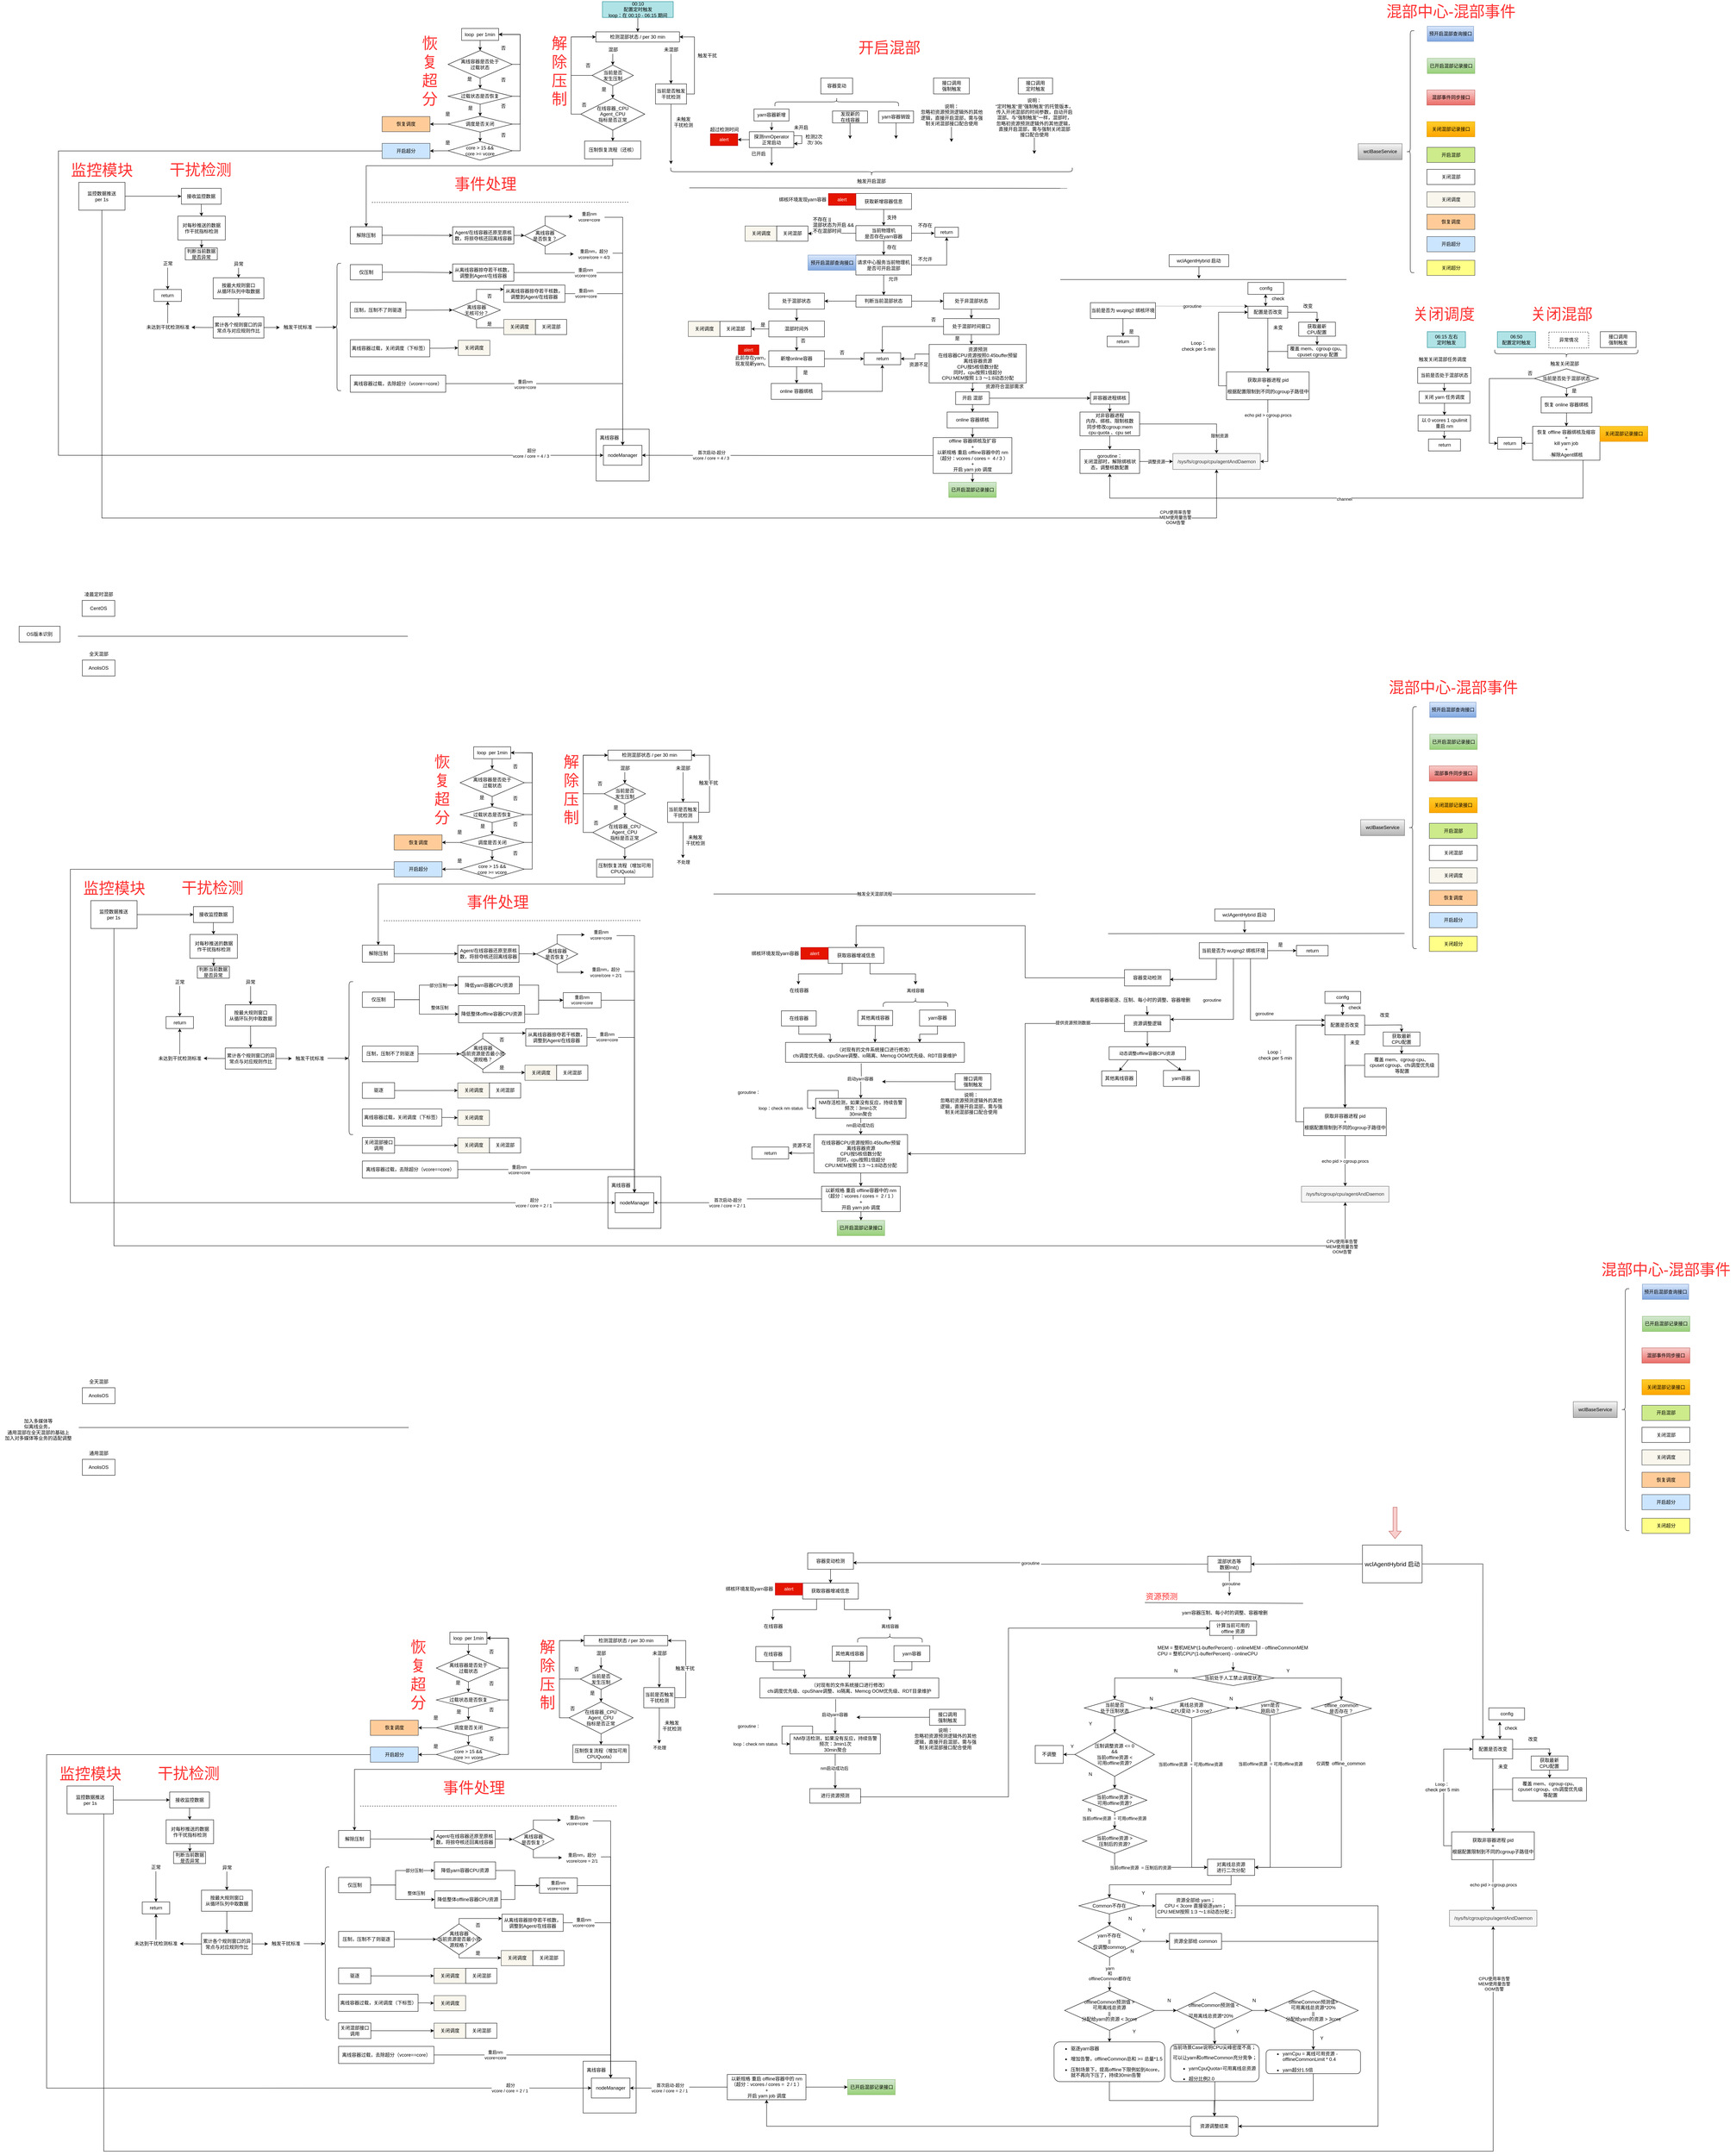 <mxfile version="22.1.21" type="github">
  <diagram id="fS3fNCyKhhayTO1-3gkl" name="第 1 页">
    <mxGraphModel dx="546" dy="-439" grid="1" gridSize="10" guides="1" tooltips="1" connect="1" arrows="1" fold="1" page="1" pageScale="1" pageWidth="827" pageHeight="1169" math="0" shadow="0">
      <root>
        <mxCell id="0" />
        <mxCell id="1" parent="0" />
        <mxCell id="gbdRAvC1I9ubyzMzI1sU-762" value="触发开启混部" style="text;html=1;align=center;verticalAlign=middle;resizable=0;points=[];autosize=1;strokeColor=none;fillColor=none;" parent="1" vertex="1">
          <mxGeometry x="3570.44" y="1965.87" width="90" height="20" as="geometry" />
        </mxCell>
        <mxCell id="gbdRAvC1I9ubyzMzI1sU-763" style="edgeStyle=orthogonalEdgeStyle;rounded=0;orthogonalLoop=1;jettySize=auto;html=1;exitX=0.5;exitY=1;exitDx=0;exitDy=0;" parent="1" source="gbdRAvC1I9ubyzMzI1sU-764" target="gbdRAvC1I9ubyzMzI1sU-785" edge="1">
          <mxGeometry relative="1" as="geometry" />
        </mxCell>
        <mxCell id="gbdRAvC1I9ubyzMzI1sU-764" value="00:10 &lt;br&gt;配置定时触发&lt;br&gt;loop：在 00:10 - 06:15 期间" style="rounded=0;whiteSpace=wrap;html=1;fillColor=#b0e3e6;strokeColor=#0e8088;" parent="1" vertex="1">
          <mxGeometry x="2938.6" y="1524.0" width="178.15" height="40" as="geometry" />
        </mxCell>
        <mxCell id="gbdRAvC1I9ubyzMzI1sU-765" value="容器变动" style="rounded=0;whiteSpace=wrap;html=1;fillColor=none;" parent="1" vertex="1">
          <mxGeometry x="3488.02" y="1716.23" width="80.03" height="40" as="geometry" />
        </mxCell>
        <mxCell id="gbdRAvC1I9ubyzMzI1sU-766" value="" style="endArrow=none;html=1;rounded=0;" parent="1" edge="1">
          <mxGeometry width="50" height="50" relative="1" as="geometry">
            <mxPoint x="3157.18" y="1992.37" as="sourcePoint" />
            <mxPoint x="4107.75" y="1993.61" as="targetPoint" />
          </mxGeometry>
        </mxCell>
        <mxCell id="gbdRAvC1I9ubyzMzI1sU-767" value="接口调用&lt;br&gt;强制触发" style="rounded=0;whiteSpace=wrap;html=1;fillColor=none;" parent="1" vertex="1">
          <mxGeometry x="3771.7" y="1716.23" width="90" height="40" as="geometry" />
        </mxCell>
        <mxCell id="gbdRAvC1I9ubyzMzI1sU-768" value="" style="shape=curlyBracket;whiteSpace=wrap;html=1;rounded=1;flipH=1;size=0.5;rotation=90;" parent="1" vertex="1">
          <mxGeometry x="3605.59" y="1446.81" width="20" height="1010.24" as="geometry" />
        </mxCell>
        <mxCell id="gbdRAvC1I9ubyzMzI1sU-769" value="06:15 左右 &lt;br&gt;定时触发" style="rounded=0;whiteSpace=wrap;html=1;fillColor=#b0e3e6;strokeColor=#0e8088;" parent="1" vertex="1">
          <mxGeometry x="5013.89" y="2354.09" width="96" height="40" as="geometry" />
        </mxCell>
        <mxCell id="gbdRAvC1I9ubyzMzI1sU-770" value="触发关闭混部任务调度" style="text;html=1;align=center;verticalAlign=middle;resizable=0;points=[];autosize=1;strokeColor=none;fillColor=none;" parent="1" vertex="1">
          <mxGeometry x="4982.12" y="2414.09" width="140" height="20" as="geometry" />
        </mxCell>
        <mxCell id="gbdRAvC1I9ubyzMzI1sU-771" style="edgeStyle=orthogonalEdgeStyle;rounded=0;orthogonalLoop=1;jettySize=auto;html=1;entryX=0.5;entryY=0;entryDx=0;entryDy=0;" parent="1" source="gbdRAvC1I9ubyzMzI1sU-772" target="gbdRAvC1I9ubyzMzI1sU-775" edge="1">
          <mxGeometry relative="1" as="geometry" />
        </mxCell>
        <mxCell id="gbdRAvC1I9ubyzMzI1sU-772" value="当前是否处于混部状态" style="rounded=0;whiteSpace=wrap;html=1;fillColor=none;" parent="1" vertex="1">
          <mxGeometry x="4989.62" y="2444.09" width="134" height="40" as="geometry" />
        </mxCell>
        <mxCell id="gbdRAvC1I9ubyzMzI1sU-773" value="return" style="rounded=0;whiteSpace=wrap;html=1;fillColor=none;" parent="1" vertex="1">
          <mxGeometry x="5016.86" y="2624.09" width="80.5" height="30" as="geometry" />
        </mxCell>
        <mxCell id="gbdRAvC1I9ubyzMzI1sU-774" style="edgeStyle=orthogonalEdgeStyle;rounded=0;orthogonalLoop=1;jettySize=auto;html=1;" parent="1" source="gbdRAvC1I9ubyzMzI1sU-775" target="gbdRAvC1I9ubyzMzI1sU-777" edge="1">
          <mxGeometry relative="1" as="geometry" />
        </mxCell>
        <mxCell id="gbdRAvC1I9ubyzMzI1sU-775" value="关闭 yarn 任务调度" style="rounded=0;whiteSpace=wrap;html=1;fillColor=none;" parent="1" vertex="1">
          <mxGeometry x="4993.24" y="2504.09" width="127.75" height="30" as="geometry" />
        </mxCell>
        <mxCell id="gbdRAvC1I9ubyzMzI1sU-776" style="edgeStyle=orthogonalEdgeStyle;rounded=0;orthogonalLoop=1;jettySize=auto;html=1;entryX=0.5;entryY=0;entryDx=0;entryDy=0;" parent="1" source="gbdRAvC1I9ubyzMzI1sU-777" target="gbdRAvC1I9ubyzMzI1sU-773" edge="1">
          <mxGeometry relative="1" as="geometry" />
        </mxCell>
        <mxCell id="gbdRAvC1I9ubyzMzI1sU-777" value="以 0 vcores 1 cpulimit 重启 nm" style="rounded=0;whiteSpace=wrap;html=1;fillColor=none;" parent="1" vertex="1">
          <mxGeometry x="4990.69" y="2564.09" width="131.87" height="40" as="geometry" />
        </mxCell>
        <mxCell id="gbdRAvC1I9ubyzMzI1sU-778" value="wclBaseService" style="rounded=0;whiteSpace=wrap;html=1;fillColor=#f5f5f5;strokeColor=#666666;align=center;gradientColor=#b3b3b3;" parent="1" vertex="1">
          <mxGeometry x="4840" y="1881.44" width="110.5" height="40" as="geometry" />
        </mxCell>
        <mxCell id="gbdRAvC1I9ubyzMzI1sU-779" value="预开启混部查询接口" style="rounded=0;whiteSpace=wrap;html=1;fillColor=#dae8fc;align=center;strokeColor=#6c8ebf;gradientColor=#7ea6e0;" parent="1" vertex="1">
          <mxGeometry x="5013.89" y="1586.02" width="116.5" height="38.12" as="geometry" />
        </mxCell>
        <mxCell id="gbdRAvC1I9ubyzMzI1sU-780" value="已开启混部记录接口" style="rounded=0;whiteSpace=wrap;html=1;fillColor=#d5e8d4;strokeColor=#82b366;align=center;gradientColor=#97d077;" parent="1" vertex="1">
          <mxGeometry x="5013.89" y="1666.75" width="119.5" height="38.12" as="geometry" />
        </mxCell>
        <mxCell id="gbdRAvC1I9ubyzMzI1sU-781" value="混部事件同步接口" style="rounded=0;whiteSpace=wrap;html=1;fillColor=#f8cecc;strokeColor=#b85450;align=center;gradientColor=#ea6b66;" parent="1" vertex="1">
          <mxGeometry x="5012.89" y="1746.22" width="120.5" height="38.12" as="geometry" />
        </mxCell>
        <mxCell id="gbdRAvC1I9ubyzMzI1sU-782" value="" style="shape=curlyBracket;whiteSpace=wrap;html=1;rounded=1;labelBackgroundColor=#F8F9FA;fontColor=#FF3333;" parent="1" vertex="1">
          <mxGeometry x="4961" y="1597.28" width="20" height="608.32" as="geometry" />
        </mxCell>
        <mxCell id="gbdRAvC1I9ubyzMzI1sU-783" value="关闭混部记录接口" style="rounded=0;whiteSpace=wrap;html=1;fillColor=#ffcd28;strokeColor=#d79b00;align=center;gradientColor=#ffa500;" parent="1" vertex="1">
          <mxGeometry x="5012.89" y="1825.97" width="120.5" height="38.12" as="geometry" />
        </mxCell>
        <mxCell id="gbdRAvC1I9ubyzMzI1sU-784" value="接口调用&lt;br&gt;定时触发" style="rounded=0;whiteSpace=wrap;html=1;fillColor=none;" parent="1" vertex="1">
          <mxGeometry x="3984.7" y="1716.23" width="86.41" height="40" as="geometry" />
        </mxCell>
        <mxCell id="gbdRAvC1I9ubyzMzI1sU-785" value="检测混部状态 / per 30 min" style="rounded=0;whiteSpace=wrap;html=1;fillColor=none;" parent="1" vertex="1">
          <mxGeometry x="2922.12" y="1600.06" width="210.36" height="25.6" as="geometry" />
        </mxCell>
        <mxCell id="gbdRAvC1I9ubyzMzI1sU-786" style="edgeStyle=orthogonalEdgeStyle;rounded=0;orthogonalLoop=1;jettySize=auto;html=1;entryX=1;entryY=0.5;entryDx=0;entryDy=0;exitX=1;exitY=0.5;exitDx=0;exitDy=0;" parent="1" source="gbdRAvC1I9ubyzMzI1sU-788" target="gbdRAvC1I9ubyzMzI1sU-785" edge="1">
          <mxGeometry relative="1" as="geometry" />
        </mxCell>
        <mxCell id="gbdRAvC1I9ubyzMzI1sU-787" style="edgeStyle=orthogonalEdgeStyle;rounded=0;orthogonalLoop=1;jettySize=auto;html=1;" parent="1" source="gbdRAvC1I9ubyzMzI1sU-788" edge="1">
          <mxGeometry relative="1" as="geometry">
            <mxPoint x="3111.1" y="1932.87" as="targetPoint" />
          </mxGeometry>
        </mxCell>
        <mxCell id="gbdRAvC1I9ubyzMzI1sU-788" value="当前是否触发干扰检测" style="rounded=0;whiteSpace=wrap;html=1;fillColor=none;" parent="1" vertex="1">
          <mxGeometry x="3072.13" y="1730.91" width="77.98" height="50.88" as="geometry" />
        </mxCell>
        <mxCell id="gbdRAvC1I9ubyzMzI1sU-789" style="edgeStyle=orthogonalEdgeStyle;rounded=0;orthogonalLoop=1;jettySize=auto;html=1;" parent="1" source="gbdRAvC1I9ubyzMzI1sU-790" target="gbdRAvC1I9ubyzMzI1sU-952" edge="1">
          <mxGeometry relative="1" as="geometry" />
        </mxCell>
        <mxCell id="gbdRAvC1I9ubyzMzI1sU-790" value="混部" style="text;html=1;align=center;verticalAlign=middle;resizable=0;points=[];autosize=1;strokeColor=none;fillColor=none;" parent="1" vertex="1">
          <mxGeometry x="2944.6" y="1635.35" width="40" height="20" as="geometry" />
        </mxCell>
        <mxCell id="gbdRAvC1I9ubyzMzI1sU-791" value="触发干扰" style="text;html=1;align=center;verticalAlign=middle;resizable=0;points=[];autosize=1;strokeColor=none;fillColor=none;" parent="1" vertex="1">
          <mxGeometry x="3172.12" y="1649.53" width="60" height="20" as="geometry" />
        </mxCell>
        <mxCell id="gbdRAvC1I9ubyzMzI1sU-792" value="未触发&lt;br&gt;干扰检测" style="text;html=1;align=center;verticalAlign=middle;resizable=0;points=[];autosize=1;strokeColor=none;fillColor=none;" parent="1" vertex="1">
          <mxGeometry x="3112.12" y="1811.72" width="60" height="30" as="geometry" />
        </mxCell>
        <mxCell id="gbdRAvC1I9ubyzMzI1sU-793" style="edgeStyle=orthogonalEdgeStyle;rounded=0;orthogonalLoop=1;jettySize=auto;html=1;entryX=0.5;entryY=0;entryDx=0;entryDy=0;" parent="1" edge="1">
          <mxGeometry relative="1" as="geometry">
            <mxPoint x="3364.42" y="1827.17" as="sourcePoint" />
            <mxPoint x="3364.17" y="1848.23" as="targetPoint" />
            <Array as="points">
              <mxPoint x="3364.42" y="1827.17" />
              <mxPoint x="3364.42" y="1827.17" />
            </Array>
          </mxGeometry>
        </mxCell>
        <mxCell id="gbdRAvC1I9ubyzMzI1sU-794" value="yarn容器新增" style="rounded=0;whiteSpace=wrap;html=1;fillColor=none;" parent="1" vertex="1">
          <mxGeometry x="3319.92" y="1794.17" width="88" height="30" as="geometry" />
        </mxCell>
        <mxCell id="gbdRAvC1I9ubyzMzI1sU-795" style="edgeStyle=orthogonalEdgeStyle;rounded=0;orthogonalLoop=1;jettySize=auto;html=1;" parent="1" source="gbdRAvC1I9ubyzMzI1sU-797" target="gbdRAvC1I9ubyzMzI1sU-800" edge="1">
          <mxGeometry relative="1" as="geometry" />
        </mxCell>
        <mxCell id="gbdRAvC1I9ubyzMzI1sU-796" style="edgeStyle=orthogonalEdgeStyle;rounded=0;orthogonalLoop=1;jettySize=auto;html=1;" parent="1" source="gbdRAvC1I9ubyzMzI1sU-797" edge="1">
          <mxGeometry relative="1" as="geometry">
            <mxPoint x="3364.17" y="1937.17" as="targetPoint" />
          </mxGeometry>
        </mxCell>
        <mxCell id="gbdRAvC1I9ubyzMzI1sU-797" value="探测nmOperator&lt;br&gt;正常启动" style="rounded=0;whiteSpace=wrap;html=1;fillColor=none;" parent="1" vertex="1">
          <mxGeometry x="3308.17" y="1851.23" width="112" height="40" as="geometry" />
        </mxCell>
        <mxCell id="gbdRAvC1I9ubyzMzI1sU-798" style="edgeStyle=orthogonalEdgeStyle;rounded=0;orthogonalLoop=1;jettySize=auto;html=1;" parent="1" source="gbdRAvC1I9ubyzMzI1sU-797" target="gbdRAvC1I9ubyzMzI1sU-797" edge="1">
          <mxGeometry relative="1" as="geometry" />
        </mxCell>
        <mxCell id="gbdRAvC1I9ubyzMzI1sU-799" value="检测2次&amp;nbsp; &lt;br&gt;次/ 30s" style="text;html=1;align=center;verticalAlign=middle;resizable=0;points=[];autosize=1;strokeColor=none;fillColor=none;" parent="1" vertex="1">
          <mxGeometry x="3442.17" y="1856.23" width="60" height="30" as="geometry" />
        </mxCell>
        <mxCell id="gbdRAvC1I9ubyzMzI1sU-800" value="alert" style="rounded=0;whiteSpace=wrap;html=1;fillColor=#e51400;fontColor=#ffffff;strokeColor=#B20000;" parent="1" vertex="1">
          <mxGeometry x="3210.17" y="1856.23" width="69" height="30" as="geometry" />
        </mxCell>
        <mxCell id="gbdRAvC1I9ubyzMzI1sU-801" value="超过检测时间" style="text;html=1;align=center;verticalAlign=middle;resizable=0;points=[];autosize=1;strokeColor=none;fillColor=none;" parent="1" vertex="1">
          <mxGeometry x="3199.67" y="1836.23" width="90" height="20" as="geometry" />
        </mxCell>
        <mxCell id="gbdRAvC1I9ubyzMzI1sU-802" style="edgeStyle=orthogonalEdgeStyle;rounded=0;orthogonalLoop=1;jettySize=auto;html=1;" parent="1" source="gbdRAvC1I9ubyzMzI1sU-803" edge="1">
          <mxGeometry relative="1" as="geometry">
            <mxPoint x="3561.55" y="1869.17" as="targetPoint" />
          </mxGeometry>
        </mxCell>
        <mxCell id="gbdRAvC1I9ubyzMzI1sU-803" value="发现新的&lt;br&gt;在线容器" style="rounded=0;whiteSpace=wrap;html=1;fillColor=none;" parent="1" vertex="1">
          <mxGeometry x="3517.55" y="1799.17" width="88" height="30" as="geometry" />
        </mxCell>
        <mxCell id="gbdRAvC1I9ubyzMzI1sU-804" style="edgeStyle=orthogonalEdgeStyle;rounded=0;orthogonalLoop=1;jettySize=auto;html=1;" parent="1" source="gbdRAvC1I9ubyzMzI1sU-805" edge="1">
          <mxGeometry relative="1" as="geometry">
            <mxPoint x="3677.33" y="1869.17" as="targetPoint" />
          </mxGeometry>
        </mxCell>
        <mxCell id="gbdRAvC1I9ubyzMzI1sU-805" value="yarn容器销毁" style="rounded=0;whiteSpace=wrap;html=1;fillColor=none;" parent="1" vertex="1">
          <mxGeometry x="3633.33" y="1799.17" width="88" height="30" as="geometry" />
        </mxCell>
        <mxCell id="gbdRAvC1I9ubyzMzI1sU-806" value="" style="shape=curlyBracket;whiteSpace=wrap;html=1;rounded=1;flipH=1;size=0.5;rotation=-90;" parent="1" vertex="1">
          <mxGeometry x="3517.3" y="1620.76" width="21.47" height="310.94" as="geometry" />
        </mxCell>
        <mxCell id="gbdRAvC1I9ubyzMzI1sU-807" style="edgeStyle=orthogonalEdgeStyle;rounded=0;orthogonalLoop=1;jettySize=auto;html=1;entryX=0.5;entryY=0;entryDx=0;entryDy=0;" parent="1" source="gbdRAvC1I9ubyzMzI1sU-808" target="gbdRAvC1I9ubyzMzI1sU-788" edge="1">
          <mxGeometry relative="1" as="geometry" />
        </mxCell>
        <mxCell id="gbdRAvC1I9ubyzMzI1sU-808" value="未混部" style="text;html=1;align=center;verticalAlign=middle;resizable=0;points=[];autosize=1;strokeColor=none;fillColor=none;" parent="1" vertex="1">
          <mxGeometry x="3086.12" y="1635.35" width="50" height="20" as="geometry" />
        </mxCell>
        <mxCell id="gbdRAvC1I9ubyzMzI1sU-809" value="未开启" style="text;html=1;align=center;verticalAlign=middle;resizable=0;points=[];autosize=1;strokeColor=none;fillColor=none;" parent="1" vertex="1">
          <mxGeometry x="3413.17" y="1831.23" width="50" height="20" as="geometry" />
        </mxCell>
        <mxCell id="gbdRAvC1I9ubyzMzI1sU-810" value="已开启" style="text;html=1;align=center;verticalAlign=middle;resizable=0;points=[];autosize=1;strokeColor=none;fillColor=none;" parent="1" vertex="1">
          <mxGeometry x="3306.45" y="1897.17" width="50" height="20" as="geometry" />
        </mxCell>
        <mxCell id="gbdRAvC1I9ubyzMzI1sU-811" style="edgeStyle=orthogonalEdgeStyle;rounded=0;orthogonalLoop=1;jettySize=auto;html=1;" parent="1" source="gbdRAvC1I9ubyzMzI1sU-812" edge="1">
          <mxGeometry relative="1" as="geometry">
            <mxPoint x="3816.7" y="1876.97" as="targetPoint" />
          </mxGeometry>
        </mxCell>
        <mxCell id="gbdRAvC1I9ubyzMzI1sU-812" value="说明：&lt;br&gt;忽略初资源预测逻辑外的其他&lt;br&gt;逻辑，直接开启混部，需与强&lt;br&gt;制关闭混部接口配合使用" style="text;html=1;align=center;verticalAlign=middle;resizable=0;points=[];autosize=1;strokeColor=none;fillColor=none;" parent="1" vertex="1">
          <mxGeometry x="3731.7" y="1779.17" width="170" height="60" as="geometry" />
        </mxCell>
        <mxCell id="gbdRAvC1I9ubyzMzI1sU-813" style="edgeStyle=orthogonalEdgeStyle;rounded=0;orthogonalLoop=1;jettySize=auto;html=1;" parent="1" source="gbdRAvC1I9ubyzMzI1sU-814" edge="1">
          <mxGeometry relative="1" as="geometry">
            <mxPoint x="4025.2" y="1906.97" as="targetPoint" />
          </mxGeometry>
        </mxCell>
        <mxCell id="gbdRAvC1I9ubyzMzI1sU-814" value="说明：&lt;br&gt;“定时触发“是”强制触发“的托管版本，&lt;br&gt;传入开闭混部的时间参数，自动开启&lt;br&gt;混部。与“强制触发”一样，混部时，&lt;br&gt;忽略初资源预测逻辑外的其他逻辑，&lt;br&gt;直接开启混部，需与强制关闭混部&lt;br&gt;接口配合使用" style="text;html=1;align=center;verticalAlign=middle;resizable=0;points=[];autosize=1;strokeColor=none;fillColor=none;" parent="1" vertex="1">
          <mxGeometry x="3920.2" y="1766.03" width="210" height="100" as="geometry" />
        </mxCell>
        <mxCell id="gbdRAvC1I9ubyzMzI1sU-815" value="" style="edgeStyle=orthogonalEdgeStyle;rounded=0;orthogonalLoop=1;jettySize=auto;html=1;entryX=0.5;entryY=0;entryDx=0;entryDy=0;" parent="1" source="gbdRAvC1I9ubyzMzI1sU-816" target="gbdRAvC1I9ubyzMzI1sU-820" edge="1">
          <mxGeometry relative="1" as="geometry">
            <mxPoint x="3646.22" y="2051.55" as="targetPoint" />
          </mxGeometry>
        </mxCell>
        <mxCell id="gbdRAvC1I9ubyzMzI1sU-816" value="获取新增容器信息" style="rounded=0;whiteSpace=wrap;html=1;fillColor=none;" parent="1" vertex="1">
          <mxGeometry x="3576.22" y="2006.55" width="140" height="40" as="geometry" />
        </mxCell>
        <mxCell id="gbdRAvC1I9ubyzMzI1sU-817" value="" style="edgeStyle=orthogonalEdgeStyle;rounded=0;orthogonalLoop=1;jettySize=auto;html=1;" parent="1" source="gbdRAvC1I9ubyzMzI1sU-820" target="gbdRAvC1I9ubyzMzI1sU-823" edge="1">
          <mxGeometry relative="1" as="geometry" />
        </mxCell>
        <mxCell id="gbdRAvC1I9ubyzMzI1sU-818" style="edgeStyle=orthogonalEdgeStyle;rounded=0;orthogonalLoop=1;jettySize=auto;html=1;" parent="1" source="gbdRAvC1I9ubyzMzI1sU-820" edge="1">
          <mxGeometry relative="1" as="geometry">
            <mxPoint x="3774.22" y="2106.55" as="targetPoint" />
          </mxGeometry>
        </mxCell>
        <mxCell id="gbdRAvC1I9ubyzMzI1sU-819" style="edgeStyle=orthogonalEdgeStyle;rounded=0;orthogonalLoop=1;jettySize=auto;html=1;entryX=1;entryY=0.5;entryDx=0;entryDy=0;strokeColor=#000000;" parent="1" source="gbdRAvC1I9ubyzMzI1sU-820" target="gbdRAvC1I9ubyzMzI1sU-1026" edge="1">
          <mxGeometry relative="1" as="geometry" />
        </mxCell>
        <mxCell id="gbdRAvC1I9ubyzMzI1sU-820" value="&lt;span&gt;当前物理机&lt;/span&gt;&lt;br&gt;&lt;span&gt;是否存在yarn容器&lt;/span&gt;" style="rounded=0;whiteSpace=wrap;html=1;fillColor=none;" parent="1" vertex="1">
          <mxGeometry x="3576.22" y="2087.55" width="140" height="38" as="geometry" />
        </mxCell>
        <mxCell id="gbdRAvC1I9ubyzMzI1sU-821" value="" style="edgeStyle=orthogonalEdgeStyle;rounded=0;orthogonalLoop=1;jettySize=auto;html=1;" parent="1" source="gbdRAvC1I9ubyzMzI1sU-823" target="gbdRAvC1I9ubyzMzI1sU-828" edge="1">
          <mxGeometry relative="1" as="geometry" />
        </mxCell>
        <mxCell id="gbdRAvC1I9ubyzMzI1sU-822" style="edgeStyle=orthogonalEdgeStyle;rounded=0;orthogonalLoop=1;jettySize=auto;html=1;entryX=0.5;entryY=1;entryDx=0;entryDy=0;" parent="1" source="gbdRAvC1I9ubyzMzI1sU-823" target="gbdRAvC1I9ubyzMzI1sU-872" edge="1">
          <mxGeometry relative="1" as="geometry" />
        </mxCell>
        <mxCell id="gbdRAvC1I9ubyzMzI1sU-823" value="请求中心服务当前物理机是否可开启混部" style="rounded=0;whiteSpace=wrap;html=1;fillColor=none;" parent="1" vertex="1">
          <mxGeometry x="3576.22" y="2161.55" width="140" height="50" as="geometry" />
        </mxCell>
        <mxCell id="gbdRAvC1I9ubyzMzI1sU-824" value="不允许" style="text;html=1;align=center;verticalAlign=middle;resizable=0;points=[];autosize=1;strokeColor=none;fillColor=none;" parent="1" vertex="1">
          <mxGeometry x="3725.21" y="2161.55" width="50" height="20" as="geometry" />
        </mxCell>
        <mxCell id="gbdRAvC1I9ubyzMzI1sU-825" value="&lt;span style=&quot;color: rgb(0, 0, 0); font-family: helvetica; font-size: 12px; font-style: normal; font-weight: 400; letter-spacing: normal; text-align: center; text-indent: 0px; text-transform: none; word-spacing: 0px; background-color: rgb(248, 249, 250); display: inline; float: none;&quot;&gt;不存在 || &lt;br&gt;混部状态为开启 &amp;amp;&amp;amp; &lt;br&gt;不在混部时间&lt;/span&gt;" style="text;whiteSpace=wrap;html=1;" parent="1" vertex="1">
          <mxGeometry x="3466.29" y="2057.6" width="113.38" height="67.95" as="geometry" />
        </mxCell>
        <mxCell id="gbdRAvC1I9ubyzMzI1sU-826" style="edgeStyle=orthogonalEdgeStyle;rounded=0;orthogonalLoop=1;jettySize=auto;html=1;entryX=1;entryY=0.5;entryDx=0;entryDy=0;" parent="1" source="gbdRAvC1I9ubyzMzI1sU-828" target="gbdRAvC1I9ubyzMzI1sU-836" edge="1">
          <mxGeometry relative="1" as="geometry" />
        </mxCell>
        <mxCell id="gbdRAvC1I9ubyzMzI1sU-827" style="edgeStyle=orthogonalEdgeStyle;rounded=0;orthogonalLoop=1;jettySize=auto;html=1;entryX=0;entryY=0.5;entryDx=0;entryDy=0;" parent="1" source="gbdRAvC1I9ubyzMzI1sU-828" target="gbdRAvC1I9ubyzMzI1sU-838" edge="1">
          <mxGeometry relative="1" as="geometry" />
        </mxCell>
        <mxCell id="gbdRAvC1I9ubyzMzI1sU-828" value="判断当前混部状态" style="rounded=0;whiteSpace=wrap;html=1;fillColor=none;" parent="1" vertex="1">
          <mxGeometry x="3576.42" y="2262.21" width="140" height="30" as="geometry" />
        </mxCell>
        <mxCell id="gbdRAvC1I9ubyzMzI1sU-829" value="支持" style="text;html=1;align=center;verticalAlign=middle;resizable=0;points=[];autosize=1;strokeColor=none;fillColor=none;" parent="1" vertex="1">
          <mxGeometry x="3646.22" y="2056.55" width="40" height="20" as="geometry" />
        </mxCell>
        <mxCell id="gbdRAvC1I9ubyzMzI1sU-830" value="存在" style="text;html=1;align=center;verticalAlign=middle;resizable=0;points=[];autosize=1;strokeColor=none;fillColor=none;" parent="1" vertex="1">
          <mxGeometry x="3646.22" y="2131.55" width="40" height="20" as="geometry" />
        </mxCell>
        <mxCell id="gbdRAvC1I9ubyzMzI1sU-831" value="允许" style="text;html=1;align=center;verticalAlign=middle;resizable=0;points=[];autosize=1;strokeColor=none;fillColor=none;" parent="1" vertex="1">
          <mxGeometry x="3650.22" y="2211.55" width="40" height="20" as="geometry" />
        </mxCell>
        <mxCell id="gbdRAvC1I9ubyzMzI1sU-832" value="alert" style="rounded=0;whiteSpace=wrap;html=1;fillColor=#e51400;fontColor=#ffffff;strokeColor=#B20000;" parent="1" vertex="1">
          <mxGeometry x="3507.22" y="2006.55" width="69" height="30" as="geometry" />
        </mxCell>
        <mxCell id="gbdRAvC1I9ubyzMzI1sU-833" value="绑核环境发现yarn容器" style="text;html=1;align=center;verticalAlign=middle;resizable=0;points=[];autosize=1;strokeColor=none;fillColor=none;" parent="1" vertex="1">
          <mxGeometry x="3377.22" y="2011.55" width="130" height="20" as="geometry" />
        </mxCell>
        <mxCell id="gbdRAvC1I9ubyzMzI1sU-834" value="预开启混部查询接口" style="rounded=0;whiteSpace=wrap;html=1;fillColor=#dae8fc;align=center;strokeColor=#6c8ebf;gradientColor=#7ea6e0;" parent="1" vertex="1">
          <mxGeometry x="3455.72" y="2161.55" width="120.5" height="38.12" as="geometry" />
        </mxCell>
        <mxCell id="gbdRAvC1I9ubyzMzI1sU-835" value="" style="edgeStyle=orthogonalEdgeStyle;rounded=0;orthogonalLoop=1;jettySize=auto;html=1;entryX=0.5;entryY=0;entryDx=0;entryDy=0;" parent="1" source="gbdRAvC1I9ubyzMzI1sU-836" target="gbdRAvC1I9ubyzMzI1sU-841" edge="1">
          <mxGeometry relative="1" as="geometry" />
        </mxCell>
        <mxCell id="gbdRAvC1I9ubyzMzI1sU-836" value="处于混部状态" style="rounded=0;whiteSpace=wrap;html=1;fillColor=none;" parent="1" vertex="1">
          <mxGeometry x="3357.15" y="2257.21" width="140" height="40" as="geometry" />
        </mxCell>
        <mxCell id="gbdRAvC1I9ubyzMzI1sU-837" style="edgeStyle=orthogonalEdgeStyle;rounded=0;orthogonalLoop=1;jettySize=auto;html=1;" parent="1" source="gbdRAvC1I9ubyzMzI1sU-838" target="gbdRAvC1I9ubyzMzI1sU-845" edge="1">
          <mxGeometry relative="1" as="geometry" />
        </mxCell>
        <mxCell id="gbdRAvC1I9ubyzMzI1sU-838" value="处于非混部状态" style="rounded=0;whiteSpace=wrap;html=1;fillColor=none;" parent="1" vertex="1">
          <mxGeometry x="3796.79" y="2257.21" width="140" height="40" as="geometry" />
        </mxCell>
        <mxCell id="gbdRAvC1I9ubyzMzI1sU-839" style="edgeStyle=orthogonalEdgeStyle;rounded=0;orthogonalLoop=1;jettySize=auto;html=1;" parent="1" source="gbdRAvC1I9ubyzMzI1sU-841" target="gbdRAvC1I9ubyzMzI1sU-855" edge="1">
          <mxGeometry relative="1" as="geometry" />
        </mxCell>
        <mxCell id="gbdRAvC1I9ubyzMzI1sU-840" style="edgeStyle=orthogonalEdgeStyle;rounded=0;orthogonalLoop=1;jettySize=auto;html=1;entryX=1;entryY=0.5;entryDx=0;entryDy=0;strokeColor=#000000;" parent="1" source="gbdRAvC1I9ubyzMzI1sU-841" target="gbdRAvC1I9ubyzMzI1sU-1028" edge="1">
          <mxGeometry relative="1" as="geometry" />
        </mxCell>
        <mxCell id="gbdRAvC1I9ubyzMzI1sU-841" value="混部时间外" style="rounded=0;whiteSpace=wrap;html=1;fillColor=none;" parent="1" vertex="1">
          <mxGeometry x="3357.15" y="2327.21" width="140" height="40" as="geometry" />
        </mxCell>
        <mxCell id="gbdRAvC1I9ubyzMzI1sU-842" value="是" style="text;html=1;align=center;verticalAlign=middle;resizable=0;points=[];autosize=1;strokeColor=none;fillColor=none;" parent="1" vertex="1">
          <mxGeometry x="3327.15" y="2327.21" width="30" height="20" as="geometry" />
        </mxCell>
        <mxCell id="gbdRAvC1I9ubyzMzI1sU-843" value="否" style="text;html=1;align=center;verticalAlign=middle;resizable=0;points=[];autosize=1;strokeColor=none;fillColor=none;" parent="1" vertex="1">
          <mxGeometry x="3428.15" y="2367.21" width="30" height="20" as="geometry" />
        </mxCell>
        <mxCell id="gbdRAvC1I9ubyzMzI1sU-844" style="edgeStyle=orthogonalEdgeStyle;rounded=0;orthogonalLoop=1;jettySize=auto;html=1;" parent="1" source="gbdRAvC1I9ubyzMzI1sU-845" edge="1">
          <mxGeometry relative="1" as="geometry">
            <mxPoint x="3866.826" y="2386.29" as="targetPoint" />
          </mxGeometry>
        </mxCell>
        <mxCell id="gbdRAvC1I9ubyzMzI1sU-845" value="处于混部时间窗口" style="rounded=0;whiteSpace=wrap;html=1;fillColor=none;" parent="1" vertex="1">
          <mxGeometry x="3796.79" y="2321.21" width="140" height="40" as="geometry" />
        </mxCell>
        <mxCell id="gbdRAvC1I9ubyzMzI1sU-846" value="" style="edgeStyle=orthogonalEdgeStyle;rounded=0;orthogonalLoop=1;jettySize=auto;html=1;entryX=0.5;entryY=0;entryDx=0;entryDy=0;exitX=0;exitY=0.5;exitDx=0;exitDy=0;" parent="1" source="gbdRAvC1I9ubyzMzI1sU-845" target="gbdRAvC1I9ubyzMzI1sU-858" edge="1">
          <mxGeometry relative="1" as="geometry">
            <Array as="points">
              <mxPoint x="3642.42" y="2341.21" />
            </Array>
          </mxGeometry>
        </mxCell>
        <mxCell id="gbdRAvC1I9ubyzMzI1sU-847" value="否" style="text;html=1;align=center;verticalAlign=middle;resizable=0;points=[];autosize=1;strokeColor=none;fillColor=none;" parent="1" vertex="1">
          <mxGeometry x="3755.57" y="2314.21" width="30" height="20" as="geometry" />
        </mxCell>
        <mxCell id="gbdRAvC1I9ubyzMzI1sU-848" value="是" style="text;html=1;align=center;verticalAlign=middle;resizable=0;points=[];autosize=1;strokeColor=none;fillColor=none;" parent="1" vertex="1">
          <mxGeometry x="3815.7" y="2361.21" width="30" height="20" as="geometry" />
        </mxCell>
        <mxCell id="gbdRAvC1I9ubyzMzI1sU-849" style="edgeStyle=orthogonalEdgeStyle;rounded=0;orthogonalLoop=1;jettySize=auto;html=1;entryX=0.5;entryY=0;entryDx=0;entryDy=0;exitX=0.5;exitY=1;exitDx=0;exitDy=0;" parent="1" source="gbdRAvC1I9ubyzMzI1sU-851" target="gbdRAvC1I9ubyzMzI1sU-860" edge="1">
          <mxGeometry relative="1" as="geometry" />
        </mxCell>
        <mxCell id="gbdRAvC1I9ubyzMzI1sU-850" style="edgeStyle=orthogonalEdgeStyle;rounded=0;orthogonalLoop=1;jettySize=auto;html=1;exitX=0;exitY=0.25;exitDx=0;exitDy=0;entryX=1;entryY=0.5;entryDx=0;entryDy=0;" parent="1" source="gbdRAvC1I9ubyzMzI1sU-851" target="gbdRAvC1I9ubyzMzI1sU-858" edge="1">
          <mxGeometry relative="1" as="geometry" />
        </mxCell>
        <mxCell id="gbdRAvC1I9ubyzMzI1sU-851" value="资源预测&lt;br&gt;在线容器CPU资源按照0.45buffer预留&lt;br&gt;离线容器资源 &lt;br&gt;CPU按5核倍数分配&lt;br&gt;同时，cpu按照1倍超分&lt;br&gt;CPU:MEM按照 1:3 ～1:8动态分配" style="rounded=0;whiteSpace=wrap;html=1;fillColor=none;" parent="1" vertex="1">
          <mxGeometry x="3760.58" y="2386.29" width="244.42" height="96.6" as="geometry" />
        </mxCell>
        <mxCell id="gbdRAvC1I9ubyzMzI1sU-852" value="资源不足" style="text;html=1;align=center;verticalAlign=middle;resizable=0;points=[];autosize=1;strokeColor=none;fillColor=none;" parent="1" vertex="1">
          <mxGeometry x="3704.42" y="2427.21" width="60" height="20" as="geometry" />
        </mxCell>
        <mxCell id="gbdRAvC1I9ubyzMzI1sU-853" style="edgeStyle=orthogonalEdgeStyle;rounded=0;orthogonalLoop=1;jettySize=auto;html=1;entryX=0;entryY=0.5;entryDx=0;entryDy=0;" parent="1" source="gbdRAvC1I9ubyzMzI1sU-855" target="gbdRAvC1I9ubyzMzI1sU-858" edge="1">
          <mxGeometry relative="1" as="geometry" />
        </mxCell>
        <mxCell id="gbdRAvC1I9ubyzMzI1sU-854" style="edgeStyle=orthogonalEdgeStyle;rounded=0;orthogonalLoop=1;jettySize=auto;html=1;exitX=0.5;exitY=1;exitDx=0;exitDy=0;" parent="1" source="gbdRAvC1I9ubyzMzI1sU-855" target="gbdRAvC1I9ubyzMzI1sU-877" edge="1">
          <mxGeometry relative="1" as="geometry">
            <mxPoint x="3585.14" y="2544.33" as="targetPoint" />
          </mxGeometry>
        </mxCell>
        <mxCell id="gbdRAvC1I9ubyzMzI1sU-855" value="新增online容器" style="rounded=0;whiteSpace=wrap;html=1;fillColor=none;" parent="1" vertex="1">
          <mxGeometry x="3357.15" y="2402.21" width="140" height="40" as="geometry" />
        </mxCell>
        <mxCell id="gbdRAvC1I9ubyzMzI1sU-856" value="否" style="text;html=1;align=center;verticalAlign=middle;resizable=0;points=[];autosize=1;strokeColor=none;fillColor=none;" parent="1" vertex="1">
          <mxGeometry x="3525.67" y="2397.21" width="30" height="20" as="geometry" />
        </mxCell>
        <mxCell id="gbdRAvC1I9ubyzMzI1sU-857" value="是" style="text;html=1;align=center;verticalAlign=middle;resizable=0;points=[];autosize=1;strokeColor=none;fillColor=none;" parent="1" vertex="1">
          <mxGeometry x="3433.68" y="2447.21" width="30" height="20" as="geometry" />
        </mxCell>
        <mxCell id="gbdRAvC1I9ubyzMzI1sU-858" value="return" style="rounded=0;whiteSpace=wrap;html=1;fillColor=none;" parent="1" vertex="1">
          <mxGeometry x="3596.51" y="2407.21" width="92.5" height="30" as="geometry" />
        </mxCell>
        <mxCell id="gbdRAvC1I9ubyzMzI1sU-859" style="edgeStyle=orthogonalEdgeStyle;rounded=0;orthogonalLoop=1;jettySize=auto;html=1;entryX=0;entryY=0.5;entryDx=0;entryDy=0;fontColor=#000000;strokeColor=#000000;" parent="1" source="gbdRAvC1I9ubyzMzI1sU-860" target="gbdRAvC1I9ubyzMzI1sU-897" edge="1">
          <mxGeometry relative="1" as="geometry" />
        </mxCell>
        <mxCell id="gbdRAvC1I9ubyzMzI1sU-860" value="开启 混部" style="rounded=0;whiteSpace=wrap;html=1;fillColor=none;" parent="1" vertex="1">
          <mxGeometry x="3827.18" y="2505.34" width="85" height="32" as="geometry" />
        </mxCell>
        <mxCell id="gbdRAvC1I9ubyzMzI1sU-861" value="06:50&lt;br&gt;配置定时触发" style="rounded=0;whiteSpace=wrap;html=1;fillColor=#b0e3e6;strokeColor=#0e8088;" parent="1" vertex="1">
          <mxGeometry x="5190.17" y="2354.09" width="96" height="40" as="geometry" />
        </mxCell>
        <mxCell id="gbdRAvC1I9ubyzMzI1sU-862" value="异常情况" style="rounded=0;whiteSpace=wrap;html=1;fillColor=none;dashed=1;" parent="1" vertex="1">
          <mxGeometry x="5319.65" y="2355.09" width="100" height="40" as="geometry" />
        </mxCell>
        <mxCell id="gbdRAvC1I9ubyzMzI1sU-863" style="edgeStyle=orthogonalEdgeStyle;rounded=0;orthogonalLoop=1;jettySize=auto;html=1;entryX=0.5;entryY=0;entryDx=0;entryDy=0;exitX=0.5;exitY=1;exitDx=0;exitDy=0;" parent="1" source="gbdRAvC1I9ubyzMzI1sU-860" target="gbdRAvC1I9ubyzMzI1sU-875" edge="1">
          <mxGeometry relative="1" as="geometry">
            <mxPoint x="3869.4" y="2584.35" as="sourcePoint" />
            <mxPoint x="3869.755" y="2556.35" as="targetPoint" />
          </mxGeometry>
        </mxCell>
        <mxCell id="gbdRAvC1I9ubyzMzI1sU-864" style="edgeStyle=orthogonalEdgeStyle;rounded=0;orthogonalLoop=1;jettySize=auto;html=1;entryX=0.5;entryY=0;entryDx=0;entryDy=0;" parent="1" source="gbdRAvC1I9ubyzMzI1sU-867" target="gbdRAvC1I9ubyzMzI1sU-868" edge="1">
          <mxGeometry relative="1" as="geometry" />
        </mxCell>
        <mxCell id="gbdRAvC1I9ubyzMzI1sU-865" style="edgeStyle=orthogonalEdgeStyle;rounded=0;orthogonalLoop=1;jettySize=auto;html=1;strokeColor=#000000;entryX=1;entryY=0.5;entryDx=0;entryDy=0;" parent="1" source="gbdRAvC1I9ubyzMzI1sU-867" target="gbdRAvC1I9ubyzMzI1sU-975" edge="1">
          <mxGeometry relative="1" as="geometry" />
        </mxCell>
        <mxCell id="gbdRAvC1I9ubyzMzI1sU-866" value="首次启动-超分&lt;br&gt;vcore / core = 4 / 3&amp;nbsp;" style="edgeLabel;html=1;align=center;verticalAlign=middle;resizable=0;points=[];" parent="gbdRAvC1I9ubyzMzI1sU-865" vertex="1" connectable="0">
          <mxGeometry x="0.076" y="2" relative="1" as="geometry">
            <mxPoint x="-164" y="-2" as="offset" />
          </mxGeometry>
        </mxCell>
        <mxCell id="gbdRAvC1I9ubyzMzI1sU-867" value="offline 容器绑核及扩容&lt;br&gt;+&lt;br&gt;以新规格 重启 offline容器中的 nm（超分：vcores / cores =&amp;nbsp; 4 / 3 ）&lt;br&gt;+&lt;br&gt;开启 yarn job 调度" style="rounded=0;whiteSpace=wrap;html=1;fillColor=none;" parent="1" vertex="1">
          <mxGeometry x="3770.69" y="2620.43" width="197.97" height="90.12" as="geometry" />
        </mxCell>
        <mxCell id="gbdRAvC1I9ubyzMzI1sU-868" value="已开启混部记录接口" style="rounded=0;whiteSpace=wrap;html=1;fillColor=#d5e8d4;strokeColor=#82b366;align=center;gradientColor=#97d077;" parent="1" vertex="1">
          <mxGeometry x="3809.93" y="2732.81" width="119.5" height="38.12" as="geometry" />
        </mxCell>
        <mxCell id="gbdRAvC1I9ubyzMzI1sU-869" value="alert" style="rounded=0;whiteSpace=wrap;html=1;fillColor=#e51400;fontColor=#ffffff;strokeColor=#B20000;" parent="1" vertex="1">
          <mxGeometry x="3280.44" y="2387.21" width="52" height="25" as="geometry" />
        </mxCell>
        <mxCell id="gbdRAvC1I9ubyzMzI1sU-870" value="此前存在yarn，&lt;br&gt;现发现新yarn。" style="text;html=1;align=center;verticalAlign=middle;resizable=0;points=[];autosize=1;strokeColor=none;fillColor=none;" parent="1" vertex="1">
          <mxGeometry x="3264.42" y="2412.21" width="100" height="30" as="geometry" />
        </mxCell>
        <mxCell id="gbdRAvC1I9ubyzMzI1sU-871" value="不存在" style="text;html=1;align=center;verticalAlign=middle;resizable=0;points=[];autosize=1;strokeColor=none;fillColor=none;" parent="1" vertex="1">
          <mxGeometry x="3725.21" y="2076.55" width="50" height="20" as="geometry" />
        </mxCell>
        <mxCell id="gbdRAvC1I9ubyzMzI1sU-872" value="return" style="rounded=0;whiteSpace=wrap;html=1;fillColor=none;" parent="1" vertex="1">
          <mxGeometry x="3775.21" y="2091.55" width="59.01" height="25" as="geometry" />
        </mxCell>
        <mxCell id="gbdRAvC1I9ubyzMzI1sU-873" value="资源符合混部需求" style="text;html=1;align=center;verticalAlign=middle;resizable=0;points=[];autosize=1;strokeColor=none;fillColor=none;" parent="1" vertex="1">
          <mxGeometry x="3895.0" y="2482.43" width="110" height="20" as="geometry" />
        </mxCell>
        <mxCell id="gbdRAvC1I9ubyzMzI1sU-874" style="edgeStyle=orthogonalEdgeStyle;rounded=0;orthogonalLoop=1;jettySize=auto;html=1;strokeColor=#000000;" parent="1" source="gbdRAvC1I9ubyzMzI1sU-875" target="gbdRAvC1I9ubyzMzI1sU-867" edge="1">
          <mxGeometry relative="1" as="geometry" />
        </mxCell>
        <mxCell id="gbdRAvC1I9ubyzMzI1sU-875" value="online 容器绑核" style="rounded=0;whiteSpace=wrap;html=1;fillColor=none;" parent="1" vertex="1">
          <mxGeometry x="3805.81" y="2556.19" width="127.75" height="40" as="geometry" />
        </mxCell>
        <mxCell id="gbdRAvC1I9ubyzMzI1sU-876" style="edgeStyle=orthogonalEdgeStyle;rounded=0;orthogonalLoop=1;jettySize=auto;html=1;entryX=0.5;entryY=1;entryDx=0;entryDy=0;" parent="1" source="gbdRAvC1I9ubyzMzI1sU-877" target="gbdRAvC1I9ubyzMzI1sU-858" edge="1">
          <mxGeometry relative="1" as="geometry" />
        </mxCell>
        <mxCell id="gbdRAvC1I9ubyzMzI1sU-877" value="online 容器绑核" style="rounded=0;whiteSpace=wrap;html=1;fillColor=none;" parent="1" vertex="1">
          <mxGeometry x="3363.27" y="2484.33" width="127.75" height="40" as="geometry" />
        </mxCell>
        <mxCell id="gbdRAvC1I9ubyzMzI1sU-878" style="edgeStyle=orthogonalEdgeStyle;rounded=0;orthogonalLoop=1;jettySize=auto;html=1;entryX=0.5;entryY=0;entryDx=0;entryDy=0;" parent="1" source="gbdRAvC1I9ubyzMzI1sU-880" target="gbdRAvC1I9ubyzMzI1sU-884" edge="1">
          <mxGeometry relative="1" as="geometry" />
        </mxCell>
        <mxCell id="gbdRAvC1I9ubyzMzI1sU-879" value="goroutine" style="edgeStyle=orthogonalEdgeStyle;rounded=0;orthogonalLoop=1;jettySize=auto;html=1;entryX=0;entryY=0;entryDx=0;entryDy=0;dashed=1;dashPattern=1 2;exitX=1;exitY=0.25;exitDx=0;exitDy=0;" parent="1" source="gbdRAvC1I9ubyzMzI1sU-880" target="gbdRAvC1I9ubyzMzI1sU-891" edge="1">
          <mxGeometry x="-0.207" relative="1" as="geometry">
            <Array as="points">
              <mxPoint x="4330" y="2289.81" />
              <mxPoint x="4350" y="2289.81" />
            </Array>
            <mxPoint as="offset" />
          </mxGeometry>
        </mxCell>
        <mxCell id="gbdRAvC1I9ubyzMzI1sU-880" value="当前是否为 wuqing2 绑核环境" style="rounded=0;whiteSpace=wrap;html=1;fillColor=none;" parent="1" vertex="1">
          <mxGeometry x="4166.31" y="2281.21" width="163.69" height="40" as="geometry" />
        </mxCell>
        <mxCell id="gbdRAvC1I9ubyzMzI1sU-881" style="edgeStyle=orthogonalEdgeStyle;rounded=0;orthogonalLoop=1;jettySize=auto;html=1;" parent="1" source="gbdRAvC1I9ubyzMzI1sU-882" edge="1">
          <mxGeometry relative="1" as="geometry">
            <mxPoint x="4439.336" y="2220.62" as="targetPoint" />
          </mxGeometry>
        </mxCell>
        <mxCell id="gbdRAvC1I9ubyzMzI1sU-882" value="wclAgentHybrid 启动" style="rounded=0;whiteSpace=wrap;html=1;fillColor=none;" parent="1" vertex="1">
          <mxGeometry x="4364.32" y="2160.62" width="150" height="30" as="geometry" />
        </mxCell>
        <mxCell id="gbdRAvC1I9ubyzMzI1sU-883" value="config" style="rounded=0;whiteSpace=wrap;html=1;fillColor=none;" parent="1" vertex="1">
          <mxGeometry x="4562.62" y="2230.22" width="90" height="30" as="geometry" />
        </mxCell>
        <mxCell id="gbdRAvC1I9ubyzMzI1sU-884" value="return" style="rounded=0;whiteSpace=wrap;html=1;fillColor=none;" parent="1" vertex="1">
          <mxGeometry x="4208.44" y="2365.47" width="79.56" height="26.5" as="geometry" />
        </mxCell>
        <mxCell id="gbdRAvC1I9ubyzMzI1sU-885" style="edgeStyle=orthogonalEdgeStyle;rounded=0;orthogonalLoop=1;jettySize=auto;html=1;entryX=0.5;entryY=0;entryDx=0;entryDy=0;exitX=0;exitY=0.5;exitDx=0;exitDy=0;" parent="1" source="gbdRAvC1I9ubyzMzI1sU-886" target="gbdRAvC1I9ubyzMzI1sU-895" edge="1">
          <mxGeometry relative="1" as="geometry">
            <mxPoint x="4752.582" y="2414.22" as="sourcePoint" />
          </mxGeometry>
        </mxCell>
        <mxCell id="gbdRAvC1I9ubyzMzI1sU-886" value="覆盖 mem、cgroup cpu、&lt;br&gt;&amp;nbsp;cpuset cgroup 配置" style="rounded=0;whiteSpace=wrap;html=1;fillColor=none;" parent="1" vertex="1">
          <mxGeometry x="4662.62" y="2387.35" width="147.89" height="33" as="geometry" />
        </mxCell>
        <mxCell id="gbdRAvC1I9ubyzMzI1sU-887" style="edgeStyle=orthogonalEdgeStyle;rounded=0;orthogonalLoop=1;jettySize=auto;html=1;entryX=0.5;entryY=0;entryDx=0;entryDy=0;strokeColor=#000000;" parent="1" source="gbdRAvC1I9ubyzMzI1sU-888" target="gbdRAvC1I9ubyzMzI1sU-886" edge="1">
          <mxGeometry relative="1" as="geometry" />
        </mxCell>
        <mxCell id="gbdRAvC1I9ubyzMzI1sU-888" value="获取最新&lt;br&gt;CPU配置" style="rounded=0;whiteSpace=wrap;html=1;fillColor=none;" parent="1" vertex="1">
          <mxGeometry x="4690.38" y="2330.22" width="92.38" height="35.25" as="geometry" />
        </mxCell>
        <mxCell id="gbdRAvC1I9ubyzMzI1sU-889" style="edgeStyle=orthogonalEdgeStyle;rounded=0;orthogonalLoop=1;jettySize=auto;html=1;entryX=0.5;entryY=0;entryDx=0;entryDy=0;" parent="1" source="gbdRAvC1I9ubyzMzI1sU-891" target="gbdRAvC1I9ubyzMzI1sU-888" edge="1">
          <mxGeometry relative="1" as="geometry">
            <mxPoint x="4752.81" y="2325.22" as="targetPoint" />
          </mxGeometry>
        </mxCell>
        <mxCell id="gbdRAvC1I9ubyzMzI1sU-890" style="edgeStyle=orthogonalEdgeStyle;rounded=0;orthogonalLoop=1;jettySize=auto;html=1;entryX=0.5;entryY=0;entryDx=0;entryDy=0;" parent="1" source="gbdRAvC1I9ubyzMzI1sU-891" target="gbdRAvC1I9ubyzMzI1sU-895" edge="1">
          <mxGeometry relative="1" as="geometry" />
        </mxCell>
        <mxCell id="gbdRAvC1I9ubyzMzI1sU-891" value="配置是否改变" style="rounded=0;whiteSpace=wrap;html=1;fillColor=none;" parent="1" vertex="1">
          <mxGeometry x="4562.62" y="2290.22" width="100" height="30" as="geometry" />
        </mxCell>
        <mxCell id="gbdRAvC1I9ubyzMzI1sU-892" style="edgeStyle=orthogonalEdgeStyle;rounded=0;orthogonalLoop=1;jettySize=auto;html=1;entryX=0;entryY=0.5;entryDx=0;entryDy=0;exitX=0;exitY=0.5;exitDx=0;exitDy=0;" parent="1" source="gbdRAvC1I9ubyzMzI1sU-895" target="gbdRAvC1I9ubyzMzI1sU-891" edge="1">
          <mxGeometry relative="1" as="geometry" />
        </mxCell>
        <mxCell id="gbdRAvC1I9ubyzMzI1sU-893" style="edgeStyle=orthogonalEdgeStyle;rounded=0;orthogonalLoop=1;jettySize=auto;html=1;entryX=1;entryY=0.5;entryDx=0;entryDy=0;" parent="1" edge="1">
          <mxGeometry relative="1" as="geometry">
            <mxPoint x="4612.652" y="2525.22" as="sourcePoint" />
            <mxPoint x="4593.69" y="2680.55" as="targetPoint" />
            <Array as="points">
              <mxPoint x="4613" y="2680.81" />
            </Array>
          </mxGeometry>
        </mxCell>
        <mxCell id="gbdRAvC1I9ubyzMzI1sU-894" value="echo pid &amp;gt; cgroup.procs" style="edgeLabel;html=1;align=center;verticalAlign=middle;resizable=0;points=[];" parent="gbdRAvC1I9ubyzMzI1sU-893" vertex="1" connectable="0">
          <mxGeometry x="-0.559" relative="1" as="geometry">
            <mxPoint as="offset" />
          </mxGeometry>
        </mxCell>
        <mxCell id="gbdRAvC1I9ubyzMzI1sU-895" value="获取非容器进程 pid&lt;br&gt;+&lt;br&gt;根据配置限制到不同的cgroup子路径中" style="rounded=0;whiteSpace=wrap;html=1;fillColor=none;" parent="1" vertex="1">
          <mxGeometry x="4508.67" y="2455.22" width="207.89" height="70" as="geometry" />
        </mxCell>
        <mxCell id="gbdRAvC1I9ubyzMzI1sU-896" style="edgeStyle=orthogonalEdgeStyle;rounded=0;orthogonalLoop=1;jettySize=auto;html=1;entryX=0.5;entryY=0;entryDx=0;entryDy=0;" parent="1" source="gbdRAvC1I9ubyzMzI1sU-897" target="gbdRAvC1I9ubyzMzI1sU-901" edge="1">
          <mxGeometry relative="1" as="geometry" />
        </mxCell>
        <mxCell id="gbdRAvC1I9ubyzMzI1sU-897" value="非容器进程绑核" style="rounded=0;whiteSpace=wrap;html=1;fillColor=none;" parent="1" vertex="1">
          <mxGeometry x="4166.31" y="2506.34" width="97.38" height="30" as="geometry" />
        </mxCell>
        <mxCell id="gbdRAvC1I9ubyzMzI1sU-898" style="edgeStyle=orthogonalEdgeStyle;rounded=0;orthogonalLoop=1;jettySize=auto;html=1;entryX=0.5;entryY=0;entryDx=0;entryDy=0;" parent="1" source="gbdRAvC1I9ubyzMzI1sU-901" target="gbdRAvC1I9ubyzMzI1sU-966" edge="1">
          <mxGeometry relative="1" as="geometry" />
        </mxCell>
        <mxCell id="gbdRAvC1I9ubyzMzI1sU-899" value="限制资源" style="edgeLabel;html=1;align=center;verticalAlign=middle;resizable=0;points=[];" parent="gbdRAvC1I9ubyzMzI1sU-898" vertex="1" connectable="0">
          <mxGeometry x="0.43" y="3" relative="1" as="geometry">
            <mxPoint x="9" y="33" as="offset" />
          </mxGeometry>
        </mxCell>
        <mxCell id="gbdRAvC1I9ubyzMzI1sU-900" style="edgeStyle=orthogonalEdgeStyle;rounded=0;orthogonalLoop=1;jettySize=auto;html=1;" parent="1" source="gbdRAvC1I9ubyzMzI1sU-901" target="gbdRAvC1I9ubyzMzI1sU-968" edge="1">
          <mxGeometry relative="1" as="geometry" />
        </mxCell>
        <mxCell id="gbdRAvC1I9ubyzMzI1sU-901" value="对非容器进程&lt;br&gt;内存、绑核、限制核数&lt;br&gt;同步修改cgroup:mem&lt;br&gt;cpu quota 、cpu set" style="rounded=0;whiteSpace=wrap;html=1;fillColor=none;" parent="1" vertex="1">
          <mxGeometry x="4140" y="2556.19" width="150" height="60" as="geometry" />
        </mxCell>
        <mxCell id="gbdRAvC1I9ubyzMzI1sU-902" value="" style="endArrow=classic;startArrow=classic;html=1;rounded=0;" parent="1" edge="1">
          <mxGeometry width="50" height="50" relative="1" as="geometry">
            <mxPoint x="4607.12" y="2290.22" as="sourcePoint" />
            <mxPoint x="4607.12" y="2260.22" as="targetPoint" />
          </mxGeometry>
        </mxCell>
        <mxCell id="gbdRAvC1I9ubyzMzI1sU-903" value="check" style="text;html=1;align=center;verticalAlign=middle;resizable=0;points=[];autosize=1;strokeColor=none;fillColor=none;" parent="1" vertex="1">
          <mxGeometry x="4612.62" y="2261.22" width="50" height="20" as="geometry" />
        </mxCell>
        <mxCell id="gbdRAvC1I9ubyzMzI1sU-904" value="改变" style="text;html=1;align=center;verticalAlign=middle;resizable=0;points=[];autosize=1;strokeColor=none;fillColor=none;" parent="1" vertex="1">
          <mxGeometry x="4692.62" y="2279.72" width="40" height="20" as="geometry" />
        </mxCell>
        <mxCell id="gbdRAvC1I9ubyzMzI1sU-905" value="未变" style="text;html=1;align=center;verticalAlign=middle;resizable=0;points=[];autosize=1;strokeColor=none;fillColor=none;" parent="1" vertex="1">
          <mxGeometry x="4617.62" y="2334.22" width="40" height="20" as="geometry" />
        </mxCell>
        <mxCell id="gbdRAvC1I9ubyzMzI1sU-906" value="" style="endArrow=none;html=1;rounded=0;" parent="1" edge="1">
          <mxGeometry width="50" height="50" relative="1" as="geometry">
            <mxPoint x="4090.51" y="2223.06" as="sourcePoint" />
            <mxPoint x="4810.51" y="2223.06" as="targetPoint" />
          </mxGeometry>
        </mxCell>
        <mxCell id="gbdRAvC1I9ubyzMzI1sU-907" value="是" style="text;html=1;align=center;verticalAlign=middle;resizable=0;points=[];autosize=1;strokeColor=none;fillColor=none;" parent="1" vertex="1">
          <mxGeometry x="4253.93" y="2343.71" width="30" height="20" as="geometry" />
        </mxCell>
        <mxCell id="gbdRAvC1I9ubyzMzI1sU-908" value="Loop：&lt;br&gt;check per 5 min" style="text;html=1;align=center;verticalAlign=middle;resizable=0;points=[];autosize=1;strokeColor=none;fillColor=none;" parent="1" vertex="1">
          <mxGeometry x="4387.62" y="2374.72" width="100" height="30" as="geometry" />
        </mxCell>
        <mxCell id="gbdRAvC1I9ubyzMzI1sU-909" value="&lt;font style=&quot;font-size: 39px;&quot; color=&quot;#ff3333&quot;&gt;开启混部&lt;/font&gt;" style="text;html=1;align=center;verticalAlign=middle;resizable=0;points=[];autosize=1;strokeColor=none;fillColor=none;fontSize=39;" parent="1" vertex="1">
          <mxGeometry x="3574.93" y="1615.66" width="170" height="50" as="geometry" />
        </mxCell>
        <mxCell id="gbdRAvC1I9ubyzMzI1sU-910" value="&lt;font style=&quot;font-size: 39px;&quot; color=&quot;#ff3333&quot;&gt;关闭调度&lt;/font&gt;" style="text;html=1;align=center;verticalAlign=middle;resizable=0;points=[];autosize=1;strokeColor=none;fillColor=none;fontSize=39;" parent="1" vertex="1">
          <mxGeometry x="4970" y="2285.59" width="170" height="50" as="geometry" />
        </mxCell>
        <mxCell id="gbdRAvC1I9ubyzMzI1sU-911" value="&lt;font style=&quot;font-size: 39px;&quot; color=&quot;#ff3333&quot;&gt;关闭混部&lt;/font&gt;" style="text;html=1;align=center;verticalAlign=middle;resizable=0;points=[];autosize=1;strokeColor=none;fillColor=none;fontSize=39;" parent="1" vertex="1">
          <mxGeometry x="5266.17" y="2285.59" width="170" height="50" as="geometry" />
        </mxCell>
        <mxCell id="gbdRAvC1I9ubyzMzI1sU-912" value="&lt;font style=&quot;font-size: 39px;&quot; color=&quot;#ff3333&quot;&gt;混部中心-&lt;/font&gt;&lt;span style=&quot;color: rgb(255, 51, 51);&quot;&gt;混部事件&lt;/span&gt;" style="text;html=1;align=center;verticalAlign=middle;resizable=0;points=[];autosize=1;strokeColor=none;fillColor=none;fontSize=39;" parent="1" vertex="1">
          <mxGeometry x="4898.14" y="1520" width="350" height="60" as="geometry" />
        </mxCell>
        <mxCell id="gbdRAvC1I9ubyzMzI1sU-913" value="接口调用&lt;br&gt;强制触发" style="rounded=0;whiteSpace=wrap;html=1;fillColor=none;" parent="1" vertex="1">
          <mxGeometry x="5449.17" y="2354.09" width="90" height="40" as="geometry" />
        </mxCell>
        <mxCell id="gbdRAvC1I9ubyzMzI1sU-914" value="触发关闭混部" style="text;html=1;align=center;verticalAlign=middle;resizable=0;points=[];autosize=1;strokeColor=none;fillColor=none;" parent="1" vertex="1">
          <mxGeometry x="5313.56" y="2424.59" width="90" height="20" as="geometry" />
        </mxCell>
        <mxCell id="gbdRAvC1I9ubyzMzI1sU-915" value="" style="shape=curlyBracket;whiteSpace=wrap;html=1;rounded=1;flipH=1;size=0.5;rotation=90;" parent="1" vertex="1">
          <mxGeometry x="5353.54" y="2229.59" width="20" height="360" as="geometry" />
        </mxCell>
        <mxCell id="gbdRAvC1I9ubyzMzI1sU-916" value="return" style="rounded=0;whiteSpace=wrap;html=1;fillColor=none;" parent="1" vertex="1">
          <mxGeometry x="5190.98" y="2619.71" width="60.67" height="30" as="geometry" />
        </mxCell>
        <mxCell id="gbdRAvC1I9ubyzMzI1sU-917" style="edgeStyle=orthogonalEdgeStyle;rounded=0;orthogonalLoop=1;jettySize=auto;html=1;" parent="1" source="gbdRAvC1I9ubyzMzI1sU-918" target="gbdRAvC1I9ubyzMzI1sU-923" edge="1">
          <mxGeometry relative="1" as="geometry" />
        </mxCell>
        <mxCell id="gbdRAvC1I9ubyzMzI1sU-918" value="恢复 online 容器绑核" style="rounded=0;whiteSpace=wrap;html=1;fillColor=none;" parent="1" vertex="1">
          <mxGeometry x="5300.21" y="2518.35" width="127.75" height="40" as="geometry" />
        </mxCell>
        <mxCell id="gbdRAvC1I9ubyzMzI1sU-919" style="edgeStyle=orthogonalEdgeStyle;rounded=0;orthogonalLoop=1;jettySize=auto;html=1;entryX=1;entryY=0.5;entryDx=0;entryDy=0;exitX=0;exitY=0.5;exitDx=0;exitDy=0;" parent="1" source="gbdRAvC1I9ubyzMzI1sU-923" target="gbdRAvC1I9ubyzMzI1sU-916" edge="1">
          <mxGeometry relative="1" as="geometry" />
        </mxCell>
        <mxCell id="gbdRAvC1I9ubyzMzI1sU-920" style="edgeStyle=orthogonalEdgeStyle;rounded=0;orthogonalLoop=1;jettySize=auto;html=1;exitX=0.75;exitY=1;exitDx=0;exitDy=0;entryX=0.5;entryY=1;entryDx=0;entryDy=0;" parent="1" source="gbdRAvC1I9ubyzMzI1sU-923" target="gbdRAvC1I9ubyzMzI1sU-968" edge="1">
          <mxGeometry relative="1" as="geometry">
            <Array as="points">
              <mxPoint x="5406" y="2772.81" />
              <mxPoint x="4215" y="2772.81" />
            </Array>
          </mxGeometry>
        </mxCell>
        <mxCell id="gbdRAvC1I9ubyzMzI1sU-921" value="&lt;span style=&quot;color: rgba(0, 0, 0, 0); font-family: monospace; font-size: 0px; text-align: start; background-color: rgb(248, 249, 250);&quot;&gt;%3CmxGraphModel%3E%3Croot%3E%3CmxCell%20id%3D%220%22%2F%3E%3CmxCell%20id%3D%221%22%20parent%3D%220%22%2F%3E%3CmxCell%20id%3D%222%22%20value%3D%22channel%22%20style%3D%22text%3Bhtml%3D1%3Balign%3Dcenter%3BverticalAlign%3Dmiddle%3Bresizable%3D0%3Bpoints%3D%5B%5D%3Bautosize%3D1%3BstrokeColor%3Dnone%3BfillColor%3Dnone%3B%22%20vertex%3D%221%22%20parent%3D%221%22%3E%3CmxGeometry%20x%3D%221686.72%22%20y%3D%226229.36%22%20width%3D%2270%22%20height%3D%2230%22%20as%3D%22geometry%22%2F%3E%3C%2FmxCell%3E%3C%2Froot%3E%3C%2FmxGraphModel%3Ech&lt;/span&gt;" style="edgeLabel;html=1;align=center;verticalAlign=middle;resizable=0;points=[];" parent="gbdRAvC1I9ubyzMzI1sU-920" vertex="1" connectable="0">
          <mxGeometry x="-0.558" y="1" relative="1" as="geometry">
            <mxPoint as="offset" />
          </mxGeometry>
        </mxCell>
        <mxCell id="gbdRAvC1I9ubyzMzI1sU-922" value="channel" style="edgeLabel;html=1;align=center;verticalAlign=middle;resizable=0;points=[];" parent="gbdRAvC1I9ubyzMzI1sU-920" vertex="1" connectable="0">
          <mxGeometry x="-0.555" y="4" relative="1" as="geometry">
            <mxPoint x="-397" y="-2" as="offset" />
          </mxGeometry>
        </mxCell>
        <mxCell id="gbdRAvC1I9ubyzMzI1sU-923" value="恢复 offline 容器绑核及缩容&lt;br&gt;+&lt;br&gt;kill yarn job&lt;br&gt;+&lt;br&gt;·解除Agent绑核" style="rounded=0;whiteSpace=wrap;html=1;fillColor=none;" parent="1" vertex="1">
          <mxGeometry x="5278.97" y="2592.09" width="169.13" height="85.24" as="geometry" />
        </mxCell>
        <mxCell id="gbdRAvC1I9ubyzMzI1sU-924" value="关闭混部记录接口" style="rounded=0;whiteSpace=wrap;html=1;fillColor=#ffcd28;strokeColor=#d79b00;align=center;gradientColor=#ffa500;" parent="1" vertex="1">
          <mxGeometry x="5448.1" y="2592.09" width="120.5" height="38.12" as="geometry" />
        </mxCell>
        <mxCell id="gbdRAvC1I9ubyzMzI1sU-925" value="&lt;font color=&quot;#ff3333&quot;&gt;干扰检测&lt;/font&gt;" style="text;html=1;align=center;verticalAlign=middle;resizable=0;points=[];autosize=1;strokeColor=none;fillColor=none;fontSize=39;" parent="1" vertex="1">
          <mxGeometry x="1841.91" y="1922.68" width="170" height="50" as="geometry" />
        </mxCell>
        <mxCell id="gbdRAvC1I9ubyzMzI1sU-926" value="&lt;font color=&quot;#ff3333&quot;&gt;监控模块&lt;/font&gt;" style="text;html=1;align=center;verticalAlign=middle;resizable=0;points=[];autosize=1;strokeColor=none;fillColor=none;fontSize=39;" parent="1" vertex="1">
          <mxGeometry x="1594.31" y="1923.68" width="170" height="50" as="geometry" />
        </mxCell>
        <mxCell id="gbdRAvC1I9ubyzMzI1sU-927" style="edgeStyle=orthogonalEdgeStyle;rounded=0;orthogonalLoop=1;jettySize=auto;html=1;entryX=0;entryY=0.5;entryDx=0;entryDy=0;" parent="1" source="gbdRAvC1I9ubyzMzI1sU-930" target="gbdRAvC1I9ubyzMzI1sU-932" edge="1">
          <mxGeometry relative="1" as="geometry" />
        </mxCell>
        <mxCell id="gbdRAvC1I9ubyzMzI1sU-928" style="edgeStyle=orthogonalEdgeStyle;rounded=0;orthogonalLoop=1;jettySize=auto;html=1;entryX=0.5;entryY=1;entryDx=0;entryDy=0;" parent="1" source="gbdRAvC1I9ubyzMzI1sU-930" target="gbdRAvC1I9ubyzMzI1sU-966" edge="1">
          <mxGeometry relative="1" as="geometry">
            <Array as="points">
              <mxPoint x="1679" y="2822.81" />
              <mxPoint x="4484" y="2822.81" />
            </Array>
          </mxGeometry>
        </mxCell>
        <mxCell id="gbdRAvC1I9ubyzMzI1sU-929" value="CPU使用率告警&lt;br&gt;MEM使用量告警&lt;br&gt;OOM告警" style="edgeLabel;html=1;align=center;verticalAlign=middle;resizable=0;points=[];" parent="gbdRAvC1I9ubyzMzI1sU-928" vertex="1" connectable="0">
          <mxGeometry x="0.878" y="2" relative="1" as="geometry">
            <mxPoint as="offset" />
          </mxGeometry>
        </mxCell>
        <mxCell id="gbdRAvC1I9ubyzMzI1sU-930" value="监控数据推送&lt;br&gt;per 1s" style="rounded=0;whiteSpace=wrap;html=1;fillColor=none;" parent="1" vertex="1">
          <mxGeometry x="1621.13" y="1978.56" width="116.37" height="70" as="geometry" />
        </mxCell>
        <mxCell id="gbdRAvC1I9ubyzMzI1sU-931" style="edgeStyle=orthogonalEdgeStyle;rounded=0;orthogonalLoop=1;jettySize=auto;html=1;entryX=0.5;entryY=0;entryDx=0;entryDy=0;" parent="1" source="gbdRAvC1I9ubyzMzI1sU-932" target="gbdRAvC1I9ubyzMzI1sU-934" edge="1">
          <mxGeometry relative="1" as="geometry" />
        </mxCell>
        <mxCell id="gbdRAvC1I9ubyzMzI1sU-932" value="接收监控数据" style="rounded=0;whiteSpace=wrap;html=1;fillColor=none;" parent="1" vertex="1">
          <mxGeometry x="1879.41" y="1993.56" width="100" height="40" as="geometry" />
        </mxCell>
        <mxCell id="gbdRAvC1I9ubyzMzI1sU-933" style="edgeStyle=orthogonalEdgeStyle;rounded=0;orthogonalLoop=1;jettySize=auto;html=1;entryX=0.5;entryY=0;entryDx=0;entryDy=0;" parent="1" source="gbdRAvC1I9ubyzMzI1sU-934" target="gbdRAvC1I9ubyzMzI1sU-935" edge="1">
          <mxGeometry relative="1" as="geometry" />
        </mxCell>
        <mxCell id="gbdRAvC1I9ubyzMzI1sU-934" value="对每秒推送的数据&lt;br&gt;作干扰指标检测" style="rounded=0;whiteSpace=wrap;html=1;fillColor=none;" parent="1" vertex="1">
          <mxGeometry x="1870.39" y="2063.56" width="119.52" height="60" as="geometry" />
        </mxCell>
        <mxCell id="gbdRAvC1I9ubyzMzI1sU-935" value="判断当前数据是否异常" style="rounded=0;whiteSpace=wrap;html=1;fillColor=none;" parent="1" vertex="1">
          <mxGeometry x="1889.16" y="2143.56" width="80.5" height="30" as="geometry" />
        </mxCell>
        <mxCell id="gbdRAvC1I9ubyzMzI1sU-936" value="return" style="rounded=0;whiteSpace=wrap;html=1;fillColor=none;" parent="1" vertex="1">
          <mxGeometry x="1810.41" y="2248.06" width="69" height="30" as="geometry" />
        </mxCell>
        <mxCell id="gbdRAvC1I9ubyzMzI1sU-937" style="edgeStyle=orthogonalEdgeStyle;rounded=0;orthogonalLoop=1;jettySize=auto;html=1;" parent="1" source="gbdRAvC1I9ubyzMzI1sU-938" target="gbdRAvC1I9ubyzMzI1sU-936" edge="1">
          <mxGeometry relative="1" as="geometry" />
        </mxCell>
        <mxCell id="gbdRAvC1I9ubyzMzI1sU-938" value="正常" style="text;html=1;align=center;verticalAlign=middle;resizable=0;points=[];autosize=1;strokeColor=none;fillColor=none;" parent="1" vertex="1">
          <mxGeometry x="1824.66" y="2173.06" width="40" height="20" as="geometry" />
        </mxCell>
        <mxCell id="gbdRAvC1I9ubyzMzI1sU-939" style="edgeStyle=orthogonalEdgeStyle;rounded=0;orthogonalLoop=1;jettySize=auto;html=1;entryX=0.5;entryY=0;entryDx=0;entryDy=0;" parent="1" source="gbdRAvC1I9ubyzMzI1sU-940" target="gbdRAvC1I9ubyzMzI1sU-942" edge="1">
          <mxGeometry relative="1" as="geometry" />
        </mxCell>
        <mxCell id="gbdRAvC1I9ubyzMzI1sU-940" value="异常" style="text;html=1;align=center;verticalAlign=middle;resizable=0;points=[];autosize=1;strokeColor=none;fillColor=none;" parent="1" vertex="1">
          <mxGeometry x="2003.16" y="2173.56" width="40" height="20" as="geometry" />
        </mxCell>
        <mxCell id="gbdRAvC1I9ubyzMzI1sU-941" style="edgeStyle=orthogonalEdgeStyle;rounded=0;orthogonalLoop=1;jettySize=auto;html=1;entryX=0.5;entryY=0;entryDx=0;entryDy=0;" parent="1" source="gbdRAvC1I9ubyzMzI1sU-942" target="gbdRAvC1I9ubyzMzI1sU-945" edge="1">
          <mxGeometry relative="1" as="geometry" />
        </mxCell>
        <mxCell id="gbdRAvC1I9ubyzMzI1sU-942" value="按最大规则窗口&lt;br&gt;从循环队列中取数据" style="rounded=0;whiteSpace=wrap;html=1;fillColor=none;" parent="1" vertex="1">
          <mxGeometry x="1959.41" y="2218.56" width="127.5" height="53" as="geometry" />
        </mxCell>
        <mxCell id="gbdRAvC1I9ubyzMzI1sU-943" style="edgeStyle=orthogonalEdgeStyle;rounded=0;orthogonalLoop=1;jettySize=auto;html=1;" parent="1" source="gbdRAvC1I9ubyzMzI1sU-945" target="gbdRAvC1I9ubyzMzI1sU-947" edge="1">
          <mxGeometry relative="1" as="geometry" />
        </mxCell>
        <mxCell id="gbdRAvC1I9ubyzMzI1sU-944" style="edgeStyle=orthogonalEdgeStyle;rounded=0;orthogonalLoop=1;jettySize=auto;html=1;entryX=0;entryY=0.525;entryDx=0;entryDy=0;entryPerimeter=0;" parent="1" source="gbdRAvC1I9ubyzMzI1sU-945" target="gbdRAvC1I9ubyzMzI1sU-949" edge="1">
          <mxGeometry relative="1" as="geometry" />
        </mxCell>
        <mxCell id="gbdRAvC1I9ubyzMzI1sU-945" value="累计各个规则窗口的异常点与对应规则作比" style="rounded=0;whiteSpace=wrap;html=1;fillColor=none;" parent="1" vertex="1">
          <mxGeometry x="1959.41" y="2317.06" width="127.5" height="53" as="geometry" />
        </mxCell>
        <mxCell id="gbdRAvC1I9ubyzMzI1sU-946" style="edgeStyle=orthogonalEdgeStyle;rounded=0;orthogonalLoop=1;jettySize=auto;html=1;entryX=0.5;entryY=1;entryDx=0;entryDy=0;exitX=0.5;exitY=0;exitDx=0;exitDy=0;exitPerimeter=0;" parent="1" source="gbdRAvC1I9ubyzMzI1sU-947" target="gbdRAvC1I9ubyzMzI1sU-936" edge="1">
          <mxGeometry relative="1" as="geometry" />
        </mxCell>
        <mxCell id="gbdRAvC1I9ubyzMzI1sU-947" value="未达到干扰检测标准" style="text;html=1;align=center;verticalAlign=middle;resizable=0;points=[];autosize=1;strokeColor=none;fillColor=none;" parent="1" vertex="1">
          <mxGeometry x="1784.91" y="2333.06" width="120" height="20" as="geometry" />
        </mxCell>
        <mxCell id="gbdRAvC1I9ubyzMzI1sU-948" style="edgeStyle=orthogonalEdgeStyle;rounded=0;orthogonalLoop=1;jettySize=auto;html=1;entryX=0.409;entryY=0.502;entryDx=0;entryDy=0;entryPerimeter=0;strokeColor=#000000;" parent="1" source="gbdRAvC1I9ubyzMzI1sU-949" target="gbdRAvC1I9ubyzMzI1sU-1006" edge="1">
          <mxGeometry relative="1" as="geometry" />
        </mxCell>
        <mxCell id="gbdRAvC1I9ubyzMzI1sU-949" value="触发干扰标准" style="text;html=1;align=center;verticalAlign=middle;resizable=0;points=[];autosize=1;strokeColor=none;fillColor=none;" parent="1" vertex="1">
          <mxGeometry x="2126.81" y="2333.06" width="90" height="20" as="geometry" />
        </mxCell>
        <mxCell id="gbdRAvC1I9ubyzMzI1sU-950" style="edgeStyle=orthogonalEdgeStyle;rounded=0;orthogonalLoop=1;jettySize=auto;html=1;" parent="1" source="gbdRAvC1I9ubyzMzI1sU-952" target="gbdRAvC1I9ubyzMzI1sU-955" edge="1">
          <mxGeometry relative="1" as="geometry" />
        </mxCell>
        <mxCell id="gbdRAvC1I9ubyzMzI1sU-951" style="edgeStyle=orthogonalEdgeStyle;rounded=0;orthogonalLoop=1;jettySize=auto;html=1;entryX=0;entryY=0.5;entryDx=0;entryDy=0;exitX=0;exitY=0.5;exitDx=0;exitDy=0;" parent="1" source="gbdRAvC1I9ubyzMzI1sU-952" target="gbdRAvC1I9ubyzMzI1sU-785" edge="1">
          <mxGeometry relative="1" as="geometry">
            <Array as="points">
              <mxPoint x="2860" y="1709.81" />
              <mxPoint x="2860" y="1612.81" />
            </Array>
          </mxGeometry>
        </mxCell>
        <mxCell id="gbdRAvC1I9ubyzMzI1sU-952" value="当前是否&lt;br&gt;发生压制" style="rhombus;whiteSpace=wrap;html=1;fillColor=none;" parent="1" vertex="1">
          <mxGeometry x="2912.6" y="1683.61" width="104" height="52" as="geometry" />
        </mxCell>
        <mxCell id="gbdRAvC1I9ubyzMzI1sU-953" style="edgeStyle=orthogonalEdgeStyle;rounded=0;orthogonalLoop=1;jettySize=auto;html=1;entryX=0.5;entryY=0;entryDx=0;entryDy=0;" parent="1" source="gbdRAvC1I9ubyzMzI1sU-955" target="gbdRAvC1I9ubyzMzI1sU-960" edge="1">
          <mxGeometry relative="1" as="geometry">
            <mxPoint x="2964.6" y="1877.87" as="targetPoint" />
          </mxGeometry>
        </mxCell>
        <mxCell id="gbdRAvC1I9ubyzMzI1sU-954" style="edgeStyle=orthogonalEdgeStyle;rounded=0;orthogonalLoop=1;jettySize=auto;html=1;entryX=0;entryY=0.5;entryDx=0;entryDy=0;exitX=0;exitY=0.5;exitDx=0;exitDy=0;" parent="1" source="gbdRAvC1I9ubyzMzI1sU-955" target="gbdRAvC1I9ubyzMzI1sU-785" edge="1">
          <mxGeometry relative="1" as="geometry">
            <Array as="points">
              <mxPoint x="2860" y="1806.81" />
              <mxPoint x="2860" y="1612.81" />
            </Array>
          </mxGeometry>
        </mxCell>
        <mxCell id="gbdRAvC1I9ubyzMzI1sU-955" value="在线容器_CPU&lt;br&gt;Agent_CPU&lt;br&gt;指标是否正常" style="rhombus;whiteSpace=wrap;html=1;fillColor=none;" parent="1" vertex="1">
          <mxGeometry x="2883.97" y="1766.85" width="161.26" height="80.28" as="geometry" />
        </mxCell>
        <mxCell id="gbdRAvC1I9ubyzMzI1sU-956" value="否" style="text;html=1;align=center;verticalAlign=middle;resizable=0;points=[];autosize=1;strokeColor=none;fillColor=none;" parent="1" vertex="1">
          <mxGeometry x="2882.12" y="1669.59" width="40" height="30" as="geometry" />
        </mxCell>
        <mxCell id="gbdRAvC1I9ubyzMzI1sU-957" value="是" style="text;html=1;align=center;verticalAlign=middle;resizable=0;points=[];autosize=1;strokeColor=none;fillColor=none;" parent="1" vertex="1">
          <mxGeometry x="2922.12" y="1729.59" width="40" height="30" as="geometry" />
        </mxCell>
        <mxCell id="gbdRAvC1I9ubyzMzI1sU-958" value="否" style="text;html=1;align=center;verticalAlign=middle;resizable=0;points=[];autosize=1;strokeColor=none;fillColor=none;" parent="1" vertex="1">
          <mxGeometry x="2872.12" y="1768.53" width="40" height="30" as="geometry" />
        </mxCell>
        <mxCell id="gbdRAvC1I9ubyzMzI1sU-959" style="edgeStyle=orthogonalEdgeStyle;rounded=0;orthogonalLoop=1;jettySize=auto;html=1;strokeColor=#000000;entryX=0.5;entryY=0;entryDx=0;entryDy=0;exitX=0.5;exitY=1;exitDx=0;exitDy=0;" parent="1" source="gbdRAvC1I9ubyzMzI1sU-960" target="gbdRAvC1I9ubyzMzI1sU-1000" edge="1">
          <mxGeometry relative="1" as="geometry">
            <mxPoint x="1732.71" y="1891.23" as="targetPoint" />
            <Array as="points">
              <mxPoint x="2965" y="1936.81" />
              <mxPoint x="2344" y="1936.81" />
            </Array>
          </mxGeometry>
        </mxCell>
        <mxCell id="gbdRAvC1I9ubyzMzI1sU-960" value="压制恢复流程（还核）" style="rounded=0;whiteSpace=wrap;html=1;fillColor=none;" parent="1" vertex="1">
          <mxGeometry x="2893.72" y="1874.79" width="141.47" height="44.68" as="geometry" />
        </mxCell>
        <mxCell id="gbdRAvC1I9ubyzMzI1sU-961" value="是" style="text;html=1;align=center;verticalAlign=middle;resizable=0;points=[];autosize=1;strokeColor=none;fillColor=none;" parent="1" vertex="1">
          <mxGeometry x="5363.35" y="2488.35" width="40" height="30" as="geometry" />
        </mxCell>
        <mxCell id="gbdRAvC1I9ubyzMzI1sU-962" value="否" style="text;html=1;align=center;verticalAlign=middle;resizable=0;points=[];autosize=1;strokeColor=none;fillColor=none;" parent="1" vertex="1">
          <mxGeometry x="5251.65" y="2443.59" width="40" height="30" as="geometry" />
        </mxCell>
        <mxCell id="gbdRAvC1I9ubyzMzI1sU-963" style="edgeStyle=orthogonalEdgeStyle;rounded=0;orthogonalLoop=1;jettySize=auto;html=1;" parent="1" source="gbdRAvC1I9ubyzMzI1sU-965" target="gbdRAvC1I9ubyzMzI1sU-918" edge="1">
          <mxGeometry relative="1" as="geometry" />
        </mxCell>
        <mxCell id="gbdRAvC1I9ubyzMzI1sU-964" style="edgeStyle=orthogonalEdgeStyle;rounded=0;orthogonalLoop=1;jettySize=auto;html=1;entryX=0;entryY=0.5;entryDx=0;entryDy=0;exitX=0;exitY=0.5;exitDx=0;exitDy=0;" parent="1" source="gbdRAvC1I9ubyzMzI1sU-965" target="gbdRAvC1I9ubyzMzI1sU-916" edge="1">
          <mxGeometry relative="1" as="geometry">
            <Array as="points">
              <mxPoint x="5170" y="2471.81" />
              <mxPoint x="5170" y="2634.81" />
            </Array>
          </mxGeometry>
        </mxCell>
        <mxCell id="gbdRAvC1I9ubyzMzI1sU-965" value="当前是否处于混部状态" style="rhombus;whiteSpace=wrap;html=1;fillColor=none;" parent="1" vertex="1">
          <mxGeometry x="5283.45" y="2447.47" width="161.26" height="49" as="geometry" />
        </mxCell>
        <mxCell id="gbdRAvC1I9ubyzMzI1sU-966" value="&lt;span style=&quot;&quot;&gt;/sys/fs/cgroup/cpu/agentAndDaemon&lt;/span&gt;" style="rounded=0;whiteSpace=wrap;html=1;fillColor=#f5f5f5;fontColor=#333333;strokeColor=#666666;" parent="1" vertex="1">
          <mxGeometry x="4373.69" y="2660.55" width="220" height="40" as="geometry" />
        </mxCell>
        <mxCell id="gbdRAvC1I9ubyzMzI1sU-967" value="调整资源" style="edgeStyle=orthogonalEdgeStyle;rounded=0;orthogonalLoop=1;jettySize=auto;html=1;entryX=0;entryY=0.5;entryDx=0;entryDy=0;" parent="1" source="gbdRAvC1I9ubyzMzI1sU-968" target="gbdRAvC1I9ubyzMzI1sU-966" edge="1">
          <mxGeometry relative="1" as="geometry" />
        </mxCell>
        <mxCell id="gbdRAvC1I9ubyzMzI1sU-968" value="goroutine：&lt;br&gt;&lt;span style=&quot;&quot;&gt;关闭混部时，解除绑核状态，调整核数配置&lt;/span&gt;" style="rounded=0;whiteSpace=wrap;html=1;fillColor=none;" parent="1" vertex="1">
          <mxGeometry x="4140" y="2650.55" width="150" height="60" as="geometry" />
        </mxCell>
        <mxCell id="gbdRAvC1I9ubyzMzI1sU-969" value="关闭混部" style="rounded=0;whiteSpace=wrap;html=1;align=center;" parent="1" vertex="1">
          <mxGeometry x="5012.89" y="1945.9" width="120.5" height="38.12" as="geometry" />
        </mxCell>
        <mxCell id="gbdRAvC1I9ubyzMzI1sU-970" value="开启混部" style="rounded=0;whiteSpace=wrap;html=1;fillColor=#cdeb8b;align=center;strokeColor=#36393d;" parent="1" vertex="1">
          <mxGeometry x="5012.89" y="1890.53" width="120.5" height="38.12" as="geometry" />
        </mxCell>
        <mxCell id="gbdRAvC1I9ubyzMzI1sU-971" value="关闭调度" style="rounded=0;whiteSpace=wrap;html=1;fillColor=#f9f7ed;align=center;strokeColor=#36393d;" parent="1" vertex="1">
          <mxGeometry x="5012.89" y="2002.54" width="120.5" height="38.12" as="geometry" />
        </mxCell>
        <mxCell id="gbdRAvC1I9ubyzMzI1sU-972" value="恢复调度" style="rounded=0;whiteSpace=wrap;html=1;fillColor=#ffcc99;align=center;strokeColor=#36393d;" parent="1" vertex="1">
          <mxGeometry x="5012.89" y="2058.92" width="120.5" height="38.12" as="geometry" />
        </mxCell>
        <mxCell id="gbdRAvC1I9ubyzMzI1sU-973" value="开启超分" style="rounded=0;whiteSpace=wrap;html=1;fillColor=#cce5ff;align=center;strokeColor=#36393d;" parent="1" vertex="1">
          <mxGeometry x="5012.89" y="2115.04" width="120.5" height="38.12" as="geometry" />
        </mxCell>
        <mxCell id="gbdRAvC1I9ubyzMzI1sU-974" value="关闭超分" style="rounded=0;whiteSpace=wrap;html=1;fillColor=#ffff88;align=center;strokeColor=#36393d;" parent="1" vertex="1">
          <mxGeometry x="5012.89" y="2174.6" width="120.5" height="38.12" as="geometry" />
        </mxCell>
        <mxCell id="gbdRAvC1I9ubyzMzI1sU-975" value="nodeManager" style="rounded=0;whiteSpace=wrap;html=1;fillColor=none;" parent="1" vertex="1">
          <mxGeometry x="2941.04" y="2639.97" width="97" height="50" as="geometry" />
        </mxCell>
        <mxCell id="gbdRAvC1I9ubyzMzI1sU-976" style="edgeStyle=orthogonalEdgeStyle;rounded=0;orthogonalLoop=1;jettySize=auto;html=1;strokeColor=#000000;" parent="1" source="gbdRAvC1I9ubyzMzI1sU-978" target="gbdRAvC1I9ubyzMzI1sU-981" edge="1">
          <mxGeometry relative="1" as="geometry" />
        </mxCell>
        <mxCell id="gbdRAvC1I9ubyzMzI1sU-977" style="edgeStyle=orthogonalEdgeStyle;rounded=0;orthogonalLoop=1;jettySize=auto;html=1;entryX=1;entryY=0.5;entryDx=0;entryDy=0;strokeColor=#000000;exitX=1;exitY=0.5;exitDx=0;exitDy=0;" parent="1" source="gbdRAvC1I9ubyzMzI1sU-978" target="gbdRAvC1I9ubyzMzI1sU-994" edge="1">
          <mxGeometry relative="1" as="geometry" />
        </mxCell>
        <mxCell id="gbdRAvC1I9ubyzMzI1sU-978" value="离线容器是否处于&lt;br&gt;过载状态" style="rhombus;whiteSpace=wrap;html=1;fillColor=none;" parent="1" vertex="1">
          <mxGeometry x="2550.3" y="1647.11" width="161.26" height="69.5" as="geometry" />
        </mxCell>
        <mxCell id="gbdRAvC1I9ubyzMzI1sU-979" style="edgeStyle=orthogonalEdgeStyle;rounded=0;orthogonalLoop=1;jettySize=auto;html=1;strokeColor=#000000;" parent="1" source="gbdRAvC1I9ubyzMzI1sU-981" target="gbdRAvC1I9ubyzMzI1sU-985" edge="1">
          <mxGeometry relative="1" as="geometry" />
        </mxCell>
        <mxCell id="gbdRAvC1I9ubyzMzI1sU-980" style="edgeStyle=orthogonalEdgeStyle;rounded=0;orthogonalLoop=1;jettySize=auto;html=1;strokeColor=#000000;entryX=1;entryY=0.5;entryDx=0;entryDy=0;exitX=1;exitY=0.5;exitDx=0;exitDy=0;" parent="1" source="gbdRAvC1I9ubyzMzI1sU-981" target="gbdRAvC1I9ubyzMzI1sU-994" edge="1">
          <mxGeometry relative="1" as="geometry">
            <mxPoint x="2533.51" y="1610.55" as="targetPoint" />
          </mxGeometry>
        </mxCell>
        <mxCell id="gbdRAvC1I9ubyzMzI1sU-981" value="过载状态是否恢复" style="rhombus;whiteSpace=wrap;html=1;fillColor=none;" parent="1" vertex="1">
          <mxGeometry x="2550.3" y="1742.17" width="161.26" height="40" as="geometry" />
        </mxCell>
        <mxCell id="gbdRAvC1I9ubyzMzI1sU-982" style="edgeStyle=orthogonalEdgeStyle;rounded=0;orthogonalLoop=1;jettySize=auto;html=1;entryX=0.5;entryY=0;entryDx=0;entryDy=0;strokeColor=#000000;" parent="1" source="gbdRAvC1I9ubyzMzI1sU-985" target="gbdRAvC1I9ubyzMzI1sU-989" edge="1">
          <mxGeometry relative="1" as="geometry" />
        </mxCell>
        <mxCell id="gbdRAvC1I9ubyzMzI1sU-983" style="edgeStyle=orthogonalEdgeStyle;rounded=0;orthogonalLoop=1;jettySize=auto;html=1;entryX=1;entryY=0.5;entryDx=0;entryDy=0;strokeColor=#000000;exitX=1;exitY=0.5;exitDx=0;exitDy=0;" parent="1" source="gbdRAvC1I9ubyzMzI1sU-985" target="gbdRAvC1I9ubyzMzI1sU-994" edge="1">
          <mxGeometry relative="1" as="geometry" />
        </mxCell>
        <mxCell id="gbdRAvC1I9ubyzMzI1sU-984" style="edgeStyle=orthogonalEdgeStyle;rounded=0;orthogonalLoop=1;jettySize=auto;html=1;strokeColor=#000000;entryX=1;entryY=0.5;entryDx=0;entryDy=0;" parent="1" source="gbdRAvC1I9ubyzMzI1sU-985" target="gbdRAvC1I9ubyzMzI1sU-986" edge="1">
          <mxGeometry relative="1" as="geometry">
            <mxPoint x="2733.96" y="1819.61" as="targetPoint" />
          </mxGeometry>
        </mxCell>
        <mxCell id="gbdRAvC1I9ubyzMzI1sU-985" value="调度是否关闭" style="rhombus;whiteSpace=wrap;html=1;fillColor=none;" parent="1" vertex="1">
          <mxGeometry x="2550.3" y="1812.1" width="161.26" height="40" as="geometry" />
        </mxCell>
        <mxCell id="gbdRAvC1I9ubyzMzI1sU-986" value="恢复调度" style="rounded=0;whiteSpace=wrap;html=1;fillColor=#ffcc99;align=center;strokeColor=#36393d;" parent="1" vertex="1">
          <mxGeometry x="2384.31" y="1813.1" width="120.5" height="38.12" as="geometry" />
        </mxCell>
        <mxCell id="gbdRAvC1I9ubyzMzI1sU-987" style="edgeStyle=orthogonalEdgeStyle;rounded=0;orthogonalLoop=1;jettySize=auto;html=1;strokeColor=#000000;entryX=1;entryY=0.5;entryDx=0;entryDy=0;exitX=1;exitY=0.5;exitDx=0;exitDy=0;" parent="1" source="gbdRAvC1I9ubyzMzI1sU-989" target="gbdRAvC1I9ubyzMzI1sU-994" edge="1">
          <mxGeometry relative="1" as="geometry">
            <mxPoint x="2461.62" y="1840.55" as="targetPoint" />
          </mxGeometry>
        </mxCell>
        <mxCell id="gbdRAvC1I9ubyzMzI1sU-988" value="" style="edgeStyle=orthogonalEdgeStyle;rounded=0;orthogonalLoop=1;jettySize=auto;html=1;strokeColor=#000000;entryX=1;entryY=0.5;entryDx=0;entryDy=0;" parent="1" source="gbdRAvC1I9ubyzMzI1sU-989" target="gbdRAvC1I9ubyzMzI1sU-992" edge="1">
          <mxGeometry relative="1" as="geometry">
            <mxPoint x="2755.57" y="1908.31" as="targetPoint" />
          </mxGeometry>
        </mxCell>
        <mxCell id="gbdRAvC1I9ubyzMzI1sU-989" value="core &amp;gt; 15 &amp;amp;&amp;amp;&lt;br&gt;core &amp;gt;= vcore" style="rhombus;whiteSpace=wrap;html=1;fillColor=none;" parent="1" vertex="1">
          <mxGeometry x="2550.3" y="1875.68" width="161.26" height="47" as="geometry" />
        </mxCell>
        <mxCell id="gbdRAvC1I9ubyzMzI1sU-990" style="edgeStyle=orthogonalEdgeStyle;rounded=0;orthogonalLoop=1;jettySize=auto;html=1;entryX=0;entryY=0.5;entryDx=0;entryDy=0;exitX=0;exitY=0.5;exitDx=0;exitDy=0;" parent="1" source="gbdRAvC1I9ubyzMzI1sU-992" target="gbdRAvC1I9ubyzMzI1sU-975" edge="1">
          <mxGeometry relative="1" as="geometry">
            <mxPoint x="2916.29" y="2679.61" as="targetPoint" />
            <Array as="points">
              <mxPoint x="1570" y="1898.81" />
              <mxPoint x="1570" y="2664.81" />
            </Array>
          </mxGeometry>
        </mxCell>
        <mxCell id="gbdRAvC1I9ubyzMzI1sU-991" value="超分&lt;br&gt;vcore / core = 4 / 3&amp;nbsp;" style="edgeLabel;html=1;align=center;verticalAlign=middle;resizable=0;points=[];" parent="gbdRAvC1I9ubyzMzI1sU-990" vertex="1" connectable="0">
          <mxGeometry x="0.877" y="5" relative="1" as="geometry">
            <mxPoint as="offset" />
          </mxGeometry>
        </mxCell>
        <mxCell id="gbdRAvC1I9ubyzMzI1sU-992" value="开启超分" style="rounded=0;whiteSpace=wrap;html=1;fillColor=#cce5ff;align=center;strokeColor=#36393d;" parent="1" vertex="1">
          <mxGeometry x="2384.31" y="1880.55" width="120.5" height="38.12" as="geometry" />
        </mxCell>
        <mxCell id="gbdRAvC1I9ubyzMzI1sU-993" style="edgeStyle=orthogonalEdgeStyle;rounded=0;orthogonalLoop=1;jettySize=auto;html=1;entryX=0.5;entryY=0;entryDx=0;entryDy=0;strokeColor=#000000;" parent="1" source="gbdRAvC1I9ubyzMzI1sU-994" target="gbdRAvC1I9ubyzMzI1sU-978" edge="1">
          <mxGeometry relative="1" as="geometry" />
        </mxCell>
        <mxCell id="gbdRAvC1I9ubyzMzI1sU-994" value="&lt;span style=&quot;&quot;&gt;loop&amp;nbsp; per 1min&lt;/span&gt;" style="rounded=0;whiteSpace=wrap;html=1;fillColor=none;" parent="1" vertex="1">
          <mxGeometry x="2584.31" y="1591.59" width="93.24" height="30" as="geometry" />
        </mxCell>
        <mxCell id="gbdRAvC1I9ubyzMzI1sU-995" style="edgeStyle=orthogonalEdgeStyle;rounded=0;orthogonalLoop=1;jettySize=auto;html=1;entryX=0;entryY=0.5;entryDx=0;entryDy=0;strokeColor=#000000;" parent="1" source="gbdRAvC1I9ubyzMzI1sU-996" target="gbdRAvC1I9ubyzMzI1sU-1009" edge="1">
          <mxGeometry relative="1" as="geometry" />
        </mxCell>
        <mxCell id="gbdRAvC1I9ubyzMzI1sU-996" value="仅压制" style="rounded=0;whiteSpace=wrap;html=1;fillColor=none;" parent="1" vertex="1">
          <mxGeometry x="2304.31" y="2185.43" width="80.5" height="38.5" as="geometry" />
        </mxCell>
        <mxCell id="gbdRAvC1I9ubyzMzI1sU-997" style="edgeStyle=orthogonalEdgeStyle;rounded=0;orthogonalLoop=1;jettySize=auto;html=1;entryX=0;entryY=0.5;entryDx=0;entryDy=0;strokeColor=#000000;" parent="1" source="gbdRAvC1I9ubyzMzI1sU-998" target="gbdRAvC1I9ubyzMzI1sU-1015" edge="1">
          <mxGeometry relative="1" as="geometry" />
        </mxCell>
        <mxCell id="gbdRAvC1I9ubyzMzI1sU-998" value="压制，压制不了则驱逐" style="rounded=0;whiteSpace=wrap;html=1;fillColor=none;" parent="1" vertex="1">
          <mxGeometry x="2304.31" y="2280.22" width="140" height="39.5" as="geometry" />
        </mxCell>
        <mxCell id="gbdRAvC1I9ubyzMzI1sU-999" style="edgeStyle=orthogonalEdgeStyle;rounded=0;orthogonalLoop=1;jettySize=auto;html=1;entryX=0;entryY=0.5;entryDx=0;entryDy=0;strokeColor=#000000;" parent="1" source="gbdRAvC1I9ubyzMzI1sU-1000" target="gbdRAvC1I9ubyzMzI1sU-1022" edge="1">
          <mxGeometry relative="1" as="geometry" />
        </mxCell>
        <mxCell id="gbdRAvC1I9ubyzMzI1sU-1000" value="解除压制" style="rounded=0;whiteSpace=wrap;html=1;fillColor=none;" parent="1" vertex="1">
          <mxGeometry x="2304.31" y="2090.34" width="80" height="43" as="geometry" />
        </mxCell>
        <mxCell id="gbdRAvC1I9ubyzMzI1sU-1001" style="edgeStyle=orthogonalEdgeStyle;rounded=0;orthogonalLoop=1;jettySize=auto;html=1;strokeColor=#000000;" parent="1" source="gbdRAvC1I9ubyzMzI1sU-1002" target="gbdRAvC1I9ubyzMzI1sU-1023" edge="1">
          <mxGeometry relative="1" as="geometry" />
        </mxCell>
        <mxCell id="gbdRAvC1I9ubyzMzI1sU-1002" value="离线容器过载，关闭调度（下标签）" style="rounded=0;whiteSpace=wrap;html=1;fillColor=none;" parent="1" vertex="1">
          <mxGeometry x="2304.31" y="2374.34" width="200" height="43" as="geometry" />
        </mxCell>
        <mxCell id="gbdRAvC1I9ubyzMzI1sU-1003" style="edgeStyle=orthogonalEdgeStyle;rounded=0;orthogonalLoop=1;jettySize=auto;html=1;strokeColor=#000000;entryX=0.5;entryY=0;entryDx=0;entryDy=0;" parent="1" source="gbdRAvC1I9ubyzMzI1sU-1005" target="gbdRAvC1I9ubyzMzI1sU-975" edge="1">
          <mxGeometry relative="1" as="geometry">
            <mxPoint x="2988.047" y="2712.22" as="targetPoint" />
          </mxGeometry>
        </mxCell>
        <mxCell id="gbdRAvC1I9ubyzMzI1sU-1004" value="重启nm&lt;br&gt;vcore=core" style="edgeLabel;html=1;align=center;verticalAlign=middle;resizable=0;points=[];" parent="gbdRAvC1I9ubyzMzI1sU-1003" vertex="1" connectable="0">
          <mxGeometry x="0.071" y="-1" relative="1" as="geometry">
            <mxPoint x="-122" y="1" as="offset" />
          </mxGeometry>
        </mxCell>
        <mxCell id="gbdRAvC1I9ubyzMzI1sU-1005" value="离线容器过载，去除超分（vcore==core）" style="rounded=0;whiteSpace=wrap;html=1;fillColor=none;" parent="1" vertex="1">
          <mxGeometry x="2304.31" y="2463.34" width="240" height="43" as="geometry" />
        </mxCell>
        <mxCell id="gbdRAvC1I9ubyzMzI1sU-1006" value="" style="shape=curlyBracket;whiteSpace=wrap;html=1;rounded=1;fillColor=none;" parent="1" vertex="1">
          <mxGeometry x="2260.88" y="2182.25" width="20" height="320.18" as="geometry" />
        </mxCell>
        <mxCell id="gbdRAvC1I9ubyzMzI1sU-1007" value="" style="edgeStyle=orthogonalEdgeStyle;rounded=0;orthogonalLoop=1;jettySize=auto;html=1;strokeColor=#000000;entryX=0.5;entryY=0;entryDx=0;entryDy=0;" parent="1" source="gbdRAvC1I9ubyzMzI1sU-1009" target="gbdRAvC1I9ubyzMzI1sU-975" edge="1">
          <mxGeometry x="0.634" y="-35" relative="1" as="geometry">
            <mxPoint x="2988.047" y="2712.22" as="targetPoint" />
            <mxPoint as="offset" />
          </mxGeometry>
        </mxCell>
        <mxCell id="gbdRAvC1I9ubyzMzI1sU-1008" value="重启nm&lt;br&gt;vcore=core" style="edgeLabel;html=1;align=center;verticalAlign=middle;resizable=0;points=[];" parent="gbdRAvC1I9ubyzMzI1sU-1007" vertex="1" connectable="0">
          <mxGeometry x="-0.441" relative="1" as="geometry">
            <mxPoint x="-18" as="offset" />
          </mxGeometry>
        </mxCell>
        <mxCell id="gbdRAvC1I9ubyzMzI1sU-1009" value="从离线容器掠夺若干核数，&lt;br&gt;调整到Agent/在线容器" style="rounded=0;whiteSpace=wrap;html=1;fillColor=none;" parent="1" vertex="1">
          <mxGeometry x="2561.75" y="2183.86" width="154" height="43.29" as="geometry" />
        </mxCell>
        <mxCell id="gbdRAvC1I9ubyzMzI1sU-1010" style="edgeStyle=orthogonalEdgeStyle;rounded=0;orthogonalLoop=1;jettySize=auto;html=1;entryX=0.5;entryY=0;entryDx=0;entryDy=0;strokeColor=#000000;" parent="1" source="gbdRAvC1I9ubyzMzI1sU-1012" target="gbdRAvC1I9ubyzMzI1sU-975" edge="1">
          <mxGeometry relative="1" as="geometry">
            <mxPoint x="2988.01" y="2712.22" as="targetPoint" />
          </mxGeometry>
        </mxCell>
        <mxCell id="gbdRAvC1I9ubyzMzI1sU-1011" value="重启nm&lt;br&gt;vcore=core" style="edgeLabel;html=1;align=center;verticalAlign=middle;resizable=0;points=[];" parent="gbdRAvC1I9ubyzMzI1sU-1010" vertex="1" connectable="0">
          <mxGeometry x="-0.801" y="1" relative="1" as="geometry">
            <mxPoint as="offset" />
          </mxGeometry>
        </mxCell>
        <mxCell id="gbdRAvC1I9ubyzMzI1sU-1012" value="从离线容器掠夺若干核数，&lt;br&gt;调整到Agent/在线容器" style="rounded=0;whiteSpace=wrap;html=1;fillColor=none;" parent="1" vertex="1">
          <mxGeometry x="2690.38" y="2236.93" width="154" height="43.29" as="geometry" />
        </mxCell>
        <mxCell id="gbdRAvC1I9ubyzMzI1sU-1013" style="edgeStyle=orthogonalEdgeStyle;rounded=0;orthogonalLoop=1;jettySize=auto;html=1;entryX=0;entryY=0.25;entryDx=0;entryDy=0;strokeColor=#000000;exitX=0.5;exitY=0;exitDx=0;exitDy=0;" parent="1" source="gbdRAvC1I9ubyzMzI1sU-1015" target="gbdRAvC1I9ubyzMzI1sU-1012" edge="1">
          <mxGeometry relative="1" as="geometry" />
        </mxCell>
        <mxCell id="gbdRAvC1I9ubyzMzI1sU-1014" style="edgeStyle=orthogonalEdgeStyle;rounded=0;orthogonalLoop=1;jettySize=auto;html=1;entryX=0;entryY=0.5;entryDx=0;entryDy=0;strokeColor=#000000;exitX=0.5;exitY=1;exitDx=0;exitDy=0;" parent="1" source="gbdRAvC1I9ubyzMzI1sU-1015" target="gbdRAvC1I9ubyzMzI1sU-1016" edge="1">
          <mxGeometry relative="1" as="geometry">
            <mxPoint x="2728.22" y="2346.07" as="targetPoint" />
          </mxGeometry>
        </mxCell>
        <mxCell id="gbdRAvC1I9ubyzMzI1sU-1015" value="离线容器&lt;br&gt;无核可分？" style="rhombus;whiteSpace=wrap;html=1;fillColor=none;" parent="1" vertex="1">
          <mxGeometry x="2561.75" y="2275.22" width="120" height="49" as="geometry" />
        </mxCell>
        <mxCell id="gbdRAvC1I9ubyzMzI1sU-1016" value="关闭调度" style="rounded=0;whiteSpace=wrap;html=1;fillColor=#f9f7ed;align=center;strokeColor=#36393d;" parent="1" vertex="1">
          <mxGeometry x="2690.38" y="2323.28" width="79.63" height="38.12" as="geometry" />
        </mxCell>
        <mxCell id="gbdRAvC1I9ubyzMzI1sU-1017" value="否" style="text;html=1;align=center;verticalAlign=middle;resizable=0;points=[];autosize=1;strokeColor=none;fillColor=none;" parent="1" vertex="1">
          <mxGeometry x="2634.31" y="2249.72" width="40" height="30" as="geometry" />
        </mxCell>
        <mxCell id="gbdRAvC1I9ubyzMzI1sU-1018" value="是" style="text;html=1;align=center;verticalAlign=middle;resizable=0;points=[];autosize=1;strokeColor=none;fillColor=none;" parent="1" vertex="1">
          <mxGeometry x="2634.31" y="2319.72" width="40" height="30" as="geometry" />
        </mxCell>
        <mxCell id="gbdRAvC1I9ubyzMzI1sU-1019" value="&lt;font color=&quot;#ff3333&quot;&gt;事件处理&lt;/font&gt;" style="text;html=1;align=center;verticalAlign=middle;resizable=0;points=[];autosize=1;strokeColor=none;fillColor=none;fontSize=39;" parent="1" vertex="1">
          <mxGeometry x="2554.31" y="1953.75" width="180" height="60" as="geometry" />
        </mxCell>
        <mxCell id="gbdRAvC1I9ubyzMzI1sU-1020" value="" style="endArrow=none;html=1;rounded=0;strokeColor=#000000;dashed=1;" parent="1" edge="1">
          <mxGeometry width="50" height="50" relative="1" as="geometry">
            <mxPoint x="2358.61" y="2029.01" as="sourcePoint" />
            <mxPoint x="3004.7" y="2028.55" as="targetPoint" />
          </mxGeometry>
        </mxCell>
        <mxCell id="gbdRAvC1I9ubyzMzI1sU-1021" style="edgeStyle=orthogonalEdgeStyle;rounded=0;orthogonalLoop=1;jettySize=auto;html=1;entryX=0;entryY=0.5;entryDx=0;entryDy=0;strokeColor=#000000;" parent="1" source="gbdRAvC1I9ubyzMzI1sU-1022" target="gbdRAvC1I9ubyzMzI1sU-1042" edge="1">
          <mxGeometry relative="1" as="geometry" />
        </mxCell>
        <mxCell id="gbdRAvC1I9ubyzMzI1sU-1022" value="Agent/在线容器还原至原核数，将掠夺核还回离线容器" style="rounded=0;whiteSpace=wrap;html=1;fillColor=none;" parent="1" vertex="1">
          <mxGeometry x="2561.75" y="2090.34" width="154" height="43.29" as="geometry" />
        </mxCell>
        <mxCell id="gbdRAvC1I9ubyzMzI1sU-1023" value="关闭调度" style="rounded=0;whiteSpace=wrap;html=1;fillColor=#f9f7ed;align=center;strokeColor=#36393d;" parent="1" vertex="1">
          <mxGeometry x="2575.81" y="2375.78" width="79.63" height="38.12" as="geometry" />
        </mxCell>
        <mxCell id="gbdRAvC1I9ubyzMzI1sU-1024" value="关闭混部" style="rounded=0;whiteSpace=wrap;html=1;align=center;" parent="1" vertex="1">
          <mxGeometry x="2770.01" y="2323.28" width="78.56" height="38.12" as="geometry" />
        </mxCell>
        <mxCell id="gbdRAvC1I9ubyzMzI1sU-1025" value="关闭调度" style="rounded=0;whiteSpace=wrap;html=1;fillColor=#f9f7ed;align=center;strokeColor=#36393d;" parent="1" vertex="1">
          <mxGeometry x="3297.53" y="2088.43" width="79.63" height="38.12" as="geometry" />
        </mxCell>
        <mxCell id="gbdRAvC1I9ubyzMzI1sU-1026" value="关闭混部" style="rounded=0;whiteSpace=wrap;html=1;align=center;" parent="1" vertex="1">
          <mxGeometry x="3377.16" y="2088.43" width="78.56" height="38.12" as="geometry" />
        </mxCell>
        <mxCell id="gbdRAvC1I9ubyzMzI1sU-1027" value="关闭调度" style="rounded=0;whiteSpace=wrap;html=1;fillColor=#f9f7ed;align=center;strokeColor=#36393d;" parent="1" vertex="1">
          <mxGeometry x="3154.56" y="2328.15" width="79.63" height="38.12" as="geometry" />
        </mxCell>
        <mxCell id="gbdRAvC1I9ubyzMzI1sU-1028" value="关闭混部" style="rounded=0;whiteSpace=wrap;html=1;align=center;" parent="1" vertex="1">
          <mxGeometry x="3234.19" y="2328.15" width="78.56" height="38.12" as="geometry" />
        </mxCell>
        <mxCell id="gbdRAvC1I9ubyzMzI1sU-1029" value="&lt;font style=&quot;font-size: 39px;&quot; color=&quot;#ff3333&quot;&gt;恢&lt;br&gt;复&lt;br&gt;超&lt;br&gt;分&lt;/font&gt;" style="text;html=1;align=center;verticalAlign=middle;resizable=0;points=[];autosize=1;strokeColor=none;fillColor=none;fontSize=39;" parent="1" vertex="1">
          <mxGeometry x="2474.31" y="1600.44" width="60" height="200" as="geometry" />
        </mxCell>
        <mxCell id="gbdRAvC1I9ubyzMzI1sU-1030" value="是" style="text;html=1;align=center;verticalAlign=middle;resizable=0;points=[];autosize=1;strokeColor=none;fillColor=none;" parent="1" vertex="1">
          <mxGeometry x="2528.96" y="1863.91" width="40" height="30" as="geometry" />
        </mxCell>
        <mxCell id="gbdRAvC1I9ubyzMzI1sU-1031" value="是" style="text;html=1;align=center;verticalAlign=middle;resizable=0;points=[];autosize=1;strokeColor=none;fillColor=none;" parent="1" vertex="1">
          <mxGeometry x="2528.96" y="1791.91" width="40" height="30" as="geometry" />
        </mxCell>
        <mxCell id="gbdRAvC1I9ubyzMzI1sU-1032" value="是" style="text;html=1;align=center;verticalAlign=middle;resizable=0;points=[];autosize=1;strokeColor=none;fillColor=none;" parent="1" vertex="1">
          <mxGeometry x="2586.24" y="1776.74" width="40" height="30" as="geometry" />
        </mxCell>
        <mxCell id="gbdRAvC1I9ubyzMzI1sU-1033" value="是" style="text;html=1;align=center;verticalAlign=middle;resizable=0;points=[];autosize=1;strokeColor=none;fillColor=none;" parent="1" vertex="1">
          <mxGeometry x="2584.31" y="1704.36" width="40" height="30" as="geometry" />
        </mxCell>
        <mxCell id="gbdRAvC1I9ubyzMzI1sU-1034" value="否" style="text;html=1;align=center;verticalAlign=middle;resizable=0;points=[];autosize=1;strokeColor=none;fillColor=none;" parent="1" vertex="1">
          <mxGeometry x="2668.96" y="1845.0" width="40" height="30" as="geometry" />
        </mxCell>
        <mxCell id="gbdRAvC1I9ubyzMzI1sU-1035" value="否" style="text;html=1;align=center;verticalAlign=middle;resizable=0;points=[];autosize=1;strokeColor=none;fillColor=none;" parent="1" vertex="1">
          <mxGeometry x="2668.96" y="1771.78" width="40" height="30" as="geometry" />
        </mxCell>
        <mxCell id="gbdRAvC1I9ubyzMzI1sU-1036" value="否" style="text;html=1;align=center;verticalAlign=middle;resizable=0;points=[];autosize=1;strokeColor=none;fillColor=none;" parent="1" vertex="1">
          <mxGeometry x="2668.96" y="1706.04" width="40" height="30" as="geometry" />
        </mxCell>
        <mxCell id="gbdRAvC1I9ubyzMzI1sU-1037" value="否" style="text;html=1;align=center;verticalAlign=middle;resizable=0;points=[];autosize=1;strokeColor=none;fillColor=none;" parent="1" vertex="1">
          <mxGeometry x="2668.96" y="1626.04" width="40" height="30" as="geometry" />
        </mxCell>
        <mxCell id="gbdRAvC1I9ubyzMzI1sU-1038" style="edgeStyle=orthogonalEdgeStyle;rounded=0;orthogonalLoop=1;jettySize=auto;html=1;strokeColor=#000000;entryX=0.5;entryY=0;entryDx=0;entryDy=0;exitX=0.992;exitY=0.545;exitDx=0;exitDy=0;exitPerimeter=0;" parent="1" source="gbdRAvC1I9ubyzMzI1sU-1039" target="gbdRAvC1I9ubyzMzI1sU-975" edge="1">
          <mxGeometry relative="1" as="geometry">
            <mxPoint x="3014.31" y="2620.81" as="targetPoint" />
          </mxGeometry>
        </mxCell>
        <mxCell id="gbdRAvC1I9ubyzMzI1sU-1039" value="&lt;span style=&quot;font-size: 11px; background-color: rgb(255, 255, 255);&quot;&gt;重启nm&lt;/span&gt;&lt;br style=&quot;font-size: 11px;&quot;&gt;&lt;span style=&quot;font-size: 11px; background-color: rgb(255, 255, 255);&quot;&gt;vcore=core&lt;/span&gt;" style="text;html=1;align=center;verticalAlign=middle;resizable=0;points=[];autosize=1;strokeColor=none;fillColor=none;" parent="1" vertex="1">
          <mxGeometry x="2864.6" y="2044.6" width="80" height="40" as="geometry" />
        </mxCell>
        <mxCell id="gbdRAvC1I9ubyzMzI1sU-1040" style="edgeStyle=orthogonalEdgeStyle;rounded=0;orthogonalLoop=1;jettySize=auto;html=1;entryX=-0.009;entryY=0.492;entryDx=0;entryDy=0;entryPerimeter=0;strokeColor=#000000;exitX=0.5;exitY=0;exitDx=0;exitDy=0;" parent="1" source="gbdRAvC1I9ubyzMzI1sU-1042" target="gbdRAvC1I9ubyzMzI1sU-1039" edge="1">
          <mxGeometry relative="1" as="geometry" />
        </mxCell>
        <mxCell id="gbdRAvC1I9ubyzMzI1sU-1041" style="edgeStyle=orthogonalEdgeStyle;rounded=0;orthogonalLoop=1;jettySize=auto;html=1;strokeColor=#000000;exitX=0.5;exitY=1;exitDx=0;exitDy=0;" parent="1" source="gbdRAvC1I9ubyzMzI1sU-1042" target="gbdRAvC1I9ubyzMzI1sU-1044" edge="1">
          <mxGeometry relative="1" as="geometry" />
        </mxCell>
        <mxCell id="gbdRAvC1I9ubyzMzI1sU-1042" value="离线容器&lt;br&gt;是否恢复？" style="rhombus;whiteSpace=wrap;html=1;fillColor=none;" parent="1" vertex="1">
          <mxGeometry x="2742.31" y="2086.78" width="104" height="52" as="geometry" />
        </mxCell>
        <mxCell id="gbdRAvC1I9ubyzMzI1sU-1043" style="edgeStyle=orthogonalEdgeStyle;rounded=0;orthogonalLoop=1;jettySize=auto;html=1;entryX=0.5;entryY=0;entryDx=0;entryDy=0;strokeColor=#000000;" parent="1" target="gbdRAvC1I9ubyzMzI1sU-975" edge="1">
          <mxGeometry relative="1" as="geometry">
            <mxPoint x="2964.31" y="2156.81" as="sourcePoint" />
            <Array as="points">
              <mxPoint x="2989.31" y="2156.81" />
            </Array>
          </mxGeometry>
        </mxCell>
        <mxCell id="gbdRAvC1I9ubyzMzI1sU-1044" value="&lt;span style=&quot;font-size: 11px; background-color: rgb(255, 255, 255);&quot;&gt;重启nm，超分&lt;/span&gt;&lt;br style=&quot;font-size: 11px;&quot;&gt;&lt;span style=&quot;font-size: 11px; background-color: rgb(255, 255, 255);&quot;&gt;vcore/core = 4/3&lt;/span&gt;" style="text;html=1;align=center;verticalAlign=middle;resizable=0;points=[];autosize=1;strokeColor=none;fillColor=none;" parent="1" vertex="1">
          <mxGeometry x="2861.97" y="2138.69" width="110" height="40" as="geometry" />
        </mxCell>
        <mxCell id="gbdRAvC1I9ubyzMzI1sU-1045" value="&lt;font style=&quot;font-size: 39px;&quot; color=&quot;#ff3333&quot;&gt;解&lt;br&gt;除&lt;br&gt;压&lt;br&gt;制&lt;br&gt;&lt;/font&gt;" style="text;html=1;align=center;verticalAlign=middle;resizable=0;points=[];autosize=1;strokeColor=none;fillColor=none;fontSize=39;" parent="1" vertex="1">
          <mxGeometry x="2799.66" y="1600.06" width="60" height="200" as="geometry" />
        </mxCell>
        <mxCell id="gbdRAvC1I9ubyzMzI1sU-1046" value="离线容器&amp;nbsp; &amp;nbsp; &amp;nbsp; &amp;nbsp; &amp;nbsp; &amp;nbsp; &amp;nbsp; &amp;nbsp; &amp;nbsp; &amp;nbsp;&amp;nbsp;&lt;br&gt;&lt;br&gt;&lt;br&gt;&lt;br&gt;&lt;br&gt;&lt;br&gt;&lt;br&gt;" style="rounded=0;whiteSpace=wrap;html=1;fillColor=none;" parent="1" vertex="1">
          <mxGeometry x="2922.84" y="2599.43" width="133.4" height="130.12" as="geometry" />
        </mxCell>
        <mxCell id="gbdRAvC1I9ubyzMzI1sU-1047" value="触发全天混部流程" style="endArrow=none;html=1;rounded=0;" parent="1" edge="1">
          <mxGeometry width="50" height="50" relative="1" as="geometry">
            <mxPoint x="3218.07" y="3768.27" as="sourcePoint" />
            <mxPoint x="4028.07" y="3768.27" as="targetPoint" />
          </mxGeometry>
        </mxCell>
        <mxCell id="gbdRAvC1I9ubyzMzI1sU-1048" style="edgeStyle=orthogonalEdgeStyle;rounded=0;orthogonalLoop=1;jettySize=auto;html=1;fontSize=11;" parent="1" source="gbdRAvC1I9ubyzMzI1sU-1049" edge="1">
          <mxGeometry relative="1" as="geometry">
            <mxPoint x="3642.07" y="4240.18" as="targetPoint" />
          </mxGeometry>
        </mxCell>
        <mxCell id="gbdRAvC1I9ubyzMzI1sU-1049" value="接口调用&lt;br&gt;强制触发" style="rounded=0;whiteSpace=wrap;html=1;fillColor=none;" parent="1" vertex="1">
          <mxGeometry x="3825.94" y="4220.18" width="90" height="40" as="geometry" />
        </mxCell>
        <mxCell id="gbdRAvC1I9ubyzMzI1sU-1050" value="wclBaseService" style="rounded=0;whiteSpace=wrap;html=1;fillColor=#f5f5f5;strokeColor=#666666;align=center;gradientColor=#b3b3b3;" parent="1" vertex="1">
          <mxGeometry x="4846.07" y="3581.41" width="110.5" height="40" as="geometry" />
        </mxCell>
        <mxCell id="gbdRAvC1I9ubyzMzI1sU-1051" value="预开启混部查询接口" style="rounded=0;whiteSpace=wrap;html=1;fillColor=#dae8fc;align=center;strokeColor=#6c8ebf;gradientColor=#7ea6e0;" parent="1" vertex="1">
          <mxGeometry x="5019.96" y="3285.99" width="116.5" height="38.12" as="geometry" />
        </mxCell>
        <mxCell id="gbdRAvC1I9ubyzMzI1sU-1052" value="已开启混部记录接口" style="rounded=0;whiteSpace=wrap;html=1;fillColor=#d5e8d4;strokeColor=#82b366;align=center;gradientColor=#97d077;" parent="1" vertex="1">
          <mxGeometry x="5019.96" y="3366.72" width="119.5" height="38.12" as="geometry" />
        </mxCell>
        <mxCell id="gbdRAvC1I9ubyzMzI1sU-1053" value="混部事件同步接口" style="rounded=0;whiteSpace=wrap;html=1;fillColor=#f8cecc;strokeColor=#b85450;align=center;gradientColor=#ea6b66;" parent="1" vertex="1">
          <mxGeometry x="5018.96" y="3446.19" width="120.5" height="38.12" as="geometry" />
        </mxCell>
        <mxCell id="gbdRAvC1I9ubyzMzI1sU-1054" value="" style="shape=curlyBracket;whiteSpace=wrap;html=1;rounded=1;labelBackgroundColor=#F8F9FA;fontColor=#FF3333;" parent="1" vertex="1">
          <mxGeometry x="4967.07" y="3297.25" width="20" height="608.32" as="geometry" />
        </mxCell>
        <mxCell id="gbdRAvC1I9ubyzMzI1sU-1055" value="关闭混部记录接口" style="rounded=0;whiteSpace=wrap;html=1;fillColor=#ffcd28;strokeColor=#d79b00;align=center;gradientColor=#ffa500;" parent="1" vertex="1">
          <mxGeometry x="5018.96" y="3525.94" width="120.5" height="38.12" as="geometry" />
        </mxCell>
        <mxCell id="gbdRAvC1I9ubyzMzI1sU-1056" value="检测混部状态 / per 30 min" style="rounded=0;whiteSpace=wrap;html=1;fillColor=none;" parent="1" vertex="1">
          <mxGeometry x="2952.44" y="3406.52" width="210.36" height="25.6" as="geometry" />
        </mxCell>
        <mxCell id="gbdRAvC1I9ubyzMzI1sU-1057" style="edgeStyle=orthogonalEdgeStyle;rounded=0;orthogonalLoop=1;jettySize=auto;html=1;entryX=1;entryY=0.5;entryDx=0;entryDy=0;exitX=1;exitY=0.5;exitDx=0;exitDy=0;" parent="1" source="gbdRAvC1I9ubyzMzI1sU-1060" target="gbdRAvC1I9ubyzMzI1sU-1056" edge="1">
          <mxGeometry relative="1" as="geometry">
            <Array as="points">
              <mxPoint x="3208.07" y="3563.27" />
              <mxPoint x="3208.07" y="3419.27" />
            </Array>
          </mxGeometry>
        </mxCell>
        <mxCell id="gbdRAvC1I9ubyzMzI1sU-1058" value="&lt;span style=&quot;font-size: 12px; background-color: rgb(251, 251, 251);&quot;&gt;触发干扰&lt;/span&gt;" style="edgeLabel;html=1;align=center;verticalAlign=middle;resizable=0;points=[];fontSize=11;" parent="gbdRAvC1I9ubyzMzI1sU-1057" vertex="1" connectable="0">
          <mxGeometry x="-0.06" y="3" relative="1" as="geometry">
            <mxPoint as="offset" />
          </mxGeometry>
        </mxCell>
        <mxCell id="gbdRAvC1I9ubyzMzI1sU-1059" style="edgeStyle=orthogonalEdgeStyle;rounded=0;orthogonalLoop=1;jettySize=auto;html=1;" parent="1" source="gbdRAvC1I9ubyzMzI1sU-1060" edge="1">
          <mxGeometry relative="1" as="geometry">
            <mxPoint x="3141.07" y="3678.05" as="targetPoint" />
          </mxGeometry>
        </mxCell>
        <mxCell id="gbdRAvC1I9ubyzMzI1sU-1060" value="当前是否触发干扰检测" style="rounded=0;whiteSpace=wrap;html=1;fillColor=none;" parent="1" vertex="1">
          <mxGeometry x="3102.45" y="3537.37" width="77.98" height="50.88" as="geometry" />
        </mxCell>
        <mxCell id="gbdRAvC1I9ubyzMzI1sU-1061" style="edgeStyle=orthogonalEdgeStyle;rounded=0;orthogonalLoop=1;jettySize=auto;html=1;" parent="1" source="gbdRAvC1I9ubyzMzI1sU-1062" target="gbdRAvC1I9ubyzMzI1sU-1128" edge="1">
          <mxGeometry relative="1" as="geometry" />
        </mxCell>
        <mxCell id="gbdRAvC1I9ubyzMzI1sU-1062" value="混部" style="text;html=1;align=center;verticalAlign=middle;resizable=0;points=[];autosize=1;strokeColor=none;fillColor=none;" parent="1" vertex="1">
          <mxGeometry x="2974.92" y="3441.81" width="40" height="20" as="geometry" />
        </mxCell>
        <mxCell id="gbdRAvC1I9ubyzMzI1sU-1063" value="未触发&lt;br&gt;干扰检测" style="text;html=1;align=center;verticalAlign=middle;resizable=0;points=[];autosize=1;strokeColor=none;fillColor=none;" parent="1" vertex="1">
          <mxGeometry x="3142.44" y="3618.18" width="60" height="30" as="geometry" />
        </mxCell>
        <mxCell id="gbdRAvC1I9ubyzMzI1sU-1064" style="edgeStyle=orthogonalEdgeStyle;rounded=0;orthogonalLoop=1;jettySize=auto;html=1;entryX=0.5;entryY=0;entryDx=0;entryDy=0;" parent="1" source="gbdRAvC1I9ubyzMzI1sU-1065" target="gbdRAvC1I9ubyzMzI1sU-1060" edge="1">
          <mxGeometry relative="1" as="geometry" />
        </mxCell>
        <mxCell id="gbdRAvC1I9ubyzMzI1sU-1065" value="未混部" style="text;html=1;align=center;verticalAlign=middle;resizable=0;points=[];autosize=1;strokeColor=none;fillColor=none;" parent="1" vertex="1">
          <mxGeometry x="3116.44" y="3441.81" width="50" height="20" as="geometry" />
        </mxCell>
        <mxCell id="gbdRAvC1I9ubyzMzI1sU-1066" value="说明：&lt;br&gt;忽略初资源预测逻辑外的其他&lt;br&gt;逻辑，直接开启混部，需与强&lt;br&gt;制关闭混部接口配合使用" style="text;html=1;align=center;verticalAlign=middle;resizable=0;points=[];autosize=1;strokeColor=none;fillColor=none;" parent="1" vertex="1">
          <mxGeometry x="3780.55" y="4264.54" width="170" height="60" as="geometry" />
        </mxCell>
        <mxCell id="gbdRAvC1I9ubyzMzI1sU-1067" style="edgeStyle=orthogonalEdgeStyle;rounded=0;orthogonalLoop=1;jettySize=auto;html=1;entryX=0.5;entryY=0;entryDx=0;entryDy=0;" parent="1" source="gbdRAvC1I9ubyzMzI1sU-1070" target="gbdRAvC1I9ubyzMzI1sU-1071" edge="1">
          <mxGeometry relative="1" as="geometry" />
        </mxCell>
        <mxCell id="gbdRAvC1I9ubyzMzI1sU-1068" style="edgeStyle=orthogonalEdgeStyle;rounded=0;orthogonalLoop=1;jettySize=auto;html=1;strokeColor=#000000;entryX=1;entryY=0.5;entryDx=0;entryDy=0;" parent="1" source="gbdRAvC1I9ubyzMzI1sU-1070" target="gbdRAvC1I9ubyzMzI1sU-1144" edge="1">
          <mxGeometry relative="1" as="geometry" />
        </mxCell>
        <mxCell id="gbdRAvC1I9ubyzMzI1sU-1069" value="首次启动-超分&lt;br&gt;vcore / core = 2 / 1&amp;nbsp;" style="edgeLabel;html=1;align=center;verticalAlign=middle;resizable=0;points=[];" parent="gbdRAvC1I9ubyzMzI1sU-1068" vertex="1" connectable="0">
          <mxGeometry x="0.076" y="2" relative="1" as="geometry">
            <mxPoint x="-13" y="-2" as="offset" />
          </mxGeometry>
        </mxCell>
        <mxCell id="gbdRAvC1I9ubyzMzI1sU-1070" value="以新规格 重启 offline容器中的 nm（超分：vcores / cores =&amp;nbsp; 2 / 1 ）&lt;br&gt;+&lt;br&gt;开启 yarn job 调度" style="rounded=0;whiteSpace=wrap;html=1;fillColor=none;" parent="1" vertex="1">
          <mxGeometry x="3489.95" y="4503.27" width="197.97" height="63.74" as="geometry" />
        </mxCell>
        <mxCell id="gbdRAvC1I9ubyzMzI1sU-1071" value="已开启混部记录接口" style="rounded=0;whiteSpace=wrap;html=1;fillColor=#d5e8d4;strokeColor=#82b366;align=center;gradientColor=#97d077;" parent="1" vertex="1">
          <mxGeometry x="3529.19" y="4589.27" width="119.5" height="38.12" as="geometry" />
        </mxCell>
        <mxCell id="gbdRAvC1I9ubyzMzI1sU-1072" style="edgeStyle=orthogonalEdgeStyle;rounded=0;orthogonalLoop=1;jettySize=auto;html=1;entryX=0;entryY=0.5;entryDx=0;entryDy=0;exitX=1;exitY=0.5;exitDx=0;exitDy=0;" parent="1" source="gbdRAvC1I9ubyzMzI1sU-1078" target="gbdRAvC1I9ubyzMzI1sU-1082" edge="1">
          <mxGeometry relative="1" as="geometry">
            <mxPoint x="4662.57" y="3861.7" as="sourcePoint" />
          </mxGeometry>
        </mxCell>
        <mxCell id="gbdRAvC1I9ubyzMzI1sU-1073" style="edgeStyle=orthogonalEdgeStyle;rounded=0;orthogonalLoop=1;jettySize=auto;html=1;entryX=0;entryY=0.25;entryDx=0;entryDy=0;fontSize=11;exitX=0.75;exitY=1;exitDx=0;exitDy=0;" parent="1" source="gbdRAvC1I9ubyzMzI1sU-1078" target="gbdRAvC1I9ubyzMzI1sU-1089" edge="1">
          <mxGeometry relative="1" as="geometry" />
        </mxCell>
        <mxCell id="gbdRAvC1I9ubyzMzI1sU-1074" value="goroutine" style="edgeLabel;html=1;align=center;verticalAlign=middle;resizable=0;points=[];fontSize=11;" parent="gbdRAvC1I9ubyzMzI1sU-1073" vertex="1" connectable="0">
          <mxGeometry x="-0.169" y="-1" relative="1" as="geometry">
            <mxPoint x="36" y="-4" as="offset" />
          </mxGeometry>
        </mxCell>
        <mxCell id="gbdRAvC1I9ubyzMzI1sU-1075" style="edgeStyle=orthogonalEdgeStyle;rounded=0;orthogonalLoop=1;jettySize=auto;html=1;entryX=1;entryY=0.25;entryDx=0;entryDy=0;fontSize=11;exitX=0.5;exitY=1;exitDx=0;exitDy=0;" parent="1" source="gbdRAvC1I9ubyzMzI1sU-1078" target="gbdRAvC1I9ubyzMzI1sU-1259" edge="1">
          <mxGeometry relative="1" as="geometry" />
        </mxCell>
        <mxCell id="gbdRAvC1I9ubyzMzI1sU-1076" value="goroutine" style="edgeLabel;html=1;align=center;verticalAlign=middle;resizable=0;points=[];fontSize=11;" parent="gbdRAvC1I9ubyzMzI1sU-1075" vertex="1" connectable="0">
          <mxGeometry x="-0.659" relative="1" as="geometry">
            <mxPoint x="-54" y="51" as="offset" />
          </mxGeometry>
        </mxCell>
        <mxCell id="gbdRAvC1I9ubyzMzI1sU-1077" style="edgeStyle=orthogonalEdgeStyle;rounded=0;orthogonalLoop=1;jettySize=auto;html=1;exitX=0.25;exitY=1;exitDx=0;exitDy=0;entryX=0.992;entryY=0.598;entryDx=0;entryDy=0;entryPerimeter=0;fontSize=11;" parent="1" source="gbdRAvC1I9ubyzMzI1sU-1078" target="gbdRAvC1I9ubyzMzI1sU-1267" edge="1">
          <mxGeometry relative="1" as="geometry" />
        </mxCell>
        <mxCell id="gbdRAvC1I9ubyzMzI1sU-1078" value="当前是否为 wuqing2 绑核环境" style="rounded=0;whiteSpace=wrap;html=1;fillColor=none;" parent="1" vertex="1">
          <mxGeometry x="4440.11" y="3890.69" width="171.96" height="40" as="geometry" />
        </mxCell>
        <mxCell id="gbdRAvC1I9ubyzMzI1sU-1079" style="edgeStyle=orthogonalEdgeStyle;rounded=0;orthogonalLoop=1;jettySize=auto;html=1;" parent="1" source="gbdRAvC1I9ubyzMzI1sU-1080" edge="1">
          <mxGeometry relative="1" as="geometry">
            <mxPoint x="4554.206" y="3866.02" as="targetPoint" />
          </mxGeometry>
        </mxCell>
        <mxCell id="gbdRAvC1I9ubyzMzI1sU-1080" value="wclAgentHybrid 启动" style="rounded=0;whiteSpace=wrap;html=1;fillColor=none;" parent="1" vertex="1">
          <mxGeometry x="4479.19" y="3806.02" width="150" height="30" as="geometry" />
        </mxCell>
        <mxCell id="gbdRAvC1I9ubyzMzI1sU-1081" value="config" style="rounded=0;whiteSpace=wrap;html=1;fillColor=none;" parent="1" vertex="1">
          <mxGeometry x="4756.3" y="4013.38" width="90" height="30" as="geometry" />
        </mxCell>
        <mxCell id="gbdRAvC1I9ubyzMzI1sU-1082" value="return" style="rounded=0;whiteSpace=wrap;html=1;fillColor=none;" parent="1" vertex="1">
          <mxGeometry x="4684.69" y="3897.44" width="79.56" height="26.5" as="geometry" />
        </mxCell>
        <mxCell id="gbdRAvC1I9ubyzMzI1sU-1083" style="edgeStyle=orthogonalEdgeStyle;rounded=0;orthogonalLoop=1;jettySize=auto;html=1;entryX=0.5;entryY=0;entryDx=0;entryDy=0;exitX=0;exitY=0.5;exitDx=0;exitDy=0;" parent="1" source="gbdRAvC1I9ubyzMzI1sU-1084" target="gbdRAvC1I9ubyzMzI1sU-1092" edge="1">
          <mxGeometry relative="1" as="geometry">
            <mxPoint x="4946.262" y="4197.38" as="sourcePoint" />
            <Array as="points">
              <mxPoint x="4807.07" y="4199.05" />
            </Array>
          </mxGeometry>
        </mxCell>
        <mxCell id="gbdRAvC1I9ubyzMzI1sU-1084" value="覆盖 mem、cgroup cpu、&lt;br&gt;&amp;nbsp;cpuset cgroup、cfs调度优先级&lt;br&gt;&amp;nbsp;等配置" style="rounded=0;whiteSpace=wrap;html=1;fillColor=none;" parent="1" vertex="1">
          <mxGeometry x="4856.3" y="4170.51" width="185.77" height="57.54" as="geometry" />
        </mxCell>
        <mxCell id="gbdRAvC1I9ubyzMzI1sU-1085" style="edgeStyle=orthogonalEdgeStyle;rounded=0;orthogonalLoop=1;jettySize=auto;html=1;entryX=0.5;entryY=0;entryDx=0;entryDy=0;strokeColor=#000000;" parent="1" source="gbdRAvC1I9ubyzMzI1sU-1086" target="gbdRAvC1I9ubyzMzI1sU-1084" edge="1">
          <mxGeometry relative="1" as="geometry" />
        </mxCell>
        <mxCell id="gbdRAvC1I9ubyzMzI1sU-1086" value="获取最新&lt;br&gt;CPU配置" style="rounded=0;whiteSpace=wrap;html=1;fillColor=none;" parent="1" vertex="1">
          <mxGeometry x="4903" y="4115.43" width="92.38" height="35.25" as="geometry" />
        </mxCell>
        <mxCell id="gbdRAvC1I9ubyzMzI1sU-1087" style="edgeStyle=orthogonalEdgeStyle;rounded=0;orthogonalLoop=1;jettySize=auto;html=1;entryX=0.5;entryY=0;entryDx=0;entryDy=0;" parent="1" source="gbdRAvC1I9ubyzMzI1sU-1089" target="gbdRAvC1I9ubyzMzI1sU-1086" edge="1">
          <mxGeometry relative="1" as="geometry">
            <mxPoint x="4946.49" y="4108.38" as="targetPoint" />
            <Array as="points">
              <mxPoint x="4876.82" y="4097.51" />
              <mxPoint x="4929.82" y="4097.51" />
            </Array>
          </mxGeometry>
        </mxCell>
        <mxCell id="gbdRAvC1I9ubyzMzI1sU-1088" style="edgeStyle=orthogonalEdgeStyle;rounded=0;orthogonalLoop=1;jettySize=auto;html=1;entryX=0.5;entryY=0;entryDx=0;entryDy=0;" parent="1" source="gbdRAvC1I9ubyzMzI1sU-1089" target="gbdRAvC1I9ubyzMzI1sU-1092" edge="1">
          <mxGeometry relative="1" as="geometry" />
        </mxCell>
        <mxCell id="gbdRAvC1I9ubyzMzI1sU-1089" value="配置是否改变" style="rounded=0;whiteSpace=wrap;html=1;fillColor=none;" parent="1" vertex="1">
          <mxGeometry x="4756.3" y="4073.38" width="100" height="49.13" as="geometry" />
        </mxCell>
        <mxCell id="gbdRAvC1I9ubyzMzI1sU-1090" style="edgeStyle=orthogonalEdgeStyle;rounded=0;orthogonalLoop=1;jettySize=auto;html=1;entryX=0;entryY=0.5;entryDx=0;entryDy=0;exitX=0;exitY=0.5;exitDx=0;exitDy=0;" parent="1" source="gbdRAvC1I9ubyzMzI1sU-1092" target="gbdRAvC1I9ubyzMzI1sU-1089" edge="1">
          <mxGeometry relative="1" as="geometry" />
        </mxCell>
        <mxCell id="gbdRAvC1I9ubyzMzI1sU-1091" value="echo pid &amp;gt; cgroup.procs" style="edgeStyle=orthogonalEdgeStyle;rounded=0;orthogonalLoop=1;jettySize=auto;html=1;entryX=0.5;entryY=0;entryDx=0;entryDy=0;fontSize=11;" parent="1" source="gbdRAvC1I9ubyzMzI1sU-1092" target="gbdRAvC1I9ubyzMzI1sU-1137" edge="1">
          <mxGeometry relative="1" as="geometry" />
        </mxCell>
        <mxCell id="gbdRAvC1I9ubyzMzI1sU-1092" value="获取非容器进程 pid&lt;br&gt;+&lt;br&gt;根据配置限制到不同的cgroup子路径中" style="rounded=0;whiteSpace=wrap;html=1;fillColor=none;" parent="1" vertex="1">
          <mxGeometry x="4702.85" y="4306.02" width="207.89" height="70" as="geometry" />
        </mxCell>
        <mxCell id="gbdRAvC1I9ubyzMzI1sU-1093" value="" style="endArrow=classic;startArrow=classic;html=1;rounded=0;" parent="1" edge="1">
          <mxGeometry width="50" height="50" relative="1" as="geometry">
            <mxPoint x="4800.8" y="4073.38" as="sourcePoint" />
            <mxPoint x="4800.8" y="4043.38" as="targetPoint" />
          </mxGeometry>
        </mxCell>
        <mxCell id="gbdRAvC1I9ubyzMzI1sU-1094" value="check" style="text;html=1;align=center;verticalAlign=middle;resizable=0;points=[];autosize=1;strokeColor=none;fillColor=none;" parent="1" vertex="1">
          <mxGeometry x="4806.3" y="4044.38" width="50" height="20" as="geometry" />
        </mxCell>
        <mxCell id="gbdRAvC1I9ubyzMzI1sU-1095" value="改变" style="text;html=1;align=center;verticalAlign=middle;resizable=0;points=[];autosize=1;strokeColor=none;fillColor=none;" parent="1" vertex="1">
          <mxGeometry x="4886.3" y="4062.88" width="40" height="20" as="geometry" />
        </mxCell>
        <mxCell id="gbdRAvC1I9ubyzMzI1sU-1096" value="未变" style="text;html=1;align=center;verticalAlign=middle;resizable=0;points=[];autosize=1;strokeColor=none;fillColor=none;" parent="1" vertex="1">
          <mxGeometry x="4811.3" y="4132.4" width="40" height="20" as="geometry" />
        </mxCell>
        <mxCell id="gbdRAvC1I9ubyzMzI1sU-1097" value="" style="endArrow=none;html=1;rounded=0;" parent="1" edge="1">
          <mxGeometry width="50" height="50" relative="1" as="geometry">
            <mxPoint x="4210.82" y="3868.02" as="sourcePoint" />
            <mxPoint x="4956.57" y="3867.55" as="targetPoint" />
          </mxGeometry>
        </mxCell>
        <mxCell id="gbdRAvC1I9ubyzMzI1sU-1098" value="是" style="text;html=1;align=center;verticalAlign=middle;resizable=0;points=[];autosize=1;strokeColor=none;fillColor=none;" parent="1" vertex="1">
          <mxGeometry x="4629.19" y="3886.02" width="30" height="20" as="geometry" />
        </mxCell>
        <mxCell id="gbdRAvC1I9ubyzMzI1sU-1099" value="Loop：&lt;br&gt;check per 5 min" style="text;html=1;align=center;verticalAlign=middle;resizable=0;points=[];autosize=1;strokeColor=none;fillColor=none;" parent="1" vertex="1">
          <mxGeometry x="4581.3" y="4157.88" width="100" height="30" as="geometry" />
        </mxCell>
        <mxCell id="gbdRAvC1I9ubyzMzI1sU-1100" value="&lt;font style=&quot;font-size: 39px;&quot; color=&quot;#ff3333&quot;&gt;混部中心-&lt;/font&gt;&lt;span style=&quot;color: rgb(255, 51, 51);&quot;&gt;混部事件&lt;/span&gt;" style="text;html=1;align=center;verticalAlign=middle;resizable=0;points=[];autosize=1;strokeColor=none;fillColor=none;fontSize=39;" parent="1" vertex="1">
          <mxGeometry x="4904.21" y="3219.97" width="350" height="60" as="geometry" />
        </mxCell>
        <mxCell id="gbdRAvC1I9ubyzMzI1sU-1101" value="&lt;font color=&quot;#ff3333&quot;&gt;干扰检测&lt;/font&gt;" style="text;html=1;align=center;verticalAlign=middle;resizable=0;points=[];autosize=1;strokeColor=none;fillColor=none;fontSize=39;" parent="1" vertex="1">
          <mxGeometry x="1872.23" y="3729.14" width="170" height="50" as="geometry" />
        </mxCell>
        <mxCell id="gbdRAvC1I9ubyzMzI1sU-1102" value="&lt;font color=&quot;#ff3333&quot;&gt;监控模块&lt;/font&gt;" style="text;html=1;align=center;verticalAlign=middle;resizable=0;points=[];autosize=1;strokeColor=none;fillColor=none;fontSize=39;" parent="1" vertex="1">
          <mxGeometry x="1624.63" y="3730.14" width="170" height="50" as="geometry" />
        </mxCell>
        <mxCell id="gbdRAvC1I9ubyzMzI1sU-1103" style="edgeStyle=orthogonalEdgeStyle;rounded=0;orthogonalLoop=1;jettySize=auto;html=1;entryX=0;entryY=0.5;entryDx=0;entryDy=0;" parent="1" source="gbdRAvC1I9ubyzMzI1sU-1106" target="gbdRAvC1I9ubyzMzI1sU-1108" edge="1">
          <mxGeometry relative="1" as="geometry" />
        </mxCell>
        <mxCell id="gbdRAvC1I9ubyzMzI1sU-1104" style="edgeStyle=orthogonalEdgeStyle;rounded=0;orthogonalLoop=1;jettySize=auto;html=1;entryX=0.5;entryY=1;entryDx=0;entryDy=0;" parent="1" source="gbdRAvC1I9ubyzMzI1sU-1106" target="gbdRAvC1I9ubyzMzI1sU-1137" edge="1">
          <mxGeometry relative="1" as="geometry">
            <Array as="points">
              <mxPoint x="1710.07" y="4653.05" />
              <mxPoint x="4807.07" y="4653.05" />
            </Array>
          </mxGeometry>
        </mxCell>
        <mxCell id="gbdRAvC1I9ubyzMzI1sU-1105" value="CPU使用率告警&lt;br style=&quot;border-color: var(--border-color);&quot;&gt;MEM使用量告警&lt;br style=&quot;border-color: var(--border-color);&quot;&gt;OOM告警" style="edgeLabel;html=1;align=center;verticalAlign=middle;resizable=0;points=[];fontSize=11;" parent="gbdRAvC1I9ubyzMzI1sU-1104" vertex="1" connectable="0">
          <mxGeometry x="0.941" y="-2" relative="1" as="geometry">
            <mxPoint as="offset" />
          </mxGeometry>
        </mxCell>
        <mxCell id="gbdRAvC1I9ubyzMzI1sU-1106" value="监控数据推送&lt;br&gt;per 1s" style="rounded=0;whiteSpace=wrap;html=1;fillColor=none;" parent="1" vertex="1">
          <mxGeometry x="1651.45" y="3785.02" width="116.37" height="70" as="geometry" />
        </mxCell>
        <mxCell id="gbdRAvC1I9ubyzMzI1sU-1107" style="edgeStyle=orthogonalEdgeStyle;rounded=0;orthogonalLoop=1;jettySize=auto;html=1;entryX=0.5;entryY=0;entryDx=0;entryDy=0;" parent="1" source="gbdRAvC1I9ubyzMzI1sU-1108" target="gbdRAvC1I9ubyzMzI1sU-1110" edge="1">
          <mxGeometry relative="1" as="geometry" />
        </mxCell>
        <mxCell id="gbdRAvC1I9ubyzMzI1sU-1108" value="接收监控数据" style="rounded=0;whiteSpace=wrap;html=1;fillColor=none;" parent="1" vertex="1">
          <mxGeometry x="1909.73" y="3800.02" width="100" height="40" as="geometry" />
        </mxCell>
        <mxCell id="gbdRAvC1I9ubyzMzI1sU-1109" style="edgeStyle=orthogonalEdgeStyle;rounded=0;orthogonalLoop=1;jettySize=auto;html=1;entryX=0.5;entryY=0;entryDx=0;entryDy=0;" parent="1" source="gbdRAvC1I9ubyzMzI1sU-1110" target="gbdRAvC1I9ubyzMzI1sU-1111" edge="1">
          <mxGeometry relative="1" as="geometry" />
        </mxCell>
        <mxCell id="gbdRAvC1I9ubyzMzI1sU-1110" value="对每秒推送的数据&lt;br&gt;作干扰指标检测" style="rounded=0;whiteSpace=wrap;html=1;fillColor=none;" parent="1" vertex="1">
          <mxGeometry x="1900.71" y="3870.02" width="119.52" height="60" as="geometry" />
        </mxCell>
        <mxCell id="gbdRAvC1I9ubyzMzI1sU-1111" value="判断当前数据是否异常" style="rounded=0;whiteSpace=wrap;html=1;fillColor=none;" parent="1" vertex="1">
          <mxGeometry x="1919.48" y="3950.02" width="80.5" height="30" as="geometry" />
        </mxCell>
        <mxCell id="gbdRAvC1I9ubyzMzI1sU-1112" value="return" style="rounded=0;whiteSpace=wrap;html=1;fillColor=none;" parent="1" vertex="1">
          <mxGeometry x="1840.73" y="4076.52" width="69" height="30" as="geometry" />
        </mxCell>
        <mxCell id="gbdRAvC1I9ubyzMzI1sU-1113" style="edgeStyle=orthogonalEdgeStyle;rounded=0;orthogonalLoop=1;jettySize=auto;html=1;" parent="1" source="gbdRAvC1I9ubyzMzI1sU-1114" target="gbdRAvC1I9ubyzMzI1sU-1112" edge="1">
          <mxGeometry relative="1" as="geometry" />
        </mxCell>
        <mxCell id="gbdRAvC1I9ubyzMzI1sU-1114" value="正常" style="text;html=1;align=center;verticalAlign=middle;resizable=0;points=[];autosize=1;strokeColor=none;fillColor=none;" parent="1" vertex="1">
          <mxGeometry x="1854.98" y="3979.52" width="40" height="20" as="geometry" />
        </mxCell>
        <mxCell id="gbdRAvC1I9ubyzMzI1sU-1115" style="edgeStyle=orthogonalEdgeStyle;rounded=0;orthogonalLoop=1;jettySize=auto;html=1;entryX=0.5;entryY=0;entryDx=0;entryDy=0;" parent="1" source="gbdRAvC1I9ubyzMzI1sU-1116" target="gbdRAvC1I9ubyzMzI1sU-1118" edge="1">
          <mxGeometry relative="1" as="geometry" />
        </mxCell>
        <mxCell id="gbdRAvC1I9ubyzMzI1sU-1116" value="异常" style="text;html=1;align=center;verticalAlign=middle;resizable=0;points=[];autosize=1;strokeColor=none;fillColor=none;" parent="1" vertex="1">
          <mxGeometry x="2033.48" y="3980.02" width="40" height="20" as="geometry" />
        </mxCell>
        <mxCell id="gbdRAvC1I9ubyzMzI1sU-1117" style="edgeStyle=orthogonalEdgeStyle;rounded=0;orthogonalLoop=1;jettySize=auto;html=1;entryX=0.5;entryY=0;entryDx=0;entryDy=0;" parent="1" source="gbdRAvC1I9ubyzMzI1sU-1118" target="gbdRAvC1I9ubyzMzI1sU-1121" edge="1">
          <mxGeometry relative="1" as="geometry" />
        </mxCell>
        <mxCell id="gbdRAvC1I9ubyzMzI1sU-1118" value="按最大规则窗口&lt;br&gt;从循环队列中取数据" style="rounded=0;whiteSpace=wrap;html=1;fillColor=none;" parent="1" vertex="1">
          <mxGeometry x="1989.73" y="4047.02" width="127.5" height="53" as="geometry" />
        </mxCell>
        <mxCell id="gbdRAvC1I9ubyzMzI1sU-1119" style="edgeStyle=orthogonalEdgeStyle;rounded=0;orthogonalLoop=1;jettySize=auto;html=1;" parent="1" source="gbdRAvC1I9ubyzMzI1sU-1121" target="gbdRAvC1I9ubyzMzI1sU-1123" edge="1">
          <mxGeometry relative="1" as="geometry" />
        </mxCell>
        <mxCell id="gbdRAvC1I9ubyzMzI1sU-1120" style="edgeStyle=orthogonalEdgeStyle;rounded=0;orthogonalLoop=1;jettySize=auto;html=1;entryX=0;entryY=0.525;entryDx=0;entryDy=0;entryPerimeter=0;" parent="1" source="gbdRAvC1I9ubyzMzI1sU-1121" target="gbdRAvC1I9ubyzMzI1sU-1125" edge="1">
          <mxGeometry relative="1" as="geometry" />
        </mxCell>
        <mxCell id="gbdRAvC1I9ubyzMzI1sU-1121" value="累计各个规则窗口的异常点与对应规则作比" style="rounded=0;whiteSpace=wrap;html=1;fillColor=none;" parent="1" vertex="1">
          <mxGeometry x="1989.73" y="4155.52" width="127.5" height="53" as="geometry" />
        </mxCell>
        <mxCell id="gbdRAvC1I9ubyzMzI1sU-1122" style="edgeStyle=orthogonalEdgeStyle;rounded=0;orthogonalLoop=1;jettySize=auto;html=1;entryX=0.5;entryY=1;entryDx=0;entryDy=0;exitX=0.5;exitY=0;exitDx=0;exitDy=0;exitPerimeter=0;" parent="1" source="gbdRAvC1I9ubyzMzI1sU-1123" target="gbdRAvC1I9ubyzMzI1sU-1112" edge="1">
          <mxGeometry relative="1" as="geometry" />
        </mxCell>
        <mxCell id="gbdRAvC1I9ubyzMzI1sU-1123" value="未达到干扰检测标准" style="text;html=1;align=center;verticalAlign=middle;resizable=0;points=[];autosize=1;strokeColor=none;fillColor=none;" parent="1" vertex="1">
          <mxGeometry x="1815.23" y="4171.52" width="120" height="20" as="geometry" />
        </mxCell>
        <mxCell id="gbdRAvC1I9ubyzMzI1sU-1124" style="edgeStyle=orthogonalEdgeStyle;rounded=0;orthogonalLoop=1;jettySize=auto;html=1;entryX=0.409;entryY=0.502;entryDx=0;entryDy=0;entryPerimeter=0;strokeColor=#000000;" parent="1" source="gbdRAvC1I9ubyzMzI1sU-1125" target="gbdRAvC1I9ubyzMzI1sU-1178" edge="1">
          <mxGeometry relative="1" as="geometry" />
        </mxCell>
        <mxCell id="gbdRAvC1I9ubyzMzI1sU-1125" value="触发干扰标准" style="text;html=1;align=center;verticalAlign=middle;resizable=0;points=[];autosize=1;strokeColor=none;fillColor=none;" parent="1" vertex="1">
          <mxGeometry x="2157.13" y="4171.52" width="90" height="20" as="geometry" />
        </mxCell>
        <mxCell id="gbdRAvC1I9ubyzMzI1sU-1126" style="edgeStyle=orthogonalEdgeStyle;rounded=0;orthogonalLoop=1;jettySize=auto;html=1;" parent="1" source="gbdRAvC1I9ubyzMzI1sU-1128" target="gbdRAvC1I9ubyzMzI1sU-1131" edge="1">
          <mxGeometry relative="1" as="geometry" />
        </mxCell>
        <mxCell id="gbdRAvC1I9ubyzMzI1sU-1127" style="edgeStyle=orthogonalEdgeStyle;rounded=0;orthogonalLoop=1;jettySize=auto;html=1;entryX=0;entryY=0.5;entryDx=0;entryDy=0;exitX=0;exitY=0.5;exitDx=0;exitDy=0;" parent="1" source="gbdRAvC1I9ubyzMzI1sU-1128" target="gbdRAvC1I9ubyzMzI1sU-1056" edge="1">
          <mxGeometry relative="1" as="geometry">
            <Array as="points">
              <mxPoint x="2890.32" y="3516.27" />
              <mxPoint x="2890.32" y="3419.27" />
            </Array>
          </mxGeometry>
        </mxCell>
        <mxCell id="gbdRAvC1I9ubyzMzI1sU-1128" value="当前是否&lt;br&gt;发生压制" style="rhombus;whiteSpace=wrap;html=1;fillColor=none;" parent="1" vertex="1">
          <mxGeometry x="2942.92" y="3490.07" width="104" height="52" as="geometry" />
        </mxCell>
        <mxCell id="gbdRAvC1I9ubyzMzI1sU-1129" style="edgeStyle=orthogonalEdgeStyle;rounded=0;orthogonalLoop=1;jettySize=auto;html=1;entryX=0.5;entryY=0;entryDx=0;entryDy=0;" parent="1" source="gbdRAvC1I9ubyzMzI1sU-1131" target="gbdRAvC1I9ubyzMzI1sU-1136" edge="1">
          <mxGeometry relative="1" as="geometry">
            <mxPoint x="2994.92" y="3684.33" as="targetPoint" />
          </mxGeometry>
        </mxCell>
        <mxCell id="gbdRAvC1I9ubyzMzI1sU-1130" style="edgeStyle=orthogonalEdgeStyle;rounded=0;orthogonalLoop=1;jettySize=auto;html=1;entryX=0;entryY=0.5;entryDx=0;entryDy=0;exitX=0;exitY=0.5;exitDx=0;exitDy=0;" parent="1" source="gbdRAvC1I9ubyzMzI1sU-1131" target="gbdRAvC1I9ubyzMzI1sU-1056" edge="1">
          <mxGeometry relative="1" as="geometry">
            <Array as="points">
              <mxPoint x="2890.32" y="3613.27" />
              <mxPoint x="2890.32" y="3419.27" />
            </Array>
          </mxGeometry>
        </mxCell>
        <mxCell id="gbdRAvC1I9ubyzMzI1sU-1131" value="在线容器_CPU&lt;br&gt;Agent_CPU&lt;br&gt;指标是否正常" style="rhombus;whiteSpace=wrap;html=1;fillColor=none;" parent="1" vertex="1">
          <mxGeometry x="2914.29" y="3573.31" width="161.26" height="80.28" as="geometry" />
        </mxCell>
        <mxCell id="gbdRAvC1I9ubyzMzI1sU-1132" value="否" style="text;html=1;align=center;verticalAlign=middle;resizable=0;points=[];autosize=1;strokeColor=none;fillColor=none;" parent="1" vertex="1">
          <mxGeometry x="2912.44" y="3476.05" width="40" height="30" as="geometry" />
        </mxCell>
        <mxCell id="gbdRAvC1I9ubyzMzI1sU-1133" value="是" style="text;html=1;align=center;verticalAlign=middle;resizable=0;points=[];autosize=1;strokeColor=none;fillColor=none;" parent="1" vertex="1">
          <mxGeometry x="2952.44" y="3536.05" width="40" height="30" as="geometry" />
        </mxCell>
        <mxCell id="gbdRAvC1I9ubyzMzI1sU-1134" value="否" style="text;html=1;align=center;verticalAlign=middle;resizable=0;points=[];autosize=1;strokeColor=none;fillColor=none;" parent="1" vertex="1">
          <mxGeometry x="2902.44" y="3574.99" width="40" height="30" as="geometry" />
        </mxCell>
        <mxCell id="gbdRAvC1I9ubyzMzI1sU-1135" style="edgeStyle=orthogonalEdgeStyle;rounded=0;orthogonalLoop=1;jettySize=auto;html=1;strokeColor=#000000;entryX=0.5;entryY=0;entryDx=0;entryDy=0;exitX=0.5;exitY=1;exitDx=0;exitDy=0;" parent="1" source="gbdRAvC1I9ubyzMzI1sU-1136" target="gbdRAvC1I9ubyzMzI1sU-1172" edge="1">
          <mxGeometry relative="1" as="geometry">
            <mxPoint x="1763.03" y="3697.69" as="targetPoint" />
            <Array as="points">
              <mxPoint x="2995.32" y="3743.27" />
              <mxPoint x="2374.32" y="3743.27" />
            </Array>
          </mxGeometry>
        </mxCell>
        <mxCell id="gbdRAvC1I9ubyzMzI1sU-1136" value="压制恢复流程（增加可用CPUQuota）" style="rounded=0;whiteSpace=wrap;html=1;fillColor=none;" parent="1" vertex="1">
          <mxGeometry x="2924.04" y="3681.25" width="141.47" height="44.68" as="geometry" />
        </mxCell>
        <mxCell id="gbdRAvC1I9ubyzMzI1sU-1137" value="&lt;span style=&quot;&quot;&gt;/sys/fs/cgroup/cpu/agentAndDaemon&lt;/span&gt;" style="rounded=0;whiteSpace=wrap;html=1;fillColor=#f5f5f5;fontColor=#333333;strokeColor=#666666;" parent="1" vertex="1">
          <mxGeometry x="4697.3" y="4503.27" width="220" height="40" as="geometry" />
        </mxCell>
        <mxCell id="gbdRAvC1I9ubyzMzI1sU-1138" value="关闭混部" style="rounded=0;whiteSpace=wrap;html=1;align=center;" parent="1" vertex="1">
          <mxGeometry x="5018.96" y="3645.87" width="120.5" height="38.12" as="geometry" />
        </mxCell>
        <mxCell id="gbdRAvC1I9ubyzMzI1sU-1139" value="开启混部" style="rounded=0;whiteSpace=wrap;html=1;fillColor=#cdeb8b;align=center;strokeColor=#36393d;" parent="1" vertex="1">
          <mxGeometry x="5018.96" y="3590.5" width="120.5" height="38.12" as="geometry" />
        </mxCell>
        <mxCell id="gbdRAvC1I9ubyzMzI1sU-1140" value="关闭调度" style="rounded=0;whiteSpace=wrap;html=1;fillColor=#f9f7ed;align=center;strokeColor=#36393d;" parent="1" vertex="1">
          <mxGeometry x="5018.96" y="3702.51" width="120.5" height="38.12" as="geometry" />
        </mxCell>
        <mxCell id="gbdRAvC1I9ubyzMzI1sU-1141" value="恢复调度" style="rounded=0;whiteSpace=wrap;html=1;fillColor=#ffcc99;align=center;strokeColor=#36393d;" parent="1" vertex="1">
          <mxGeometry x="5018.96" y="3758.89" width="120.5" height="38.12" as="geometry" />
        </mxCell>
        <mxCell id="gbdRAvC1I9ubyzMzI1sU-1142" value="开启超分" style="rounded=0;whiteSpace=wrap;html=1;fillColor=#cce5ff;align=center;strokeColor=#36393d;" parent="1" vertex="1">
          <mxGeometry x="5018.96" y="3815.01" width="120.5" height="38.12" as="geometry" />
        </mxCell>
        <mxCell id="gbdRAvC1I9ubyzMzI1sU-1143" value="关闭超分" style="rounded=0;whiteSpace=wrap;html=1;fillColor=#ffff88;align=center;strokeColor=#36393d;" parent="1" vertex="1">
          <mxGeometry x="5018.96" y="3874.57" width="120.5" height="38.12" as="geometry" />
        </mxCell>
        <mxCell id="gbdRAvC1I9ubyzMzI1sU-1144" value="nodeManager" style="rounded=0;whiteSpace=wrap;html=1;fillColor=none;" parent="1" vertex="1">
          <mxGeometry x="2970.64" y="4519.62" width="97" height="50" as="geometry" />
        </mxCell>
        <mxCell id="gbdRAvC1I9ubyzMzI1sU-1145" style="edgeStyle=orthogonalEdgeStyle;rounded=0;orthogonalLoop=1;jettySize=auto;html=1;strokeColor=#000000;" parent="1" source="gbdRAvC1I9ubyzMzI1sU-1147" target="gbdRAvC1I9ubyzMzI1sU-1150" edge="1">
          <mxGeometry relative="1" as="geometry" />
        </mxCell>
        <mxCell id="gbdRAvC1I9ubyzMzI1sU-1146" style="edgeStyle=orthogonalEdgeStyle;rounded=0;orthogonalLoop=1;jettySize=auto;html=1;entryX=1;entryY=0.5;entryDx=0;entryDy=0;strokeColor=#000000;exitX=1;exitY=0.5;exitDx=0;exitDy=0;" parent="1" source="gbdRAvC1I9ubyzMzI1sU-1147" target="gbdRAvC1I9ubyzMzI1sU-1163" edge="1">
          <mxGeometry relative="1" as="geometry" />
        </mxCell>
        <mxCell id="gbdRAvC1I9ubyzMzI1sU-1147" value="离线容器是否处于&lt;br&gt;过载状态" style="rhombus;whiteSpace=wrap;html=1;fillColor=none;" parent="1" vertex="1">
          <mxGeometry x="2580.62" y="3453.57" width="161.26" height="69.5" as="geometry" />
        </mxCell>
        <mxCell id="gbdRAvC1I9ubyzMzI1sU-1148" style="edgeStyle=orthogonalEdgeStyle;rounded=0;orthogonalLoop=1;jettySize=auto;html=1;strokeColor=#000000;" parent="1" source="gbdRAvC1I9ubyzMzI1sU-1150" target="gbdRAvC1I9ubyzMzI1sU-1154" edge="1">
          <mxGeometry relative="1" as="geometry" />
        </mxCell>
        <mxCell id="gbdRAvC1I9ubyzMzI1sU-1149" style="edgeStyle=orthogonalEdgeStyle;rounded=0;orthogonalLoop=1;jettySize=auto;html=1;strokeColor=#000000;entryX=1;entryY=0.5;entryDx=0;entryDy=0;exitX=1;exitY=0.5;exitDx=0;exitDy=0;" parent="1" source="gbdRAvC1I9ubyzMzI1sU-1150" target="gbdRAvC1I9ubyzMzI1sU-1163" edge="1">
          <mxGeometry relative="1" as="geometry">
            <mxPoint x="2563.83" y="3417.01" as="targetPoint" />
          </mxGeometry>
        </mxCell>
        <mxCell id="gbdRAvC1I9ubyzMzI1sU-1150" value="过载状态是否恢复" style="rhombus;whiteSpace=wrap;html=1;fillColor=none;" parent="1" vertex="1">
          <mxGeometry x="2580.62" y="3548.63" width="161.26" height="40" as="geometry" />
        </mxCell>
        <mxCell id="gbdRAvC1I9ubyzMzI1sU-1151" style="edgeStyle=orthogonalEdgeStyle;rounded=0;orthogonalLoop=1;jettySize=auto;html=1;entryX=0.5;entryY=0;entryDx=0;entryDy=0;strokeColor=#000000;" parent="1" source="gbdRAvC1I9ubyzMzI1sU-1154" target="gbdRAvC1I9ubyzMzI1sU-1158" edge="1">
          <mxGeometry relative="1" as="geometry" />
        </mxCell>
        <mxCell id="gbdRAvC1I9ubyzMzI1sU-1152" style="edgeStyle=orthogonalEdgeStyle;rounded=0;orthogonalLoop=1;jettySize=auto;html=1;entryX=1;entryY=0.5;entryDx=0;entryDy=0;strokeColor=#000000;exitX=1;exitY=0.5;exitDx=0;exitDy=0;" parent="1" source="gbdRAvC1I9ubyzMzI1sU-1154" target="gbdRAvC1I9ubyzMzI1sU-1163" edge="1">
          <mxGeometry relative="1" as="geometry" />
        </mxCell>
        <mxCell id="gbdRAvC1I9ubyzMzI1sU-1153" style="edgeStyle=orthogonalEdgeStyle;rounded=0;orthogonalLoop=1;jettySize=auto;html=1;strokeColor=#000000;entryX=1;entryY=0.5;entryDx=0;entryDy=0;" parent="1" source="gbdRAvC1I9ubyzMzI1sU-1154" target="gbdRAvC1I9ubyzMzI1sU-1155" edge="1">
          <mxGeometry relative="1" as="geometry">
            <mxPoint x="2764.28" y="3626.07" as="targetPoint" />
          </mxGeometry>
        </mxCell>
        <mxCell id="gbdRAvC1I9ubyzMzI1sU-1154" value="调度是否关闭" style="rhombus;whiteSpace=wrap;html=1;fillColor=none;" parent="1" vertex="1">
          <mxGeometry x="2580.62" y="3618.56" width="161.26" height="40" as="geometry" />
        </mxCell>
        <mxCell id="gbdRAvC1I9ubyzMzI1sU-1155" value="恢复调度" style="rounded=0;whiteSpace=wrap;html=1;fillColor=#ffcc99;align=center;strokeColor=#36393d;" parent="1" vertex="1">
          <mxGeometry x="2414.63" y="3619.56" width="120.5" height="38.12" as="geometry" />
        </mxCell>
        <mxCell id="gbdRAvC1I9ubyzMzI1sU-1156" style="edgeStyle=orthogonalEdgeStyle;rounded=0;orthogonalLoop=1;jettySize=auto;html=1;strokeColor=#000000;entryX=1;entryY=0.5;entryDx=0;entryDy=0;exitX=1;exitY=0.5;exitDx=0;exitDy=0;" parent="1" source="gbdRAvC1I9ubyzMzI1sU-1158" target="gbdRAvC1I9ubyzMzI1sU-1163" edge="1">
          <mxGeometry relative="1" as="geometry">
            <mxPoint x="2491.94" y="3647.01" as="targetPoint" />
          </mxGeometry>
        </mxCell>
        <mxCell id="gbdRAvC1I9ubyzMzI1sU-1157" value="" style="edgeStyle=orthogonalEdgeStyle;rounded=0;orthogonalLoop=1;jettySize=auto;html=1;strokeColor=#000000;entryX=1;entryY=0.5;entryDx=0;entryDy=0;" parent="1" source="gbdRAvC1I9ubyzMzI1sU-1158" target="gbdRAvC1I9ubyzMzI1sU-1161" edge="1">
          <mxGeometry relative="1" as="geometry">
            <mxPoint x="2785.89" y="3714.77" as="targetPoint" />
          </mxGeometry>
        </mxCell>
        <mxCell id="gbdRAvC1I9ubyzMzI1sU-1158" value="core &amp;gt; 15 &amp;amp;&amp;amp;&lt;br&gt;core &amp;gt;= vcore" style="rhombus;whiteSpace=wrap;html=1;fillColor=none;" parent="1" vertex="1">
          <mxGeometry x="2580.62" y="3682.14" width="161.26" height="47" as="geometry" />
        </mxCell>
        <mxCell id="gbdRAvC1I9ubyzMzI1sU-1159" style="edgeStyle=orthogonalEdgeStyle;rounded=0;orthogonalLoop=1;jettySize=auto;html=1;entryX=0;entryY=0.5;entryDx=0;entryDy=0;exitX=0;exitY=0.5;exitDx=0;exitDy=0;" parent="1" source="gbdRAvC1I9ubyzMzI1sU-1161" target="gbdRAvC1I9ubyzMzI1sU-1144" edge="1">
          <mxGeometry relative="1" as="geometry">
            <mxPoint x="2946.61" y="4486.07" as="targetPoint" />
            <Array as="points">
              <mxPoint x="1600.07" y="3706.27" />
              <mxPoint x="1600.07" y="4544.27" />
            </Array>
          </mxGeometry>
        </mxCell>
        <mxCell id="gbdRAvC1I9ubyzMzI1sU-1160" value="超分&lt;br&gt;vcore / core = 2 / 1&amp;nbsp;" style="edgeLabel;html=1;align=center;verticalAlign=middle;resizable=0;points=[];" parent="gbdRAvC1I9ubyzMzI1sU-1159" vertex="1" connectable="0">
          <mxGeometry x="0.877" y="5" relative="1" as="geometry">
            <mxPoint x="-18" y="5" as="offset" />
          </mxGeometry>
        </mxCell>
        <mxCell id="gbdRAvC1I9ubyzMzI1sU-1161" value="开启超分" style="rounded=0;whiteSpace=wrap;html=1;fillColor=#cce5ff;align=center;strokeColor=#36393d;" parent="1" vertex="1">
          <mxGeometry x="2414.63" y="3687.01" width="120.5" height="38.12" as="geometry" />
        </mxCell>
        <mxCell id="gbdRAvC1I9ubyzMzI1sU-1162" style="edgeStyle=orthogonalEdgeStyle;rounded=0;orthogonalLoop=1;jettySize=auto;html=1;entryX=0.5;entryY=0;entryDx=0;entryDy=0;strokeColor=#000000;" parent="1" source="gbdRAvC1I9ubyzMzI1sU-1163" target="gbdRAvC1I9ubyzMzI1sU-1147" edge="1">
          <mxGeometry relative="1" as="geometry" />
        </mxCell>
        <mxCell id="gbdRAvC1I9ubyzMzI1sU-1163" value="&lt;span style=&quot;&quot;&gt;loop&amp;nbsp; per 1min&lt;/span&gt;" style="rounded=0;whiteSpace=wrap;html=1;fillColor=none;" parent="1" vertex="1">
          <mxGeometry x="2614.63" y="3398.05" width="93.24" height="30" as="geometry" />
        </mxCell>
        <mxCell id="gbdRAvC1I9ubyzMzI1sU-1164" style="edgeStyle=orthogonalEdgeStyle;rounded=0;orthogonalLoop=1;jettySize=auto;html=1;entryX=0;entryY=0.5;entryDx=0;entryDy=0;strokeColor=#000000;" parent="1" source="gbdRAvC1I9ubyzMzI1sU-1168" target="gbdRAvC1I9ubyzMzI1sU-1181" edge="1">
          <mxGeometry relative="1" as="geometry">
            <Array as="points">
              <mxPoint x="2478.07" y="4034.27" />
              <mxPoint x="2478.07" y="3997.27" />
            </Array>
          </mxGeometry>
        </mxCell>
        <mxCell id="gbdRAvC1I9ubyzMzI1sU-1165" value="部分压制" style="edgeLabel;html=1;align=center;verticalAlign=middle;resizable=0;points=[];fontSize=11;" parent="gbdRAvC1I9ubyzMzI1sU-1164" vertex="1" connectable="0">
          <mxGeometry x="0.085" y="1" relative="1" as="geometry">
            <mxPoint x="39" y="1" as="offset" />
          </mxGeometry>
        </mxCell>
        <mxCell id="gbdRAvC1I9ubyzMzI1sU-1166" style="edgeStyle=orthogonalEdgeStyle;rounded=0;orthogonalLoop=1;jettySize=auto;html=1;entryX=0;entryY=0.5;entryDx=0;entryDy=0;fontSize=11;" parent="1" source="gbdRAvC1I9ubyzMzI1sU-1168" target="gbdRAvC1I9ubyzMzI1sU-1248" edge="1">
          <mxGeometry relative="1" as="geometry">
            <Array as="points">
              <mxPoint x="2478.07" y="4034.27" />
              <mxPoint x="2478.07" y="4070.27" />
            </Array>
          </mxGeometry>
        </mxCell>
        <mxCell id="gbdRAvC1I9ubyzMzI1sU-1167" value="整体压制" style="edgeLabel;html=1;align=center;verticalAlign=middle;resizable=0;points=[];fontSize=11;" parent="gbdRAvC1I9ubyzMzI1sU-1166" vertex="1" connectable="0">
          <mxGeometry x="-0.009" y="1" relative="1" as="geometry">
            <mxPoint x="50" y="-15" as="offset" />
          </mxGeometry>
        </mxCell>
        <mxCell id="gbdRAvC1I9ubyzMzI1sU-1168" value="仅压制" style="rounded=0;whiteSpace=wrap;html=1;fillColor=none;" parent="1" vertex="1">
          <mxGeometry x="2334.63" y="4014.89" width="80.5" height="38.5" as="geometry" />
        </mxCell>
        <mxCell id="gbdRAvC1I9ubyzMzI1sU-1169" style="edgeStyle=orthogonalEdgeStyle;rounded=0;orthogonalLoop=1;jettySize=auto;html=1;entryX=0;entryY=0.5;entryDx=0;entryDy=0;strokeColor=#000000;" parent="1" source="gbdRAvC1I9ubyzMzI1sU-1170" target="gbdRAvC1I9ubyzMzI1sU-1187" edge="1">
          <mxGeometry relative="1" as="geometry" />
        </mxCell>
        <mxCell id="gbdRAvC1I9ubyzMzI1sU-1170" value="压制，压制不了则驱逐" style="rounded=0;whiteSpace=wrap;html=1;fillColor=none;" parent="1" vertex="1">
          <mxGeometry x="2334.63" y="4150.68" width="140" height="39.5" as="geometry" />
        </mxCell>
        <mxCell id="gbdRAvC1I9ubyzMzI1sU-1171" style="edgeStyle=orthogonalEdgeStyle;rounded=0;orthogonalLoop=1;jettySize=auto;html=1;entryX=0;entryY=0.5;entryDx=0;entryDy=0;strokeColor=#000000;" parent="1" source="gbdRAvC1I9ubyzMzI1sU-1172" target="gbdRAvC1I9ubyzMzI1sU-1194" edge="1">
          <mxGeometry relative="1" as="geometry" />
        </mxCell>
        <mxCell id="gbdRAvC1I9ubyzMzI1sU-1172" value="解除压制" style="rounded=0;whiteSpace=wrap;html=1;fillColor=none;" parent="1" vertex="1">
          <mxGeometry x="2334.63" y="3896.8" width="80" height="43" as="geometry" />
        </mxCell>
        <mxCell id="gbdRAvC1I9ubyzMzI1sU-1173" style="edgeStyle=orthogonalEdgeStyle;rounded=0;orthogonalLoop=1;jettySize=auto;html=1;strokeColor=#000000;" parent="1" source="gbdRAvC1I9ubyzMzI1sU-1174" target="gbdRAvC1I9ubyzMzI1sU-1195" edge="1">
          <mxGeometry relative="1" as="geometry" />
        </mxCell>
        <mxCell id="gbdRAvC1I9ubyzMzI1sU-1174" value="离线容器过载，关闭调度（下标签）" style="rounded=0;whiteSpace=wrap;html=1;fillColor=none;" parent="1" vertex="1">
          <mxGeometry x="2334.63" y="4308.8" width="200" height="43" as="geometry" />
        </mxCell>
        <mxCell id="gbdRAvC1I9ubyzMzI1sU-1175" style="edgeStyle=orthogonalEdgeStyle;rounded=0;orthogonalLoop=1;jettySize=auto;html=1;strokeColor=#000000;entryX=0.5;entryY=0;entryDx=0;entryDy=0;" parent="1" source="gbdRAvC1I9ubyzMzI1sU-1177" target="gbdRAvC1I9ubyzMzI1sU-1144" edge="1">
          <mxGeometry relative="1" as="geometry">
            <mxPoint x="3018.367" y="4518.68" as="targetPoint" />
          </mxGeometry>
        </mxCell>
        <mxCell id="gbdRAvC1I9ubyzMzI1sU-1176" value="重启nm&lt;br&gt;vcore=core" style="edgeLabel;html=1;align=center;verticalAlign=middle;resizable=0;points=[];" parent="gbdRAvC1I9ubyzMzI1sU-1175" vertex="1" connectable="0">
          <mxGeometry x="0.071" y="-1" relative="1" as="geometry">
            <mxPoint x="-115" y="-1" as="offset" />
          </mxGeometry>
        </mxCell>
        <mxCell id="gbdRAvC1I9ubyzMzI1sU-1177" value="离线容器过载，去除超分（vcore==core）" style="rounded=0;whiteSpace=wrap;html=1;fillColor=none;" parent="1" vertex="1">
          <mxGeometry x="2334.63" y="4439.8" width="240" height="43" as="geometry" />
        </mxCell>
        <mxCell id="gbdRAvC1I9ubyzMzI1sU-1178" value="" style="shape=curlyBracket;whiteSpace=wrap;html=1;rounded=1;fillColor=none;" parent="1" vertex="1">
          <mxGeometry x="2291.2" y="3988.71" width="20" height="384.56" as="geometry" />
        </mxCell>
        <mxCell id="gbdRAvC1I9ubyzMzI1sU-1179" value="" style="edgeStyle=orthogonalEdgeStyle;rounded=0;orthogonalLoop=1;jettySize=auto;html=1;strokeColor=#000000;entryX=0.5;entryY=0;entryDx=0;entryDy=0;exitX=1;exitY=0.5;exitDx=0;exitDy=0;" parent="1" source="gbdRAvC1I9ubyzMzI1sU-1249" target="gbdRAvC1I9ubyzMzI1sU-1144" edge="1">
          <mxGeometry x="0.634" y="-35" relative="1" as="geometry">
            <mxPoint x="3018.367" y="4518.68" as="targetPoint" />
            <mxPoint as="offset" />
          </mxGeometry>
        </mxCell>
        <mxCell id="gbdRAvC1I9ubyzMzI1sU-1180" style="edgeStyle=orthogonalEdgeStyle;rounded=0;orthogonalLoop=1;jettySize=auto;html=1;fontSize=11;" parent="1" source="gbdRAvC1I9ubyzMzI1sU-1181" target="gbdRAvC1I9ubyzMzI1sU-1249" edge="1">
          <mxGeometry relative="1" as="geometry">
            <Array as="points">
              <mxPoint x="2778.07" y="3997.27" />
              <mxPoint x="2778.07" y="4035.27" />
            </Array>
          </mxGeometry>
        </mxCell>
        <mxCell id="gbdRAvC1I9ubyzMzI1sU-1181" value="降低yarn容器CPU资源" style="rounded=0;whiteSpace=wrap;html=1;fillColor=none;" parent="1" vertex="1">
          <mxGeometry x="2575.62" y="3975.89" width="154" height="43.29" as="geometry" />
        </mxCell>
        <mxCell id="gbdRAvC1I9ubyzMzI1sU-1182" style="edgeStyle=orthogonalEdgeStyle;rounded=0;orthogonalLoop=1;jettySize=auto;html=1;entryX=0.5;entryY=0;entryDx=0;entryDy=0;strokeColor=#000000;" parent="1" source="gbdRAvC1I9ubyzMzI1sU-1184" target="gbdRAvC1I9ubyzMzI1sU-1144" edge="1">
          <mxGeometry relative="1" as="geometry">
            <mxPoint x="3018.33" y="4518.68" as="targetPoint" />
          </mxGeometry>
        </mxCell>
        <mxCell id="gbdRAvC1I9ubyzMzI1sU-1183" value="重启nm&lt;br&gt;vcore=core" style="edgeLabel;html=1;align=center;verticalAlign=middle;resizable=0;points=[];" parent="gbdRAvC1I9ubyzMzI1sU-1182" vertex="1" connectable="0">
          <mxGeometry x="-0.801" y="1" relative="1" as="geometry">
            <mxPoint as="offset" />
          </mxGeometry>
        </mxCell>
        <mxCell id="gbdRAvC1I9ubyzMzI1sU-1184" value="从离线容器掠夺若干核数，&lt;br&gt;调整到Agent/在线容器" style="rounded=0;whiteSpace=wrap;html=1;fillColor=none;" parent="1" vertex="1">
          <mxGeometry x="2745.7" y="4107.39" width="154" height="43.29" as="geometry" />
        </mxCell>
        <mxCell id="gbdRAvC1I9ubyzMzI1sU-1185" style="edgeStyle=orthogonalEdgeStyle;rounded=0;orthogonalLoop=1;jettySize=auto;html=1;entryX=0;entryY=0.25;entryDx=0;entryDy=0;strokeColor=#000000;exitX=0.5;exitY=0;exitDx=0;exitDy=0;" parent="1" source="gbdRAvC1I9ubyzMzI1sU-1187" target="gbdRAvC1I9ubyzMzI1sU-1184" edge="1">
          <mxGeometry relative="1" as="geometry">
            <Array as="points">
              <mxPoint x="2638.07" y="4118.27" />
            </Array>
          </mxGeometry>
        </mxCell>
        <mxCell id="gbdRAvC1I9ubyzMzI1sU-1186" style="edgeStyle=orthogonalEdgeStyle;rounded=0;orthogonalLoop=1;jettySize=auto;html=1;entryX=0;entryY=0.5;entryDx=0;entryDy=0;strokeColor=#000000;exitX=0.5;exitY=1;exitDx=0;exitDy=0;" parent="1" source="gbdRAvC1I9ubyzMzI1sU-1187" target="gbdRAvC1I9ubyzMzI1sU-1188" edge="1">
          <mxGeometry relative="1" as="geometry">
            <mxPoint x="2758.54" y="4216.53" as="targetPoint" />
            <Array as="points">
              <mxPoint x="2638.07" y="4217.27" />
              <mxPoint x="2744.07" y="4217.27" />
            </Array>
          </mxGeometry>
        </mxCell>
        <mxCell id="gbdRAvC1I9ubyzMzI1sU-1187" value="离线容器&lt;br&gt;当前资源是否最小资源规格？" style="rhombus;whiteSpace=wrap;html=1;fillColor=none;" parent="1" vertex="1">
          <mxGeometry x="2580.62" y="4131.72" width="114" height="77.41" as="geometry" />
        </mxCell>
        <mxCell id="gbdRAvC1I9ubyzMzI1sU-1188" value="关闭调度" style="rounded=0;whiteSpace=wrap;html=1;fillColor=#f9f7ed;align=center;strokeColor=#36393d;" parent="1" vertex="1">
          <mxGeometry x="2743.7" y="4198.74" width="79.63" height="38.12" as="geometry" />
        </mxCell>
        <mxCell id="gbdRAvC1I9ubyzMzI1sU-1189" value="否" style="text;html=1;align=center;verticalAlign=middle;resizable=0;points=[];autosize=1;strokeColor=none;fillColor=none;" parent="1" vertex="1">
          <mxGeometry x="2664.63" y="4120.18" width="40" height="30" as="geometry" />
        </mxCell>
        <mxCell id="gbdRAvC1I9ubyzMzI1sU-1190" value="是" style="text;html=1;align=center;verticalAlign=middle;resizable=0;points=[];autosize=1;strokeColor=none;fillColor=none;" parent="1" vertex="1">
          <mxGeometry x="2664.63" y="4190.18" width="40" height="30" as="geometry" />
        </mxCell>
        <mxCell id="gbdRAvC1I9ubyzMzI1sU-1191" value="&lt;font color=&quot;#ff3333&quot;&gt;事件处理&lt;/font&gt;" style="text;html=1;align=center;verticalAlign=middle;resizable=0;points=[];autosize=1;strokeColor=none;fillColor=none;fontSize=39;" parent="1" vertex="1">
          <mxGeometry x="2584.63" y="3760.21" width="180" height="60" as="geometry" />
        </mxCell>
        <mxCell id="gbdRAvC1I9ubyzMzI1sU-1192" value="" style="endArrow=none;html=1;rounded=0;strokeColor=#000000;dashed=1;" parent="1" edge="1">
          <mxGeometry width="50" height="50" relative="1" as="geometry">
            <mxPoint x="2388.93" y="3835.47" as="sourcePoint" />
            <mxPoint x="3035.02" y="3835.01" as="targetPoint" />
          </mxGeometry>
        </mxCell>
        <mxCell id="gbdRAvC1I9ubyzMzI1sU-1193" style="edgeStyle=orthogonalEdgeStyle;rounded=0;orthogonalLoop=1;jettySize=auto;html=1;entryX=0;entryY=0.5;entryDx=0;entryDy=0;strokeColor=#000000;" parent="1" source="gbdRAvC1I9ubyzMzI1sU-1194" target="gbdRAvC1I9ubyzMzI1sU-1210" edge="1">
          <mxGeometry relative="1" as="geometry" />
        </mxCell>
        <mxCell id="gbdRAvC1I9ubyzMzI1sU-1194" value="Agent/在线容器还原至原核数，将掠夺核还回离线容器" style="rounded=0;whiteSpace=wrap;html=1;fillColor=none;" parent="1" vertex="1">
          <mxGeometry x="2574.72" y="3896.8" width="154" height="43.29" as="geometry" />
        </mxCell>
        <mxCell id="gbdRAvC1I9ubyzMzI1sU-1195" value="关闭调度" style="rounded=0;whiteSpace=wrap;html=1;fillColor=#f9f7ed;align=center;strokeColor=#36393d;" parent="1" vertex="1">
          <mxGeometry x="2574.63" y="4312.15" width="79.63" height="38.12" as="geometry" />
        </mxCell>
        <mxCell id="gbdRAvC1I9ubyzMzI1sU-1196" value="关闭混部" style="rounded=0;whiteSpace=wrap;html=1;align=center;" parent="1" vertex="1">
          <mxGeometry x="2823.33" y="4198.74" width="78.56" height="38.12" as="geometry" />
        </mxCell>
        <mxCell id="gbdRAvC1I9ubyzMzI1sU-1197" value="&lt;font style=&quot;font-size: 39px;&quot; color=&quot;#ff3333&quot;&gt;恢&lt;br&gt;复&lt;br&gt;超&lt;br&gt;分&lt;/font&gt;" style="text;html=1;align=center;verticalAlign=middle;resizable=0;points=[];autosize=1;strokeColor=none;fillColor=none;fontSize=39;" parent="1" vertex="1">
          <mxGeometry x="2504.63" y="3406.9" width="60" height="200" as="geometry" />
        </mxCell>
        <mxCell id="gbdRAvC1I9ubyzMzI1sU-1198" value="是" style="text;html=1;align=center;verticalAlign=middle;resizable=0;points=[];autosize=1;strokeColor=none;fillColor=none;" parent="1" vertex="1">
          <mxGeometry x="2559.28" y="3670.37" width="40" height="30" as="geometry" />
        </mxCell>
        <mxCell id="gbdRAvC1I9ubyzMzI1sU-1199" value="是" style="text;html=1;align=center;verticalAlign=middle;resizable=0;points=[];autosize=1;strokeColor=none;fillColor=none;" parent="1" vertex="1">
          <mxGeometry x="2559.28" y="3598.37" width="40" height="30" as="geometry" />
        </mxCell>
        <mxCell id="gbdRAvC1I9ubyzMzI1sU-1200" value="是" style="text;html=1;align=center;verticalAlign=middle;resizable=0;points=[];autosize=1;strokeColor=none;fillColor=none;" parent="1" vertex="1">
          <mxGeometry x="2616.56" y="3583.2" width="40" height="30" as="geometry" />
        </mxCell>
        <mxCell id="gbdRAvC1I9ubyzMzI1sU-1201" value="是" style="text;html=1;align=center;verticalAlign=middle;resizable=0;points=[];autosize=1;strokeColor=none;fillColor=none;" parent="1" vertex="1">
          <mxGeometry x="2614.63" y="3510.82" width="40" height="30" as="geometry" />
        </mxCell>
        <mxCell id="gbdRAvC1I9ubyzMzI1sU-1202" value="否" style="text;html=1;align=center;verticalAlign=middle;resizable=0;points=[];autosize=1;strokeColor=none;fillColor=none;" parent="1" vertex="1">
          <mxGeometry x="2699.28" y="3651.46" width="40" height="30" as="geometry" />
        </mxCell>
        <mxCell id="gbdRAvC1I9ubyzMzI1sU-1203" value="否" style="text;html=1;align=center;verticalAlign=middle;resizable=0;points=[];autosize=1;strokeColor=none;fillColor=none;" parent="1" vertex="1">
          <mxGeometry x="2699.28" y="3578.24" width="40" height="30" as="geometry" />
        </mxCell>
        <mxCell id="gbdRAvC1I9ubyzMzI1sU-1204" value="否" style="text;html=1;align=center;verticalAlign=middle;resizable=0;points=[];autosize=1;strokeColor=none;fillColor=none;" parent="1" vertex="1">
          <mxGeometry x="2699.28" y="3512.5" width="40" height="30" as="geometry" />
        </mxCell>
        <mxCell id="gbdRAvC1I9ubyzMzI1sU-1205" value="否" style="text;html=1;align=center;verticalAlign=middle;resizable=0;points=[];autosize=1;strokeColor=none;fillColor=none;" parent="1" vertex="1">
          <mxGeometry x="2699.28" y="3432.5" width="40" height="30" as="geometry" />
        </mxCell>
        <mxCell id="gbdRAvC1I9ubyzMzI1sU-1206" style="edgeStyle=orthogonalEdgeStyle;rounded=0;orthogonalLoop=1;jettySize=auto;html=1;strokeColor=#000000;entryX=0.5;entryY=0;entryDx=0;entryDy=0;exitX=0.992;exitY=0.545;exitDx=0;exitDy=0;exitPerimeter=0;" parent="1" source="gbdRAvC1I9ubyzMzI1sU-1207" target="gbdRAvC1I9ubyzMzI1sU-1144" edge="1">
          <mxGeometry relative="1" as="geometry">
            <mxPoint x="3044.63" y="4427.27" as="targetPoint" />
          </mxGeometry>
        </mxCell>
        <mxCell id="gbdRAvC1I9ubyzMzI1sU-1207" value="&lt;span style=&quot;font-size: 11px; background-color: rgb(255, 255, 255);&quot;&gt;重启nm&lt;/span&gt;&lt;br style=&quot;font-size: 11px;&quot;&gt;&lt;span style=&quot;font-size: 11px; background-color: rgb(255, 255, 255);&quot;&gt;vcore=core&lt;/span&gt;" style="text;html=1;align=center;verticalAlign=middle;resizable=0;points=[];autosize=1;strokeColor=none;fillColor=none;" parent="1" vertex="1">
          <mxGeometry x="2894.92" y="3851.06" width="80" height="40" as="geometry" />
        </mxCell>
        <mxCell id="gbdRAvC1I9ubyzMzI1sU-1208" style="edgeStyle=orthogonalEdgeStyle;rounded=0;orthogonalLoop=1;jettySize=auto;html=1;entryX=-0.009;entryY=0.492;entryDx=0;entryDy=0;entryPerimeter=0;strokeColor=#000000;exitX=0.5;exitY=0;exitDx=0;exitDy=0;" parent="1" source="gbdRAvC1I9ubyzMzI1sU-1210" target="gbdRAvC1I9ubyzMzI1sU-1207" edge="1">
          <mxGeometry relative="1" as="geometry" />
        </mxCell>
        <mxCell id="gbdRAvC1I9ubyzMzI1sU-1209" style="edgeStyle=orthogonalEdgeStyle;rounded=0;orthogonalLoop=1;jettySize=auto;html=1;strokeColor=#000000;exitX=0.5;exitY=1;exitDx=0;exitDy=0;" parent="1" source="gbdRAvC1I9ubyzMzI1sU-1210" target="gbdRAvC1I9ubyzMzI1sU-1212" edge="1">
          <mxGeometry relative="1" as="geometry" />
        </mxCell>
        <mxCell id="gbdRAvC1I9ubyzMzI1sU-1210" value="离线容器&lt;br&gt;是否恢复？" style="rhombus;whiteSpace=wrap;html=1;fillColor=none;" parent="1" vertex="1">
          <mxGeometry x="2772.63" y="3893.24" width="104" height="52" as="geometry" />
        </mxCell>
        <mxCell id="gbdRAvC1I9ubyzMzI1sU-1211" style="edgeStyle=orthogonalEdgeStyle;rounded=0;orthogonalLoop=1;jettySize=auto;html=1;entryX=0.5;entryY=0;entryDx=0;entryDy=0;strokeColor=#000000;" parent="1" target="gbdRAvC1I9ubyzMzI1sU-1144" edge="1">
          <mxGeometry relative="1" as="geometry">
            <mxPoint x="2994.63" y="3963.27" as="sourcePoint" />
            <Array as="points">
              <mxPoint x="3019.63" y="3963.27" />
            </Array>
          </mxGeometry>
        </mxCell>
        <mxCell id="gbdRAvC1I9ubyzMzI1sU-1212" value="&lt;span style=&quot;font-size: 11px; background-color: rgb(255, 255, 255);&quot;&gt;重启nm，超分&lt;/span&gt;&lt;br style=&quot;font-size: 11px;&quot;&gt;&lt;span style=&quot;font-size: 11px; background-color: rgb(255, 255, 255);&quot;&gt;vcore/core = 2/1&lt;/span&gt;" style="text;html=1;align=center;verticalAlign=middle;resizable=0;points=[];autosize=1;strokeColor=none;fillColor=none;" parent="1" vertex="1">
          <mxGeometry x="2892.29" y="3945.15" width="110" height="40" as="geometry" />
        </mxCell>
        <mxCell id="gbdRAvC1I9ubyzMzI1sU-1213" value="&lt;font style=&quot;font-size: 39px;&quot; color=&quot;#ff3333&quot;&gt;解&lt;br&gt;除&lt;br&gt;压&lt;br&gt;制&lt;br&gt;&lt;/font&gt;" style="text;html=1;align=center;verticalAlign=middle;resizable=0;points=[];autosize=1;strokeColor=none;fillColor=none;fontSize=39;" parent="1" vertex="1">
          <mxGeometry x="2829.98" y="3406.52" width="60" height="200" as="geometry" />
        </mxCell>
        <mxCell id="gbdRAvC1I9ubyzMzI1sU-1214" value="离线容器&amp;nbsp; &amp;nbsp; &amp;nbsp; &amp;nbsp; &amp;nbsp; &amp;nbsp; &amp;nbsp; &amp;nbsp; &amp;nbsp; &amp;nbsp;&amp;nbsp;&lt;br&gt;&lt;br&gt;&lt;br&gt;&lt;br&gt;&lt;br&gt;&lt;br&gt;&lt;br&gt;" style="rounded=0;whiteSpace=wrap;html=1;fillColor=none;" parent="1" vertex="1">
          <mxGeometry x="2952.44" y="4479.08" width="133.4" height="130.12" as="geometry" />
        </mxCell>
        <mxCell id="gbdRAvC1I9ubyzMzI1sU-1215" value="OS版本识别" style="rounded=0;whiteSpace=wrap;html=1;fillColor=none;" parent="1" vertex="1">
          <mxGeometry x="1471.2" y="3095.0" width="102.95" height="40" as="geometry" />
        </mxCell>
        <mxCell id="gbdRAvC1I9ubyzMzI1sU-1216" value="CentOS" style="rounded=0;whiteSpace=wrap;html=1;fillColor=none;" parent="1" vertex="1">
          <mxGeometry x="1629.66" y="3030.0" width="82.08" height="40" as="geometry" />
        </mxCell>
        <mxCell id="gbdRAvC1I9ubyzMzI1sU-1217" value="凌晨定时混部" style="text;html=1;align=center;verticalAlign=middle;resizable=0;points=[];autosize=1;strokeColor=none;fillColor=none;" parent="1" vertex="1">
          <mxGeometry x="1621.2" y="3000.0" width="100" height="30" as="geometry" />
        </mxCell>
        <mxCell id="gbdRAvC1I9ubyzMzI1sU-1218" value="全天混部" style="text;html=1;align=center;verticalAlign=middle;resizable=0;points=[];autosize=1;strokeColor=none;fillColor=none;" parent="1" vertex="1">
          <mxGeometry x="1636.2" y="3150.0" width="70" height="30" as="geometry" />
        </mxCell>
        <mxCell id="gbdRAvC1I9ubyzMzI1sU-1219" value="" style="endArrow=none;html=1;rounded=0;" parent="1" edge="1">
          <mxGeometry width="50" height="50" relative="1" as="geometry">
            <mxPoint x="1618.98" y="3120.0" as="sourcePoint" />
            <mxPoint x="2448.98" y="3120.0" as="targetPoint" />
          </mxGeometry>
        </mxCell>
        <mxCell id="gbdRAvC1I9ubyzMzI1sU-1220" value="AnolisOS" style="rounded=0;whiteSpace=wrap;html=1;fillColor=none;" parent="1" vertex="1">
          <mxGeometry x="1630.16" y="3179.97" width="82.08" height="40" as="geometry" />
        </mxCell>
        <mxCell id="gbdRAvC1I9ubyzMzI1sU-1221" style="edgeStyle=orthogonalEdgeStyle;rounded=0;orthogonalLoop=1;jettySize=auto;html=1;entryX=0.486;entryY=0.002;entryDx=0;entryDy=0;entryPerimeter=0;fontSize=11;exitX=0.25;exitY=1;exitDx=0;exitDy=0;" parent="1" source="gbdRAvC1I9ubyzMzI1sU-1223" target="gbdRAvC1I9ubyzMzI1sU-1232" edge="1">
          <mxGeometry relative="1" as="geometry" />
        </mxCell>
        <mxCell id="gbdRAvC1I9ubyzMzI1sU-1222" style="edgeStyle=orthogonalEdgeStyle;rounded=0;orthogonalLoop=1;jettySize=auto;html=1;fontSize=11;exitX=0.75;exitY=1;exitDx=0;exitDy=0;" parent="1" source="gbdRAvC1I9ubyzMzI1sU-1223" target="gbdRAvC1I9ubyzMzI1sU-1230" edge="1">
          <mxGeometry relative="1" as="geometry" />
        </mxCell>
        <mxCell id="gbdRAvC1I9ubyzMzI1sU-1223" value="获取容器增减信息" style="rounded=0;whiteSpace=wrap;html=1;fillColor=none;" parent="1" vertex="1">
          <mxGeometry x="3506.79" y="3902.74" width="140" height="40" as="geometry" />
        </mxCell>
        <mxCell id="gbdRAvC1I9ubyzMzI1sU-1224" value="alert" style="rounded=0;whiteSpace=wrap;html=1;fillColor=#e51400;fontColor=#ffffff;strokeColor=#B20000;" parent="1" vertex="1">
          <mxGeometry x="3437.79" y="3902.74" width="69" height="30" as="geometry" />
        </mxCell>
        <mxCell id="gbdRAvC1I9ubyzMzI1sU-1225" value="绑核环境发现yarn容器" style="text;html=1;align=center;verticalAlign=middle;resizable=0;points=[];autosize=1;strokeColor=none;fillColor=none;" parent="1" vertex="1">
          <mxGeometry x="3307.79" y="3907.74" width="130" height="20" as="geometry" />
        </mxCell>
        <mxCell id="gbdRAvC1I9ubyzMzI1sU-1226" style="edgeStyle=orthogonalEdgeStyle;rounded=0;orthogonalLoop=1;jettySize=auto;html=1;entryX=0.75;entryY=0;entryDx=0;entryDy=0;fontSize=11;" parent="1" source="gbdRAvC1I9ubyzMzI1sU-1227" target="gbdRAvC1I9ubyzMzI1sU-1233" edge="1">
          <mxGeometry relative="1" as="geometry" />
        </mxCell>
        <mxCell id="gbdRAvC1I9ubyzMzI1sU-1227" value="yarn容器&lt;br&gt;" style="rounded=0;whiteSpace=wrap;html=1;fillColor=none;" parent="1" vertex="1">
          <mxGeometry x="3736.5" y="4060.15" width="90.07" height="40" as="geometry" />
        </mxCell>
        <mxCell id="gbdRAvC1I9ubyzMzI1sU-1228" style="edgeStyle=orthogonalEdgeStyle;rounded=0;orthogonalLoop=1;jettySize=auto;html=1;fontSize=11;" parent="1" source="gbdRAvC1I9ubyzMzI1sU-1229" target="gbdRAvC1I9ubyzMzI1sU-1233" edge="1">
          <mxGeometry relative="1" as="geometry" />
        </mxCell>
        <mxCell id="gbdRAvC1I9ubyzMzI1sU-1229" value="其他离线容器" style="rounded=0;whiteSpace=wrap;html=1;fillColor=none;" parent="1" vertex="1">
          <mxGeometry x="3581.19" y="4061.15" width="87.55" height="38" as="geometry" />
        </mxCell>
        <mxCell id="gbdRAvC1I9ubyzMzI1sU-1230" value="离线容器" style="text;html=1;align=center;verticalAlign=middle;resizable=0;points=[];autosize=1;strokeColor=none;fillColor=none;fontSize=11;" parent="1" vertex="1">
          <mxGeometry x="3691.34" y="3996.0" width="70" height="30" as="geometry" />
        </mxCell>
        <mxCell id="gbdRAvC1I9ubyzMzI1sU-1231" value="" style="shape=curlyBracket;whiteSpace=wrap;html=1;rounded=1;flipH=1;size=0.5;rotation=-90;" parent="1" vertex="1">
          <mxGeometry x="3714.63" y="3959.0" width="23.43" height="162.47" as="geometry" />
        </mxCell>
        <mxCell id="gbdRAvC1I9ubyzMzI1sU-1232" value="&lt;span style=&quot;font-size: 12px;&quot;&gt;在线容器&lt;/span&gt;" style="text;html=1;align=center;verticalAlign=middle;resizable=0;points=[];autosize=1;strokeColor=none;fillColor=none;fontSize=11;" parent="1" vertex="1">
          <mxGeometry x="3397.66" y="3996.0" width="70" height="30" as="geometry" />
        </mxCell>
        <mxCell id="gbdRAvC1I9ubyzMzI1sU-1233" value="&lt;span style=&quot;border-color: var(--border-color);&quot;&gt;（对现有的文件系统接口进行修改）&lt;/span&gt;&lt;span style=&quot;border-color: var(--border-color);&quot;&gt;&lt;br style=&quot;border-color: var(--border-color);&quot;&gt;cfs调度优先级、cpuShare调整、io隔离、Memcg OOM优先级、RDT目录维护&lt;/span&gt;" style="rounded=0;whiteSpace=wrap;html=1;fillColor=none;" parent="1" vertex="1">
          <mxGeometry x="3399.25" y="4141.52" width="450" height="50" as="geometry" />
        </mxCell>
        <mxCell id="gbdRAvC1I9ubyzMzI1sU-1234" style="edgeStyle=orthogonalEdgeStyle;rounded=0;orthogonalLoop=1;jettySize=auto;html=1;exitX=0.75;exitY=1;exitDx=0;exitDy=0;fontSize=11;" parent="1" target="gbdRAvC1I9ubyzMzI1sU-1238" edge="1">
          <mxGeometry relative="1" as="geometry">
            <mxPoint x="3590.348" y="4239.27" as="targetPoint" />
            <mxPoint x="3589.657" y="4194.17" as="sourcePoint" />
          </mxGeometry>
        </mxCell>
        <mxCell id="gbdRAvC1I9ubyzMzI1sU-1235" value="启动yarn容器" style="edgeLabel;html=1;align=center;verticalAlign=middle;resizable=0;points=[];fontSize=11;" parent="gbdRAvC1I9ubyzMzI1sU-1234" vertex="1" connectable="0">
          <mxGeometry x="-0.129" y="-3" relative="1" as="geometry">
            <mxPoint as="offset" />
          </mxGeometry>
        </mxCell>
        <mxCell id="gbdRAvC1I9ubyzMzI1sU-1236" style="edgeStyle=orthogonalEdgeStyle;rounded=0;orthogonalLoop=1;jettySize=auto;html=1;entryX=0.5;entryY=0;entryDx=0;entryDy=0;fontSize=11;" parent="1" source="gbdRAvC1I9ubyzMzI1sU-1238" target="gbdRAvC1I9ubyzMzI1sU-1246" edge="1">
          <mxGeometry relative="1" as="geometry" />
        </mxCell>
        <mxCell id="gbdRAvC1I9ubyzMzI1sU-1237" value="nm启动成功后" style="edgeLabel;html=1;align=center;verticalAlign=middle;resizable=0;points=[];fontSize=11;" parent="gbdRAvC1I9ubyzMzI1sU-1236" vertex="1" connectable="0">
          <mxGeometry x="-0.195" y="-2" relative="1" as="geometry">
            <mxPoint y="1" as="offset" />
          </mxGeometry>
        </mxCell>
        <mxCell id="gbdRAvC1I9ubyzMzI1sU-1238" value="NM存活检测，如果没有反应，持续告警&lt;br style=&quot;border-color: var(--border-color);&quot;&gt;频次：3min1次&lt;br&gt;30min聚合" style="rounded=0;whiteSpace=wrap;html=1;fillColor=none;" parent="1" vertex="1">
          <mxGeometry x="3475.02" y="4282.17" width="227.2" height="50" as="geometry" />
        </mxCell>
        <mxCell id="gbdRAvC1I9ubyzMzI1sU-1239" style="edgeStyle=orthogonalEdgeStyle;rounded=0;orthogonalLoop=1;jettySize=auto;html=1;exitX=0;exitY=0.25;exitDx=0;exitDy=0;entryX=1;entryY=0.5;entryDx=0;entryDy=0;" parent="1" target="gbdRAvC1I9ubyzMzI1sU-1241" edge="1">
          <mxGeometry relative="1" as="geometry">
            <mxPoint x="3469.66" y="4419.94" as="sourcePoint" />
          </mxGeometry>
        </mxCell>
        <mxCell id="gbdRAvC1I9ubyzMzI1sU-1240" value="资源不足" style="text;html=1;align=center;verticalAlign=middle;resizable=0;points=[];autosize=1;strokeColor=none;fillColor=none;" parent="1" vertex="1">
          <mxGeometry x="3409.66" y="4390.71" width="60" height="20" as="geometry" />
        </mxCell>
        <mxCell id="gbdRAvC1I9ubyzMzI1sU-1241" value="return" style="rounded=0;whiteSpace=wrap;html=1;fillColor=none;" parent="1" vertex="1">
          <mxGeometry x="3314.55" y="4404.59" width="92.5" height="30" as="geometry" />
        </mxCell>
        <mxCell id="gbdRAvC1I9ubyzMzI1sU-1242" style="edgeStyle=orthogonalEdgeStyle;rounded=0;orthogonalLoop=1;jettySize=auto;html=1;entryX=0;entryY=0.5;entryDx=0;entryDy=0;fontSize=11;exitX=0.25;exitY=0;exitDx=0;exitDy=0;" parent="1" source="gbdRAvC1I9ubyzMzI1sU-1238" target="gbdRAvC1I9ubyzMzI1sU-1238" edge="1">
          <mxGeometry relative="1" as="geometry">
            <Array as="points">
              <mxPoint x="3531.79" y="4262.27" />
              <mxPoint x="3454.79" y="4262.27" />
              <mxPoint x="3454.79" y="4307.27" />
            </Array>
          </mxGeometry>
        </mxCell>
        <mxCell id="gbdRAvC1I9ubyzMzI1sU-1243" value="loop：check nm status" style="text;html=1;align=center;verticalAlign=middle;resizable=0;points=[];autosize=1;strokeColor=none;fillColor=none;fontSize=11;" parent="1" vertex="1">
          <mxGeometry x="3317.11" y="4292.17" width="140" height="30" as="geometry" />
        </mxCell>
        <mxCell id="gbdRAvC1I9ubyzMzI1sU-1244" value="goroutine：" style="text;html=1;align=center;verticalAlign=middle;resizable=0;points=[];autosize=1;strokeColor=none;fillColor=none;fontSize=11;" parent="1" vertex="1">
          <mxGeometry x="3261.68" y="4252.17" width="90" height="30" as="geometry" />
        </mxCell>
        <mxCell id="gbdRAvC1I9ubyzMzI1sU-1245" style="edgeStyle=orthogonalEdgeStyle;rounded=0;orthogonalLoop=1;jettySize=auto;html=1;fontSize=11;" parent="1" source="gbdRAvC1I9ubyzMzI1sU-1246" target="gbdRAvC1I9ubyzMzI1sU-1070" edge="1">
          <mxGeometry relative="1" as="geometry" />
        </mxCell>
        <mxCell id="gbdRAvC1I9ubyzMzI1sU-1246" value="在线容器CPU资源按照0.45buffer预留&lt;br&gt;离线容器资源 &lt;br&gt;CPU按5核倍数分配&lt;br&gt;同时，cpu按照1倍超分&lt;br&gt;CPU:MEM按照 1:3 ～1:8动态分配" style="rounded=0;whiteSpace=wrap;html=1;fillColor=none;" parent="1" vertex="1">
          <mxGeometry x="3470.67" y="4373.27" width="235.58" height="96.6" as="geometry" />
        </mxCell>
        <mxCell id="gbdRAvC1I9ubyzMzI1sU-1247" style="edgeStyle=orthogonalEdgeStyle;rounded=0;orthogonalLoop=1;jettySize=auto;html=1;entryX=0;entryY=0.5;entryDx=0;entryDy=0;fontSize=11;" parent="1" source="gbdRAvC1I9ubyzMzI1sU-1248" target="gbdRAvC1I9ubyzMzI1sU-1249" edge="1">
          <mxGeometry relative="1" as="geometry">
            <Array as="points">
              <mxPoint x="2778.07" y="4070.27" />
              <mxPoint x="2778.07" y="4035.27" />
            </Array>
          </mxGeometry>
        </mxCell>
        <mxCell id="gbdRAvC1I9ubyzMzI1sU-1248" value="降低整体offline容器CPU资源" style="rounded=0;whiteSpace=wrap;html=1;fillColor=none;" parent="1" vertex="1">
          <mxGeometry x="2576.62" y="4048.76" width="166.45" height="43.29" as="geometry" />
        </mxCell>
        <mxCell id="gbdRAvC1I9ubyzMzI1sU-1249" value="&lt;span style=&quot;background-color: rgb(255, 255, 255);&quot;&gt;重启nm&lt;/span&gt;&lt;br style=&quot;border-color: var(--border-color);&quot;&gt;&lt;span style=&quot;background-color: rgb(255, 255, 255);&quot;&gt;vcore=core&lt;/span&gt;" style="whiteSpace=wrap;html=1;fontSize=11;fillColor=none;" parent="1" vertex="1">
          <mxGeometry x="2839.98" y="4016.27" width="95.27" height="38.25" as="geometry" />
        </mxCell>
        <mxCell id="gbdRAvC1I9ubyzMzI1sU-1250" style="edgeStyle=orthogonalEdgeStyle;rounded=0;orthogonalLoop=1;jettySize=auto;html=1;entryX=0;entryY=0.5;entryDx=0;entryDy=0;fontSize=11;" parent="1" source="gbdRAvC1I9ubyzMzI1sU-1251" target="gbdRAvC1I9ubyzMzI1sU-1252" edge="1">
          <mxGeometry relative="1" as="geometry" />
        </mxCell>
        <mxCell id="gbdRAvC1I9ubyzMzI1sU-1251" value="驱逐" style="rounded=0;whiteSpace=wrap;html=1;fillColor=none;" parent="1" vertex="1">
          <mxGeometry x="2334.63" y="4242.68" width="81.13" height="39.5" as="geometry" />
        </mxCell>
        <mxCell id="gbdRAvC1I9ubyzMzI1sU-1252" value="关闭调度" style="rounded=0;whiteSpace=wrap;html=1;fillColor=#f9f7ed;align=center;strokeColor=#36393d;" parent="1" vertex="1">
          <mxGeometry x="2574.72" y="4243.37" width="79.63" height="38.12" as="geometry" />
        </mxCell>
        <mxCell id="gbdRAvC1I9ubyzMzI1sU-1253" value="关闭混部" style="rounded=0;whiteSpace=wrap;html=1;align=center;" parent="1" vertex="1">
          <mxGeometry x="2654.35" y="4243.37" width="78.56" height="38.12" as="geometry" />
        </mxCell>
        <mxCell id="gbdRAvC1I9ubyzMzI1sU-1254" style="edgeStyle=orthogonalEdgeStyle;rounded=0;orthogonalLoop=1;jettySize=auto;html=1;entryX=0.25;entryY=0;entryDx=0;entryDy=0;fontSize=11;" parent="1" source="gbdRAvC1I9ubyzMzI1sU-1255" target="gbdRAvC1I9ubyzMzI1sU-1233" edge="1">
          <mxGeometry relative="1" as="geometry" />
        </mxCell>
        <mxCell id="gbdRAvC1I9ubyzMzI1sU-1255" value="在线容器" style="rounded=0;whiteSpace=wrap;html=1;fillColor=none;" parent="1" vertex="1">
          <mxGeometry x="3388.89" y="4062.15" width="87.55" height="38" as="geometry" />
        </mxCell>
        <mxCell id="gbdRAvC1I9ubyzMzI1sU-1256" style="edgeStyle=none;rounded=0;orthogonalLoop=1;jettySize=auto;html=1;entryX=0.5;entryY=0;entryDx=0;entryDy=0;fontSize=11;" parent="1" source="gbdRAvC1I9ubyzMzI1sU-1259" target="gbdRAvC1I9ubyzMzI1sU-1270" edge="1">
          <mxGeometry relative="1" as="geometry" />
        </mxCell>
        <mxCell id="gbdRAvC1I9ubyzMzI1sU-1257" style="edgeStyle=orthogonalEdgeStyle;rounded=0;orthogonalLoop=1;jettySize=auto;html=1;fontSize=11;entryX=1;entryY=0.5;entryDx=0;entryDy=0;" parent="1" source="gbdRAvC1I9ubyzMzI1sU-1259" target="gbdRAvC1I9ubyzMzI1sU-1246" edge="1">
          <mxGeometry relative="1" as="geometry">
            <mxPoint x="3992.07" y="4088.05" as="targetPoint" />
            <Array as="points">
              <mxPoint x="4002.07" y="4094.05" />
              <mxPoint x="4002.07" y="4422.05" />
            </Array>
          </mxGeometry>
        </mxCell>
        <mxCell id="gbdRAvC1I9ubyzMzI1sU-1258" value="提供资源预测数据" style="edgeLabel;html=1;align=center;verticalAlign=middle;resizable=0;points=[];fontSize=11;" parent="gbdRAvC1I9ubyzMzI1sU-1257" vertex="1" connectable="0">
          <mxGeometry x="0.67" y="1" relative="1" as="geometry">
            <mxPoint x="271" y="-331" as="offset" />
          </mxGeometry>
        </mxCell>
        <mxCell id="gbdRAvC1I9ubyzMzI1sU-1259" value="资源调整逻辑" style="rounded=0;whiteSpace=wrap;html=1;fillColor=none;" parent="1" vertex="1">
          <mxGeometry x="4252.07" y="4073.38" width="115.03" height="40.89" as="geometry" />
        </mxCell>
        <mxCell id="gbdRAvC1I9ubyzMzI1sU-1260" style="rounded=0;orthogonalLoop=1;jettySize=auto;html=1;entryX=0.5;entryY=0;entryDx=0;entryDy=0;fontSize=11;exitX=0.56;exitY=0.993;exitDx=0;exitDy=0;exitPerimeter=0;" parent="1" source="gbdRAvC1I9ubyzMzI1sU-1273" target="gbdRAvC1I9ubyzMzI1sU-1259" edge="1">
          <mxGeometry relative="1" as="geometry">
            <mxPoint x="4335.53" y="4049.97" as="sourcePoint" />
            <mxPoint x="4333.342" y="4073.38" as="targetPoint" />
          </mxGeometry>
        </mxCell>
        <mxCell id="gbdRAvC1I9ubyzMzI1sU-1261" style="edgeStyle=orthogonalEdgeStyle;rounded=0;orthogonalLoop=1;jettySize=auto;html=1;entryX=0;entryY=0.5;entryDx=0;entryDy=0;fontSize=11;" parent="1" source="gbdRAvC1I9ubyzMzI1sU-1262" target="gbdRAvC1I9ubyzMzI1sU-1263" edge="1">
          <mxGeometry relative="1" as="geometry" />
        </mxCell>
        <mxCell id="gbdRAvC1I9ubyzMzI1sU-1262" value="关闭混部接口调用" style="rounded=0;whiteSpace=wrap;html=1;fillColor=none;" parent="1" vertex="1">
          <mxGeometry x="2334.63" y="4380.71" width="81.13" height="39.5" as="geometry" />
        </mxCell>
        <mxCell id="gbdRAvC1I9ubyzMzI1sU-1263" value="关闭调度" style="rounded=0;whiteSpace=wrap;html=1;fillColor=#f9f7ed;align=center;strokeColor=#36393d;" parent="1" vertex="1">
          <mxGeometry x="2574.72" y="4381.4" width="79.63" height="38.12" as="geometry" />
        </mxCell>
        <mxCell id="gbdRAvC1I9ubyzMzI1sU-1264" value="关闭混部" style="rounded=0;whiteSpace=wrap;html=1;align=center;" parent="1" vertex="1">
          <mxGeometry x="2654.35" y="4381.4" width="78.56" height="38.12" as="geometry" />
        </mxCell>
        <mxCell id="gbdRAvC1I9ubyzMzI1sU-1265" value="不处理" style="text;html=1;align=center;verticalAlign=middle;resizable=0;points=[];autosize=1;strokeColor=none;fillColor=none;fontSize=11;" parent="1" vertex="1">
          <mxGeometry x="3112.07" y="3673.05" width="60" height="30" as="geometry" />
        </mxCell>
        <mxCell id="gbdRAvC1I9ubyzMzI1sU-1266" style="edgeStyle=orthogonalEdgeStyle;rounded=0;orthogonalLoop=1;jettySize=auto;html=1;entryX=0.5;entryY=0;entryDx=0;entryDy=0;fontSize=11;" parent="1" source="gbdRAvC1I9ubyzMzI1sU-1267" target="gbdRAvC1I9ubyzMzI1sU-1223" edge="1">
          <mxGeometry relative="1" as="geometry">
            <Array as="points">
              <mxPoint x="4002.07" y="3979.05" />
              <mxPoint x="4002.07" y="3848.05" />
              <mxPoint x="3577.07" y="3848.05" />
            </Array>
          </mxGeometry>
        </mxCell>
        <mxCell id="gbdRAvC1I9ubyzMzI1sU-1267" value="容器变动检测" style="rounded=0;whiteSpace=wrap;html=1;fillColor=none;" parent="1" vertex="1">
          <mxGeometry x="4252.07" y="3958.63" width="115.03" height="40.89" as="geometry" />
        </mxCell>
        <mxCell id="gbdRAvC1I9ubyzMzI1sU-1268" style="edgeStyle=none;rounded=0;orthogonalLoop=1;jettySize=auto;html=1;exitX=0.25;exitY=1;exitDx=0;exitDy=0;entryX=0.5;entryY=0;entryDx=0;entryDy=0;fontSize=11;" parent="1" source="gbdRAvC1I9ubyzMzI1sU-1270" target="gbdRAvC1I9ubyzMzI1sU-1272" edge="1">
          <mxGeometry relative="1" as="geometry" />
        </mxCell>
        <mxCell id="gbdRAvC1I9ubyzMzI1sU-1269" style="edgeStyle=none;rounded=0;orthogonalLoop=1;jettySize=auto;html=1;exitX=0.75;exitY=1;exitDx=0;exitDy=0;entryX=0.5;entryY=0;entryDx=0;entryDy=0;fontSize=11;" parent="1" source="gbdRAvC1I9ubyzMzI1sU-1270" target="gbdRAvC1I9ubyzMzI1sU-1271" edge="1">
          <mxGeometry relative="1" as="geometry" />
        </mxCell>
        <mxCell id="gbdRAvC1I9ubyzMzI1sU-1270" value="&lt;span style=&quot;font-size: 11px;&quot;&gt;动态调整offline容器CPU资源&lt;/span&gt;" style="rounded=0;whiteSpace=wrap;html=1;fillColor=none;" parent="1" vertex="1">
          <mxGeometry x="4213.35" y="4152.4" width="192.48" height="32.53" as="geometry" />
        </mxCell>
        <mxCell id="gbdRAvC1I9ubyzMzI1sU-1271" value="yarn容器&lt;br&gt;" style="rounded=0;whiteSpace=wrap;html=1;fillColor=none;" parent="1" vertex="1">
          <mxGeometry x="4350.04" y="4212.17" width="90.07" height="40" as="geometry" />
        </mxCell>
        <mxCell id="gbdRAvC1I9ubyzMzI1sU-1272" value="其他离线容器" style="rounded=0;whiteSpace=wrap;html=1;fillColor=none;" parent="1" vertex="1">
          <mxGeometry x="4194.73" y="4213.17" width="87.55" height="38" as="geometry" />
        </mxCell>
        <mxCell id="gbdRAvC1I9ubyzMzI1sU-1273" value="离线容器驱逐、压制、每小时的调整、容器增删" style="text;html=1;align=center;verticalAlign=middle;resizable=0;points=[];autosize=1;strokeColor=none;fillColor=none;" parent="1" vertex="1">
          <mxGeometry x="4151" y="4020.4" width="280" height="30" as="geometry" />
        </mxCell>
        <mxCell id="tSPoUM16N8z4JPPPQz9L-2" style="edgeStyle=orthogonalEdgeStyle;rounded=0;orthogonalLoop=1;jettySize=auto;html=1;fontSize=11;" edge="1" parent="1" source="tSPoUM16N8z4JPPPQz9L-3">
          <mxGeometry relative="1" as="geometry">
            <mxPoint x="3577.66" y="5838.78" as="targetPoint" />
          </mxGeometry>
        </mxCell>
        <mxCell id="tSPoUM16N8z4JPPPQz9L-3" value="接口调用&lt;br&gt;强制触发" style="rounded=0;whiteSpace=wrap;html=1;fillColor=none;" vertex="1" parent="1">
          <mxGeometry x="3761.53" y="5818.78" width="90" height="40" as="geometry" />
        </mxCell>
        <mxCell id="tSPoUM16N8z4JPPPQz9L-4" value="wclBaseService" style="rounded=0;whiteSpace=wrap;html=1;fillColor=#f5f5f5;strokeColor=#666666;align=center;gradientColor=#b3b3b3;" vertex="1" parent="1">
          <mxGeometry x="5381" y="5045.05" width="110.5" height="40" as="geometry" />
        </mxCell>
        <mxCell id="tSPoUM16N8z4JPPPQz9L-5" value="预开启混部查询接口" style="rounded=0;whiteSpace=wrap;html=1;fillColor=#dae8fc;align=center;strokeColor=#6c8ebf;gradientColor=#7ea6e0;" vertex="1" parent="1">
          <mxGeometry x="5554.89" y="4749.63" width="116.5" height="38.12" as="geometry" />
        </mxCell>
        <mxCell id="tSPoUM16N8z4JPPPQz9L-6" value="已开启混部记录接口" style="rounded=0;whiteSpace=wrap;html=1;fillColor=#d5e8d4;strokeColor=#82b366;align=center;gradientColor=#97d077;" vertex="1" parent="1">
          <mxGeometry x="5554.89" y="4830.36" width="119.5" height="38.12" as="geometry" />
        </mxCell>
        <mxCell id="tSPoUM16N8z4JPPPQz9L-7" value="混部事件同步接口" style="rounded=0;whiteSpace=wrap;html=1;fillColor=#f8cecc;strokeColor=#b85450;align=center;gradientColor=#ea6b66;" vertex="1" parent="1">
          <mxGeometry x="5553.89" y="4909.83" width="120.5" height="38.12" as="geometry" />
        </mxCell>
        <mxCell id="tSPoUM16N8z4JPPPQz9L-8" value="" style="shape=curlyBracket;whiteSpace=wrap;html=1;rounded=1;labelBackgroundColor=#F8F9FA;fontColor=#FF3333;" vertex="1" parent="1">
          <mxGeometry x="5502" y="4760.89" width="20" height="608.32" as="geometry" />
        </mxCell>
        <mxCell id="tSPoUM16N8z4JPPPQz9L-9" value="关闭混部记录接口" style="rounded=0;whiteSpace=wrap;html=1;fillColor=#ffcd28;strokeColor=#d79b00;align=center;gradientColor=#ffa500;" vertex="1" parent="1">
          <mxGeometry x="5553.89" y="4989.58" width="120.5" height="38.12" as="geometry" />
        </mxCell>
        <mxCell id="tSPoUM16N8z4JPPPQz9L-10" value="检测混部状态 / per 30 min" style="rounded=0;whiteSpace=wrap;html=1;fillColor=none;" vertex="1" parent="1">
          <mxGeometry x="2892.64" y="5633.07" width="210.36" height="25.6" as="geometry" />
        </mxCell>
        <mxCell id="tSPoUM16N8z4JPPPQz9L-11" style="edgeStyle=orthogonalEdgeStyle;rounded=0;orthogonalLoop=1;jettySize=auto;html=1;entryX=1;entryY=0.5;entryDx=0;entryDy=0;exitX=1;exitY=0.5;exitDx=0;exitDy=0;" edge="1" parent="1" source="tSPoUM16N8z4JPPPQz9L-14" target="tSPoUM16N8z4JPPPQz9L-10">
          <mxGeometry relative="1" as="geometry">
            <Array as="points">
              <mxPoint x="3148.27" y="5789.82" />
              <mxPoint x="3148.27" y="5645.82" />
            </Array>
          </mxGeometry>
        </mxCell>
        <mxCell id="tSPoUM16N8z4JPPPQz9L-12" value="&lt;span style=&quot;font-size: 12px; background-color: rgb(251, 251, 251);&quot;&gt;触发干扰&lt;/span&gt;" style="edgeLabel;html=1;align=center;verticalAlign=middle;resizable=0;points=[];fontSize=11;" vertex="1" connectable="0" parent="tSPoUM16N8z4JPPPQz9L-11">
          <mxGeometry x="-0.06" y="3" relative="1" as="geometry">
            <mxPoint as="offset" />
          </mxGeometry>
        </mxCell>
        <mxCell id="tSPoUM16N8z4JPPPQz9L-13" style="edgeStyle=orthogonalEdgeStyle;rounded=0;orthogonalLoop=1;jettySize=auto;html=1;" edge="1" parent="1" source="tSPoUM16N8z4JPPPQz9L-14">
          <mxGeometry relative="1" as="geometry">
            <mxPoint x="3081.27" y="5904.6" as="targetPoint" />
          </mxGeometry>
        </mxCell>
        <mxCell id="tSPoUM16N8z4JPPPQz9L-14" value="当前是否触发干扰检测" style="rounded=0;whiteSpace=wrap;html=1;fillColor=none;" vertex="1" parent="1">
          <mxGeometry x="3042.65" y="5763.92" width="77.98" height="50.88" as="geometry" />
        </mxCell>
        <mxCell id="tSPoUM16N8z4JPPPQz9L-15" style="edgeStyle=orthogonalEdgeStyle;rounded=0;orthogonalLoop=1;jettySize=auto;html=1;" edge="1" parent="1" source="tSPoUM16N8z4JPPPQz9L-16" target="tSPoUM16N8z4JPPPQz9L-82">
          <mxGeometry relative="1" as="geometry" />
        </mxCell>
        <mxCell id="tSPoUM16N8z4JPPPQz9L-16" value="混部" style="text;html=1;align=center;verticalAlign=middle;resizable=0;points=[];autosize=1;strokeColor=none;fillColor=none;" vertex="1" parent="1">
          <mxGeometry x="2915.12" y="5668.36" width="40" height="20" as="geometry" />
        </mxCell>
        <mxCell id="tSPoUM16N8z4JPPPQz9L-17" value="未触发&lt;br&gt;干扰检测" style="text;html=1;align=center;verticalAlign=middle;resizable=0;points=[];autosize=1;strokeColor=none;fillColor=none;" vertex="1" parent="1">
          <mxGeometry x="3082.64" y="5844.73" width="60" height="30" as="geometry" />
        </mxCell>
        <mxCell id="tSPoUM16N8z4JPPPQz9L-18" style="edgeStyle=orthogonalEdgeStyle;rounded=0;orthogonalLoop=1;jettySize=auto;html=1;entryX=0.5;entryY=0;entryDx=0;entryDy=0;" edge="1" parent="1" source="tSPoUM16N8z4JPPPQz9L-19" target="tSPoUM16N8z4JPPPQz9L-14">
          <mxGeometry relative="1" as="geometry" />
        </mxCell>
        <mxCell id="tSPoUM16N8z4JPPPQz9L-19" value="未混部" style="text;html=1;align=center;verticalAlign=middle;resizable=0;points=[];autosize=1;strokeColor=none;fillColor=none;" vertex="1" parent="1">
          <mxGeometry x="3056.64" y="5668.36" width="50" height="20" as="geometry" />
        </mxCell>
        <mxCell id="tSPoUM16N8z4JPPPQz9L-20" value="说明：&lt;br&gt;忽略初资源预测逻辑外的其他&lt;br&gt;逻辑，直接开启混部，需与强&lt;br&gt;制关闭混部接口配合使用" style="text;html=1;align=center;verticalAlign=middle;resizable=0;points=[];autosize=1;strokeColor=none;fillColor=none;" vertex="1" parent="1">
          <mxGeometry x="3716.14" y="5863.14" width="170" height="60" as="geometry" />
        </mxCell>
        <mxCell id="tSPoUM16N8z4JPPPQz9L-22" style="edgeStyle=orthogonalEdgeStyle;rounded=0;orthogonalLoop=1;jettySize=auto;html=1;strokeColor=#000000;entryX=1;entryY=0.5;entryDx=0;entryDy=0;" edge="1" parent="1" source="tSPoUM16N8z4JPPPQz9L-24" target="tSPoUM16N8z4JPPPQz9L-98">
          <mxGeometry relative="1" as="geometry" />
        </mxCell>
        <mxCell id="tSPoUM16N8z4JPPPQz9L-23" value="首次启动-超分&lt;br&gt;vcore / core = 2 / 1&amp;nbsp;" style="edgeLabel;html=1;align=center;verticalAlign=middle;resizable=0;points=[];" vertex="1" connectable="0" parent="tSPoUM16N8z4JPPPQz9L-22">
          <mxGeometry x="0.076" y="2" relative="1" as="geometry">
            <mxPoint x="-13" y="-2" as="offset" />
          </mxGeometry>
        </mxCell>
        <mxCell id="tSPoUM16N8z4JPPPQz9L-353" style="edgeStyle=orthogonalEdgeStyle;rounded=0;orthogonalLoop=1;jettySize=auto;html=1;entryX=0;entryY=0.5;entryDx=0;entryDy=0;" edge="1" parent="1" source="tSPoUM16N8z4JPPPQz9L-24" target="tSPoUM16N8z4JPPPQz9L-25">
          <mxGeometry relative="1" as="geometry" />
        </mxCell>
        <mxCell id="tSPoUM16N8z4JPPPQz9L-24" value="以新规格 重启 offline容器中的 nm（超分：vcores / cores =&amp;nbsp; 2 / 1 ）&lt;br&gt;+&lt;br&gt;开启 yarn job 调度" style="rounded=0;whiteSpace=wrap;html=1;fillColor=none;" vertex="1" parent="1">
          <mxGeometry x="3252.7" y="6736.92" width="197.97" height="63.74" as="geometry" />
        </mxCell>
        <mxCell id="tSPoUM16N8z4JPPPQz9L-25" value="已开启混部记录接口" style="rounded=0;whiteSpace=wrap;html=1;fillColor=#d5e8d4;strokeColor=#82b366;align=center;gradientColor=#97d077;" vertex="1" parent="1">
          <mxGeometry x="3555.57" y="6749.73" width="119.5" height="38.12" as="geometry" />
        </mxCell>
        <mxCell id="tSPoUM16N8z4JPPPQz9L-31" style="edgeStyle=orthogonalEdgeStyle;rounded=0;orthogonalLoop=1;jettySize=auto;html=1;exitX=0;exitY=0.5;exitDx=0;exitDy=0;entryX=0.992;entryY=0.598;entryDx=0;entryDy=0;entryPerimeter=0;fontSize=11;" edge="1" parent="1" source="tSPoUM16N8z4JPPPQz9L-32" target="tSPoUM16N8z4JPPPQz9L-221">
          <mxGeometry relative="1" as="geometry" />
        </mxCell>
        <mxCell id="tSPoUM16N8z4JPPPQz9L-238" value="&amp;nbsp;goroutine&amp;nbsp;" style="edgeLabel;html=1;align=center;verticalAlign=middle;resizable=0;points=[];" vertex="1" connectable="0" parent="tSPoUM16N8z4JPPPQz9L-31">
          <mxGeometry x="0.006" y="1" relative="1" as="geometry">
            <mxPoint as="offset" />
          </mxGeometry>
        </mxCell>
        <mxCell id="tSPoUM16N8z4JPPPQz9L-342" style="edgeStyle=orthogonalEdgeStyle;rounded=0;orthogonalLoop=1;jettySize=auto;html=1;" edge="1" parent="1" source="tSPoUM16N8z4JPPPQz9L-32">
          <mxGeometry relative="1" as="geometry">
            <mxPoint x="4515.795" y="5533.51" as="targetPoint" />
          </mxGeometry>
        </mxCell>
        <mxCell id="tSPoUM16N8z4JPPPQz9L-343" value="goroutine" style="edgeLabel;html=1;align=center;verticalAlign=middle;resizable=0;points=[];" vertex="1" connectable="0" parent="tSPoUM16N8z4JPPPQz9L-342">
          <mxGeometry x="0.009" y="3" relative="1" as="geometry">
            <mxPoint y="-1" as="offset" />
          </mxGeometry>
        </mxCell>
        <mxCell id="tSPoUM16N8z4JPPPQz9L-32" value="混部状态等&lt;br&gt;数据Init()" style="rounded=0;whiteSpace=wrap;html=1;fillColor=none;" vertex="1" parent="1">
          <mxGeometry x="4461.37" y="5433.56" width="108.85" height="40" as="geometry" />
        </mxCell>
        <mxCell id="tSPoUM16N8z4JPPPQz9L-339" style="edgeStyle=orthogonalEdgeStyle;rounded=0;orthogonalLoop=1;jettySize=auto;html=1;entryX=0.25;entryY=0;entryDx=0;entryDy=0;" edge="1" parent="1" source="tSPoUM16N8z4JPPPQz9L-34" target="tSPoUM16N8z4JPPPQz9L-43">
          <mxGeometry relative="1" as="geometry" />
        </mxCell>
        <mxCell id="tSPoUM16N8z4JPPPQz9L-340" style="edgeStyle=orthogonalEdgeStyle;rounded=0;orthogonalLoop=1;jettySize=auto;html=1;entryX=1;entryY=0.5;entryDx=0;entryDy=0;" edge="1" parent="1" source="tSPoUM16N8z4JPPPQz9L-34" target="tSPoUM16N8z4JPPPQz9L-32">
          <mxGeometry relative="1" as="geometry" />
        </mxCell>
        <mxCell id="tSPoUM16N8z4JPPPQz9L-34" value="&lt;font style=&quot;font-size: 15px;&quot;&gt;wclAgentHybrid 启动&lt;/font&gt;" style="rounded=0;whiteSpace=wrap;html=1;fillColor=none;" vertex="1" parent="1">
          <mxGeometry x="4850.74" y="5405.52" width="150" height="95.05" as="geometry" />
        </mxCell>
        <mxCell id="tSPoUM16N8z4JPPPQz9L-35" value="config" style="rounded=0;whiteSpace=wrap;html=1;fillColor=none;" vertex="1" parent="1">
          <mxGeometry x="5168.56" y="5815.05" width="90" height="30" as="geometry" />
        </mxCell>
        <mxCell id="tSPoUM16N8z4JPPPQz9L-37" style="edgeStyle=orthogonalEdgeStyle;rounded=0;orthogonalLoop=1;jettySize=auto;html=1;entryX=0.5;entryY=0;entryDx=0;entryDy=0;exitX=0;exitY=0.5;exitDx=0;exitDy=0;" edge="1" parent="1" source="tSPoUM16N8z4JPPPQz9L-38" target="tSPoUM16N8z4JPPPQz9L-46">
          <mxGeometry relative="1" as="geometry">
            <mxPoint x="5318.522" y="6018.17" as="sourcePoint" />
            <Array as="points">
              <mxPoint x="5179.33" y="6019.84" />
            </Array>
          </mxGeometry>
        </mxCell>
        <mxCell id="tSPoUM16N8z4JPPPQz9L-38" value="覆盖 mem、cgroup cpu、&lt;br&gt;&amp;nbsp;cpuset cgroup、cfs调度优先级&lt;br&gt;&amp;nbsp;等配置" style="rounded=0;whiteSpace=wrap;html=1;fillColor=none;" vertex="1" parent="1">
          <mxGeometry x="5228.56" y="5991.3" width="185.77" height="57.54" as="geometry" />
        </mxCell>
        <mxCell id="tSPoUM16N8z4JPPPQz9L-39" style="edgeStyle=orthogonalEdgeStyle;rounded=0;orthogonalLoop=1;jettySize=auto;html=1;entryX=0.5;entryY=0;entryDx=0;entryDy=0;strokeColor=#000000;" edge="1" parent="1" source="tSPoUM16N8z4JPPPQz9L-40" target="tSPoUM16N8z4JPPPQz9L-38">
          <mxGeometry relative="1" as="geometry" />
        </mxCell>
        <mxCell id="tSPoUM16N8z4JPPPQz9L-40" value="获取最新&lt;br&gt;CPU配置" style="rounded=0;whiteSpace=wrap;html=1;fillColor=none;" vertex="1" parent="1">
          <mxGeometry x="5275.26" y="5936.22" width="92.38" height="35.25" as="geometry" />
        </mxCell>
        <mxCell id="tSPoUM16N8z4JPPPQz9L-41" style="edgeStyle=orthogonalEdgeStyle;rounded=0;orthogonalLoop=1;jettySize=auto;html=1;entryX=0.5;entryY=0;entryDx=0;entryDy=0;" edge="1" parent="1" source="tSPoUM16N8z4JPPPQz9L-43" target="tSPoUM16N8z4JPPPQz9L-40">
          <mxGeometry relative="1" as="geometry">
            <mxPoint x="5318.75" y="5929.17" as="targetPoint" />
            <Array as="points">
              <mxPoint x="5249.08" y="5918.3" />
              <mxPoint x="5302.08" y="5918.3" />
            </Array>
          </mxGeometry>
        </mxCell>
        <mxCell id="tSPoUM16N8z4JPPPQz9L-42" style="edgeStyle=orthogonalEdgeStyle;rounded=0;orthogonalLoop=1;jettySize=auto;html=1;entryX=0.5;entryY=0;entryDx=0;entryDy=0;" edge="1" parent="1" source="tSPoUM16N8z4JPPPQz9L-43" target="tSPoUM16N8z4JPPPQz9L-46">
          <mxGeometry relative="1" as="geometry" />
        </mxCell>
        <mxCell id="tSPoUM16N8z4JPPPQz9L-43" value="配置是否改变" style="rounded=0;whiteSpace=wrap;html=1;fillColor=none;" vertex="1" parent="1">
          <mxGeometry x="5128.56" y="5894.17" width="100" height="49.13" as="geometry" />
        </mxCell>
        <mxCell id="tSPoUM16N8z4JPPPQz9L-44" style="edgeStyle=orthogonalEdgeStyle;rounded=0;orthogonalLoop=1;jettySize=auto;html=1;entryX=0;entryY=0.5;entryDx=0;entryDy=0;exitX=0;exitY=0.5;exitDx=0;exitDy=0;" edge="1" parent="1" source="tSPoUM16N8z4JPPPQz9L-46" target="tSPoUM16N8z4JPPPQz9L-43">
          <mxGeometry relative="1" as="geometry" />
        </mxCell>
        <mxCell id="tSPoUM16N8z4JPPPQz9L-240" value="Loop：&lt;br style=&quot;border-color: var(--border-color); font-size: 12px; background-color: rgb(251, 251, 251);&quot;&gt;&lt;span style=&quot;font-size: 12px; background-color: rgb(251, 251, 251);&quot;&gt;check per 5 min&lt;/span&gt;" style="edgeLabel;html=1;align=center;verticalAlign=middle;resizable=0;points=[];" vertex="1" connectable="0" parent="tSPoUM16N8z4JPPPQz9L-44">
          <mxGeometry x="-0.001" y="4" relative="1" as="geometry">
            <mxPoint as="offset" />
          </mxGeometry>
        </mxCell>
        <mxCell id="tSPoUM16N8z4JPPPQz9L-45" value="echo pid &amp;gt; cgroup.procs" style="edgeStyle=orthogonalEdgeStyle;rounded=0;orthogonalLoop=1;jettySize=auto;html=1;entryX=0.5;entryY=0;entryDx=0;entryDy=0;fontSize=11;" edge="1" parent="1" source="tSPoUM16N8z4JPPPQz9L-46" target="tSPoUM16N8z4JPPPQz9L-91">
          <mxGeometry relative="1" as="geometry" />
        </mxCell>
        <mxCell id="tSPoUM16N8z4JPPPQz9L-46" value="获取非容器进程 pid&lt;br&gt;+&lt;br&gt;根据配置限制到不同的cgroup子路径中" style="rounded=0;whiteSpace=wrap;html=1;fillColor=none;" vertex="1" parent="1">
          <mxGeometry x="5075.11" y="6126.81" width="207.89" height="70" as="geometry" />
        </mxCell>
        <mxCell id="tSPoUM16N8z4JPPPQz9L-47" value="" style="endArrow=classic;startArrow=classic;html=1;rounded=0;" edge="1" parent="1">
          <mxGeometry width="50" height="50" relative="1" as="geometry">
            <mxPoint x="5196.51" y="5894.22" as="sourcePoint" />
            <mxPoint x="5196.08" y="5850" as="targetPoint" />
          </mxGeometry>
        </mxCell>
        <mxCell id="tSPoUM16N8z4JPPPQz9L-48" value="check" style="text;html=1;align=center;verticalAlign=middle;resizable=0;points=[];autosize=1;strokeColor=none;fillColor=none;" vertex="1" parent="1">
          <mxGeometry x="5199.25" y="5855.77" width="50" height="20" as="geometry" />
        </mxCell>
        <mxCell id="tSPoUM16N8z4JPPPQz9L-49" value="改变" style="text;html=1;align=center;verticalAlign=middle;resizable=0;points=[];autosize=1;strokeColor=none;fillColor=none;" vertex="1" parent="1">
          <mxGeometry x="5258.56" y="5883.67" width="40" height="20" as="geometry" />
        </mxCell>
        <mxCell id="tSPoUM16N8z4JPPPQz9L-50" value="未变" style="text;html=1;align=center;verticalAlign=middle;resizable=0;points=[];autosize=1;strokeColor=none;fillColor=none;" vertex="1" parent="1">
          <mxGeometry x="5183.56" y="5953.19" width="40" height="20" as="geometry" />
        </mxCell>
        <mxCell id="tSPoUM16N8z4JPPPQz9L-51" value="" style="endArrow=none;html=1;rounded=0;" edge="1" parent="1">
          <mxGeometry width="50" height="50" relative="1" as="geometry">
            <mxPoint x="4303.2" y="5550.26" as="sourcePoint" />
            <mxPoint x="4701.34" y="5552.21" as="targetPoint" />
          </mxGeometry>
        </mxCell>
        <mxCell id="tSPoUM16N8z4JPPPQz9L-54" value="&lt;font style=&quot;font-size: 39px;&quot; color=&quot;#ff3333&quot;&gt;混部中心-&lt;/font&gt;&lt;span style=&quot;color: rgb(255, 51, 51);&quot;&gt;混部事件&lt;/span&gt;" style="text;html=1;align=center;verticalAlign=middle;resizable=0;points=[];autosize=1;strokeColor=none;fillColor=none;fontSize=39;" vertex="1" parent="1">
          <mxGeometry x="5439.14" y="4683.61" width="350" height="60" as="geometry" />
        </mxCell>
        <mxCell id="tSPoUM16N8z4JPPPQz9L-55" value="&lt;font color=&quot;#ff3333&quot;&gt;干扰检测&lt;/font&gt;" style="text;html=1;align=center;verticalAlign=middle;resizable=0;points=[];autosize=1;strokeColor=none;fillColor=none;fontSize=39;" vertex="1" parent="1">
          <mxGeometry x="1812.43" y="5955.69" width="170" height="50" as="geometry" />
        </mxCell>
        <mxCell id="tSPoUM16N8z4JPPPQz9L-56" value="&lt;font color=&quot;#ff3333&quot;&gt;监控模块&lt;/font&gt;" style="text;html=1;align=center;verticalAlign=middle;resizable=0;points=[];autosize=1;strokeColor=none;fillColor=none;fontSize=39;" vertex="1" parent="1">
          <mxGeometry x="1564.83" y="5956.69" width="170" height="50" as="geometry" />
        </mxCell>
        <mxCell id="tSPoUM16N8z4JPPPQz9L-57" style="edgeStyle=orthogonalEdgeStyle;rounded=0;orthogonalLoop=1;jettySize=auto;html=1;entryX=0;entryY=0.5;entryDx=0;entryDy=0;" edge="1" parent="1" source="tSPoUM16N8z4JPPPQz9L-60" target="tSPoUM16N8z4JPPPQz9L-62">
          <mxGeometry relative="1" as="geometry" />
        </mxCell>
        <mxCell id="tSPoUM16N8z4JPPPQz9L-58" style="edgeStyle=orthogonalEdgeStyle;rounded=0;orthogonalLoop=1;jettySize=auto;html=1;entryX=0.5;entryY=1;entryDx=0;entryDy=0;" edge="1" parent="1" source="tSPoUM16N8z4JPPPQz9L-60" target="tSPoUM16N8z4JPPPQz9L-91">
          <mxGeometry relative="1" as="geometry">
            <Array as="points">
              <mxPoint x="1684" y="6930" />
              <mxPoint x="5180" y="6930" />
            </Array>
          </mxGeometry>
        </mxCell>
        <mxCell id="tSPoUM16N8z4JPPPQz9L-59" value="CPU使用率告警&lt;br style=&quot;border-color: var(--border-color);&quot;&gt;MEM使用量告警&lt;br style=&quot;border-color: var(--border-color);&quot;&gt;OOM告警" style="edgeLabel;html=1;align=center;verticalAlign=middle;resizable=0;points=[];fontSize=11;" vertex="1" connectable="0" parent="tSPoUM16N8z4JPPPQz9L-58">
          <mxGeometry x="0.941" y="-2" relative="1" as="geometry">
            <mxPoint as="offset" />
          </mxGeometry>
        </mxCell>
        <mxCell id="tSPoUM16N8z4JPPPQz9L-60" value="监控数据推送&lt;br&gt;per 1s" style="rounded=0;whiteSpace=wrap;html=1;fillColor=none;" vertex="1" parent="1">
          <mxGeometry x="1591.65" y="6011.57" width="116.37" height="70" as="geometry" />
        </mxCell>
        <mxCell id="tSPoUM16N8z4JPPPQz9L-61" style="edgeStyle=orthogonalEdgeStyle;rounded=0;orthogonalLoop=1;jettySize=auto;html=1;entryX=0.5;entryY=0;entryDx=0;entryDy=0;" edge="1" parent="1" source="tSPoUM16N8z4JPPPQz9L-62" target="tSPoUM16N8z4JPPPQz9L-64">
          <mxGeometry relative="1" as="geometry" />
        </mxCell>
        <mxCell id="tSPoUM16N8z4JPPPQz9L-62" value="接收监控数据" style="rounded=0;whiteSpace=wrap;html=1;fillColor=none;" vertex="1" parent="1">
          <mxGeometry x="1849.93" y="6026.57" width="100" height="40" as="geometry" />
        </mxCell>
        <mxCell id="tSPoUM16N8z4JPPPQz9L-63" style="edgeStyle=orthogonalEdgeStyle;rounded=0;orthogonalLoop=1;jettySize=auto;html=1;entryX=0.5;entryY=0;entryDx=0;entryDy=0;" edge="1" parent="1" source="tSPoUM16N8z4JPPPQz9L-64" target="tSPoUM16N8z4JPPPQz9L-65">
          <mxGeometry relative="1" as="geometry" />
        </mxCell>
        <mxCell id="tSPoUM16N8z4JPPPQz9L-64" value="对每秒推送的数据&lt;br&gt;作干扰指标检测" style="rounded=0;whiteSpace=wrap;html=1;fillColor=none;" vertex="1" parent="1">
          <mxGeometry x="1840.91" y="6096.57" width="119.52" height="60" as="geometry" />
        </mxCell>
        <mxCell id="tSPoUM16N8z4JPPPQz9L-65" value="判断当前数据是否异常" style="rounded=0;whiteSpace=wrap;html=1;fillColor=none;" vertex="1" parent="1">
          <mxGeometry x="1859.68" y="6176.57" width="80.5" height="30" as="geometry" />
        </mxCell>
        <mxCell id="tSPoUM16N8z4JPPPQz9L-66" value="return" style="rounded=0;whiteSpace=wrap;html=1;fillColor=none;" vertex="1" parent="1">
          <mxGeometry x="1780.93" y="6303.07" width="69" height="30" as="geometry" />
        </mxCell>
        <mxCell id="tSPoUM16N8z4JPPPQz9L-67" style="edgeStyle=orthogonalEdgeStyle;rounded=0;orthogonalLoop=1;jettySize=auto;html=1;" edge="1" parent="1" source="tSPoUM16N8z4JPPPQz9L-68" target="tSPoUM16N8z4JPPPQz9L-66">
          <mxGeometry relative="1" as="geometry" />
        </mxCell>
        <mxCell id="tSPoUM16N8z4JPPPQz9L-68" value="正常" style="text;html=1;align=center;verticalAlign=middle;resizable=0;points=[];autosize=1;strokeColor=none;fillColor=none;" vertex="1" parent="1">
          <mxGeometry x="1795.18" y="6206.07" width="40" height="20" as="geometry" />
        </mxCell>
        <mxCell id="tSPoUM16N8z4JPPPQz9L-69" style="edgeStyle=orthogonalEdgeStyle;rounded=0;orthogonalLoop=1;jettySize=auto;html=1;entryX=0.5;entryY=0;entryDx=0;entryDy=0;" edge="1" parent="1" source="tSPoUM16N8z4JPPPQz9L-70" target="tSPoUM16N8z4JPPPQz9L-72">
          <mxGeometry relative="1" as="geometry" />
        </mxCell>
        <mxCell id="tSPoUM16N8z4JPPPQz9L-70" value="异常" style="text;html=1;align=center;verticalAlign=middle;resizable=0;points=[];autosize=1;strokeColor=none;fillColor=none;" vertex="1" parent="1">
          <mxGeometry x="1973.68" y="6206.57" width="40" height="20" as="geometry" />
        </mxCell>
        <mxCell id="tSPoUM16N8z4JPPPQz9L-71" style="edgeStyle=orthogonalEdgeStyle;rounded=0;orthogonalLoop=1;jettySize=auto;html=1;entryX=0.5;entryY=0;entryDx=0;entryDy=0;" edge="1" parent="1" source="tSPoUM16N8z4JPPPQz9L-72" target="tSPoUM16N8z4JPPPQz9L-75">
          <mxGeometry relative="1" as="geometry" />
        </mxCell>
        <mxCell id="tSPoUM16N8z4JPPPQz9L-72" value="按最大规则窗口&lt;br&gt;从循环队列中取数据" style="rounded=0;whiteSpace=wrap;html=1;fillColor=none;" vertex="1" parent="1">
          <mxGeometry x="1929.93" y="6273.57" width="127.5" height="53" as="geometry" />
        </mxCell>
        <mxCell id="tSPoUM16N8z4JPPPQz9L-73" style="edgeStyle=orthogonalEdgeStyle;rounded=0;orthogonalLoop=1;jettySize=auto;html=1;" edge="1" parent="1" source="tSPoUM16N8z4JPPPQz9L-75" target="tSPoUM16N8z4JPPPQz9L-77">
          <mxGeometry relative="1" as="geometry" />
        </mxCell>
        <mxCell id="tSPoUM16N8z4JPPPQz9L-74" style="edgeStyle=orthogonalEdgeStyle;rounded=0;orthogonalLoop=1;jettySize=auto;html=1;entryX=0;entryY=0.525;entryDx=0;entryDy=0;entryPerimeter=0;" edge="1" parent="1" source="tSPoUM16N8z4JPPPQz9L-75" target="tSPoUM16N8z4JPPPQz9L-79">
          <mxGeometry relative="1" as="geometry" />
        </mxCell>
        <mxCell id="tSPoUM16N8z4JPPPQz9L-75" value="累计各个规则窗口的异常点与对应规则作比" style="rounded=0;whiteSpace=wrap;html=1;fillColor=none;" vertex="1" parent="1">
          <mxGeometry x="1929.93" y="6382.07" width="127.5" height="53" as="geometry" />
        </mxCell>
        <mxCell id="tSPoUM16N8z4JPPPQz9L-76" style="edgeStyle=orthogonalEdgeStyle;rounded=0;orthogonalLoop=1;jettySize=auto;html=1;entryX=0.5;entryY=1;entryDx=0;entryDy=0;exitX=0.5;exitY=0;exitDx=0;exitDy=0;exitPerimeter=0;" edge="1" parent="1" source="tSPoUM16N8z4JPPPQz9L-77" target="tSPoUM16N8z4JPPPQz9L-66">
          <mxGeometry relative="1" as="geometry" />
        </mxCell>
        <mxCell id="tSPoUM16N8z4JPPPQz9L-77" value="未达到干扰检测标准" style="text;html=1;align=center;verticalAlign=middle;resizable=0;points=[];autosize=1;strokeColor=none;fillColor=none;" vertex="1" parent="1">
          <mxGeometry x="1755.43" y="6398.07" width="120" height="20" as="geometry" />
        </mxCell>
        <mxCell id="tSPoUM16N8z4JPPPQz9L-78" style="edgeStyle=orthogonalEdgeStyle;rounded=0;orthogonalLoop=1;jettySize=auto;html=1;entryX=0.409;entryY=0.502;entryDx=0;entryDy=0;entryPerimeter=0;strokeColor=#000000;" edge="1" parent="1" source="tSPoUM16N8z4JPPPQz9L-79" target="tSPoUM16N8z4JPPPQz9L-132">
          <mxGeometry relative="1" as="geometry" />
        </mxCell>
        <mxCell id="tSPoUM16N8z4JPPPQz9L-79" value="触发干扰标准" style="text;html=1;align=center;verticalAlign=middle;resizable=0;points=[];autosize=1;strokeColor=none;fillColor=none;" vertex="1" parent="1">
          <mxGeometry x="2097.33" y="6398.07" width="90" height="20" as="geometry" />
        </mxCell>
        <mxCell id="tSPoUM16N8z4JPPPQz9L-80" style="edgeStyle=orthogonalEdgeStyle;rounded=0;orthogonalLoop=1;jettySize=auto;html=1;" edge="1" parent="1" source="tSPoUM16N8z4JPPPQz9L-82" target="tSPoUM16N8z4JPPPQz9L-85">
          <mxGeometry relative="1" as="geometry" />
        </mxCell>
        <mxCell id="tSPoUM16N8z4JPPPQz9L-81" style="edgeStyle=orthogonalEdgeStyle;rounded=0;orthogonalLoop=1;jettySize=auto;html=1;entryX=0;entryY=0.5;entryDx=0;entryDy=0;exitX=0;exitY=0.5;exitDx=0;exitDy=0;" edge="1" parent="1" source="tSPoUM16N8z4JPPPQz9L-82" target="tSPoUM16N8z4JPPPQz9L-10">
          <mxGeometry relative="1" as="geometry">
            <Array as="points">
              <mxPoint x="2830.52" y="5742.82" />
              <mxPoint x="2830.52" y="5645.82" />
            </Array>
          </mxGeometry>
        </mxCell>
        <mxCell id="tSPoUM16N8z4JPPPQz9L-82" value="当前是否&lt;br&gt;发生压制" style="rhombus;whiteSpace=wrap;html=1;fillColor=none;" vertex="1" parent="1">
          <mxGeometry x="2883.12" y="5716.62" width="104" height="52" as="geometry" />
        </mxCell>
        <mxCell id="tSPoUM16N8z4JPPPQz9L-83" style="edgeStyle=orthogonalEdgeStyle;rounded=0;orthogonalLoop=1;jettySize=auto;html=1;entryX=0.5;entryY=0;entryDx=0;entryDy=0;" edge="1" parent="1" source="tSPoUM16N8z4JPPPQz9L-85" target="tSPoUM16N8z4JPPPQz9L-90">
          <mxGeometry relative="1" as="geometry">
            <mxPoint x="2935.12" y="5910.88" as="targetPoint" />
          </mxGeometry>
        </mxCell>
        <mxCell id="tSPoUM16N8z4JPPPQz9L-84" style="edgeStyle=orthogonalEdgeStyle;rounded=0;orthogonalLoop=1;jettySize=auto;html=1;entryX=0;entryY=0.5;entryDx=0;entryDy=0;exitX=0;exitY=0.5;exitDx=0;exitDy=0;" edge="1" parent="1" source="tSPoUM16N8z4JPPPQz9L-85" target="tSPoUM16N8z4JPPPQz9L-10">
          <mxGeometry relative="1" as="geometry">
            <Array as="points">
              <mxPoint x="2830.52" y="5839.82" />
              <mxPoint x="2830.52" y="5645.82" />
            </Array>
          </mxGeometry>
        </mxCell>
        <mxCell id="tSPoUM16N8z4JPPPQz9L-85" value="在线容器_CPU&lt;br&gt;Agent_CPU&lt;br&gt;指标是否正常" style="rhombus;whiteSpace=wrap;html=1;fillColor=none;" vertex="1" parent="1">
          <mxGeometry x="2854.49" y="5799.86" width="161.26" height="80.28" as="geometry" />
        </mxCell>
        <mxCell id="tSPoUM16N8z4JPPPQz9L-86" value="否" style="text;html=1;align=center;verticalAlign=middle;resizable=0;points=[];autosize=1;strokeColor=none;fillColor=none;" vertex="1" parent="1">
          <mxGeometry x="2852.64" y="5702.6" width="40" height="30" as="geometry" />
        </mxCell>
        <mxCell id="tSPoUM16N8z4JPPPQz9L-87" value="是" style="text;html=1;align=center;verticalAlign=middle;resizable=0;points=[];autosize=1;strokeColor=none;fillColor=none;" vertex="1" parent="1">
          <mxGeometry x="2892.64" y="5762.6" width="40" height="30" as="geometry" />
        </mxCell>
        <mxCell id="tSPoUM16N8z4JPPPQz9L-88" value="否" style="text;html=1;align=center;verticalAlign=middle;resizable=0;points=[];autosize=1;strokeColor=none;fillColor=none;" vertex="1" parent="1">
          <mxGeometry x="2842.64" y="5801.54" width="40" height="30" as="geometry" />
        </mxCell>
        <mxCell id="tSPoUM16N8z4JPPPQz9L-89" style="edgeStyle=orthogonalEdgeStyle;rounded=0;orthogonalLoop=1;jettySize=auto;html=1;strokeColor=#000000;entryX=0.5;entryY=0;entryDx=0;entryDy=0;exitX=0.5;exitY=1;exitDx=0;exitDy=0;" edge="1" parent="1" source="tSPoUM16N8z4JPPPQz9L-90" target="tSPoUM16N8z4JPPPQz9L-126">
          <mxGeometry relative="1" as="geometry">
            <mxPoint x="1703.23" y="5924.24" as="targetPoint" />
            <Array as="points">
              <mxPoint x="2935.52" y="5969.82" />
              <mxPoint x="2314.52" y="5969.82" />
            </Array>
          </mxGeometry>
        </mxCell>
        <mxCell id="tSPoUM16N8z4JPPPQz9L-90" value="压制恢复流程（增加可用CPUQuota）" style="rounded=0;whiteSpace=wrap;html=1;fillColor=none;" vertex="1" parent="1">
          <mxGeometry x="2864.24" y="5907.8" width="141.47" height="44.68" as="geometry" />
        </mxCell>
        <mxCell id="tSPoUM16N8z4JPPPQz9L-91" value="&lt;span style=&quot;&quot;&gt;/sys/fs/cgroup/cpu/agentAndDaemon&lt;/span&gt;" style="rounded=0;whiteSpace=wrap;html=1;fillColor=#f5f5f5;fontColor=#333333;strokeColor=#666666;" vertex="1" parent="1">
          <mxGeometry x="5069.56" y="6324.06" width="220" height="40" as="geometry" />
        </mxCell>
        <mxCell id="tSPoUM16N8z4JPPPQz9L-92" value="关闭混部" style="rounded=0;whiteSpace=wrap;html=1;align=center;" vertex="1" parent="1">
          <mxGeometry x="5553.89" y="5109.51" width="120.5" height="38.12" as="geometry" />
        </mxCell>
        <mxCell id="tSPoUM16N8z4JPPPQz9L-93" value="开启混部" style="rounded=0;whiteSpace=wrap;html=1;fillColor=#cdeb8b;align=center;strokeColor=#36393d;" vertex="1" parent="1">
          <mxGeometry x="5553.89" y="5054.14" width="120.5" height="38.12" as="geometry" />
        </mxCell>
        <mxCell id="tSPoUM16N8z4JPPPQz9L-94" value="关闭调度" style="rounded=0;whiteSpace=wrap;html=1;fillColor=#f9f7ed;align=center;strokeColor=#36393d;" vertex="1" parent="1">
          <mxGeometry x="5553.89" y="5166.15" width="120.5" height="38.12" as="geometry" />
        </mxCell>
        <mxCell id="tSPoUM16N8z4JPPPQz9L-95" value="恢复调度" style="rounded=0;whiteSpace=wrap;html=1;fillColor=#ffcc99;align=center;strokeColor=#36393d;" vertex="1" parent="1">
          <mxGeometry x="5553.89" y="5222.53" width="120.5" height="38.12" as="geometry" />
        </mxCell>
        <mxCell id="tSPoUM16N8z4JPPPQz9L-96" value="开启超分" style="rounded=0;whiteSpace=wrap;html=1;fillColor=#cce5ff;align=center;strokeColor=#36393d;" vertex="1" parent="1">
          <mxGeometry x="5553.89" y="5278.65" width="120.5" height="38.12" as="geometry" />
        </mxCell>
        <mxCell id="tSPoUM16N8z4JPPPQz9L-97" value="关闭超分" style="rounded=0;whiteSpace=wrap;html=1;fillColor=#ffff88;align=center;strokeColor=#36393d;" vertex="1" parent="1">
          <mxGeometry x="5553.89" y="5338.21" width="120.5" height="38.12" as="geometry" />
        </mxCell>
        <mxCell id="tSPoUM16N8z4JPPPQz9L-98" value="nodeManager" style="rounded=0;whiteSpace=wrap;html=1;fillColor=none;" vertex="1" parent="1">
          <mxGeometry x="2910.84" y="6746.17" width="97" height="50" as="geometry" />
        </mxCell>
        <mxCell id="tSPoUM16N8z4JPPPQz9L-99" style="edgeStyle=orthogonalEdgeStyle;rounded=0;orthogonalLoop=1;jettySize=auto;html=1;strokeColor=#000000;" edge="1" parent="1" source="tSPoUM16N8z4JPPPQz9L-101" target="tSPoUM16N8z4JPPPQz9L-104">
          <mxGeometry relative="1" as="geometry" />
        </mxCell>
        <mxCell id="tSPoUM16N8z4JPPPQz9L-100" style="edgeStyle=orthogonalEdgeStyle;rounded=0;orthogonalLoop=1;jettySize=auto;html=1;entryX=1;entryY=0.5;entryDx=0;entryDy=0;strokeColor=#000000;exitX=1;exitY=0.5;exitDx=0;exitDy=0;" edge="1" parent="1" source="tSPoUM16N8z4JPPPQz9L-101" target="tSPoUM16N8z4JPPPQz9L-117">
          <mxGeometry relative="1" as="geometry" />
        </mxCell>
        <mxCell id="tSPoUM16N8z4JPPPQz9L-101" value="离线容器是否处于&lt;br&gt;过载状态" style="rhombus;whiteSpace=wrap;html=1;fillColor=none;" vertex="1" parent="1">
          <mxGeometry x="2520.82" y="5680.12" width="161.26" height="69.5" as="geometry" />
        </mxCell>
        <mxCell id="tSPoUM16N8z4JPPPQz9L-102" style="edgeStyle=orthogonalEdgeStyle;rounded=0;orthogonalLoop=1;jettySize=auto;html=1;strokeColor=#000000;" edge="1" parent="1" source="tSPoUM16N8z4JPPPQz9L-104" target="tSPoUM16N8z4JPPPQz9L-108">
          <mxGeometry relative="1" as="geometry" />
        </mxCell>
        <mxCell id="tSPoUM16N8z4JPPPQz9L-103" style="edgeStyle=orthogonalEdgeStyle;rounded=0;orthogonalLoop=1;jettySize=auto;html=1;strokeColor=#000000;entryX=1;entryY=0.5;entryDx=0;entryDy=0;exitX=1;exitY=0.5;exitDx=0;exitDy=0;" edge="1" parent="1" source="tSPoUM16N8z4JPPPQz9L-104" target="tSPoUM16N8z4JPPPQz9L-117">
          <mxGeometry relative="1" as="geometry">
            <mxPoint x="2504.03" y="5643.56" as="targetPoint" />
          </mxGeometry>
        </mxCell>
        <mxCell id="tSPoUM16N8z4JPPPQz9L-104" value="过载状态是否恢复" style="rhombus;whiteSpace=wrap;html=1;fillColor=none;" vertex="1" parent="1">
          <mxGeometry x="2520.82" y="5775.18" width="161.26" height="40" as="geometry" />
        </mxCell>
        <mxCell id="tSPoUM16N8z4JPPPQz9L-105" style="edgeStyle=orthogonalEdgeStyle;rounded=0;orthogonalLoop=1;jettySize=auto;html=1;entryX=0.5;entryY=0;entryDx=0;entryDy=0;strokeColor=#000000;" edge="1" parent="1" source="tSPoUM16N8z4JPPPQz9L-108" target="tSPoUM16N8z4JPPPQz9L-112">
          <mxGeometry relative="1" as="geometry" />
        </mxCell>
        <mxCell id="tSPoUM16N8z4JPPPQz9L-106" style="edgeStyle=orthogonalEdgeStyle;rounded=0;orthogonalLoop=1;jettySize=auto;html=1;entryX=1;entryY=0.5;entryDx=0;entryDy=0;strokeColor=#000000;exitX=1;exitY=0.5;exitDx=0;exitDy=0;" edge="1" parent="1" source="tSPoUM16N8z4JPPPQz9L-108" target="tSPoUM16N8z4JPPPQz9L-117">
          <mxGeometry relative="1" as="geometry" />
        </mxCell>
        <mxCell id="tSPoUM16N8z4JPPPQz9L-107" style="edgeStyle=orthogonalEdgeStyle;rounded=0;orthogonalLoop=1;jettySize=auto;html=1;strokeColor=#000000;entryX=1;entryY=0.5;entryDx=0;entryDy=0;" edge="1" parent="1" source="tSPoUM16N8z4JPPPQz9L-108" target="tSPoUM16N8z4JPPPQz9L-109">
          <mxGeometry relative="1" as="geometry">
            <mxPoint x="2704.48" y="5852.62" as="targetPoint" />
          </mxGeometry>
        </mxCell>
        <mxCell id="tSPoUM16N8z4JPPPQz9L-108" value="调度是否关闭" style="rhombus;whiteSpace=wrap;html=1;fillColor=none;" vertex="1" parent="1">
          <mxGeometry x="2520.82" y="5845.11" width="161.26" height="40" as="geometry" />
        </mxCell>
        <mxCell id="tSPoUM16N8z4JPPPQz9L-109" value="恢复调度" style="rounded=0;whiteSpace=wrap;html=1;fillColor=#ffcc99;align=center;strokeColor=#36393d;" vertex="1" parent="1">
          <mxGeometry x="2354.83" y="5846.11" width="120.5" height="38.12" as="geometry" />
        </mxCell>
        <mxCell id="tSPoUM16N8z4JPPPQz9L-110" style="edgeStyle=orthogonalEdgeStyle;rounded=0;orthogonalLoop=1;jettySize=auto;html=1;strokeColor=#000000;entryX=1;entryY=0.5;entryDx=0;entryDy=0;exitX=1;exitY=0.5;exitDx=0;exitDy=0;" edge="1" parent="1" source="tSPoUM16N8z4JPPPQz9L-112" target="tSPoUM16N8z4JPPPQz9L-117">
          <mxGeometry relative="1" as="geometry">
            <mxPoint x="2432.14" y="5873.56" as="targetPoint" />
          </mxGeometry>
        </mxCell>
        <mxCell id="tSPoUM16N8z4JPPPQz9L-111" value="" style="edgeStyle=orthogonalEdgeStyle;rounded=0;orthogonalLoop=1;jettySize=auto;html=1;strokeColor=#000000;entryX=1;entryY=0.5;entryDx=0;entryDy=0;" edge="1" parent="1" source="tSPoUM16N8z4JPPPQz9L-112" target="tSPoUM16N8z4JPPPQz9L-115">
          <mxGeometry relative="1" as="geometry">
            <mxPoint x="2726.09" y="5941.32" as="targetPoint" />
          </mxGeometry>
        </mxCell>
        <mxCell id="tSPoUM16N8z4JPPPQz9L-112" value="core &amp;gt; 15 &amp;amp;&amp;amp;&lt;br&gt;core &amp;gt;= vcore" style="rhombus;whiteSpace=wrap;html=1;fillColor=none;" vertex="1" parent="1">
          <mxGeometry x="2520.82" y="5908.69" width="161.26" height="47" as="geometry" />
        </mxCell>
        <mxCell id="tSPoUM16N8z4JPPPQz9L-113" style="edgeStyle=orthogonalEdgeStyle;rounded=0;orthogonalLoop=1;jettySize=auto;html=1;entryX=0;entryY=0.5;entryDx=0;entryDy=0;exitX=0;exitY=0.5;exitDx=0;exitDy=0;" edge="1" parent="1" source="tSPoUM16N8z4JPPPQz9L-115" target="tSPoUM16N8z4JPPPQz9L-98">
          <mxGeometry relative="1" as="geometry">
            <mxPoint x="2886.81" y="6712.62" as="targetPoint" />
            <Array as="points">
              <mxPoint x="1540.27" y="5932.82" />
              <mxPoint x="1540.27" y="6770.82" />
            </Array>
          </mxGeometry>
        </mxCell>
        <mxCell id="tSPoUM16N8z4JPPPQz9L-114" value="超分&lt;br&gt;vcore / core = 2 / 1&amp;nbsp;" style="edgeLabel;html=1;align=center;verticalAlign=middle;resizable=0;points=[];" vertex="1" connectable="0" parent="tSPoUM16N8z4JPPPQz9L-113">
          <mxGeometry x="0.877" y="5" relative="1" as="geometry">
            <mxPoint x="-18" y="5" as="offset" />
          </mxGeometry>
        </mxCell>
        <mxCell id="tSPoUM16N8z4JPPPQz9L-115" value="开启超分" style="rounded=0;whiteSpace=wrap;html=1;fillColor=#cce5ff;align=center;strokeColor=#36393d;" vertex="1" parent="1">
          <mxGeometry x="2354.83" y="5913.56" width="120.5" height="38.12" as="geometry" />
        </mxCell>
        <mxCell id="tSPoUM16N8z4JPPPQz9L-116" style="edgeStyle=orthogonalEdgeStyle;rounded=0;orthogonalLoop=1;jettySize=auto;html=1;entryX=0.5;entryY=0;entryDx=0;entryDy=0;strokeColor=#000000;" edge="1" parent="1" source="tSPoUM16N8z4JPPPQz9L-117" target="tSPoUM16N8z4JPPPQz9L-101">
          <mxGeometry relative="1" as="geometry" />
        </mxCell>
        <mxCell id="tSPoUM16N8z4JPPPQz9L-117" value="&lt;span style=&quot;&quot;&gt;loop&amp;nbsp; per 1min&lt;/span&gt;" style="rounded=0;whiteSpace=wrap;html=1;fillColor=none;" vertex="1" parent="1">
          <mxGeometry x="2554.83" y="5624.6" width="93.24" height="30" as="geometry" />
        </mxCell>
        <mxCell id="tSPoUM16N8z4JPPPQz9L-118" style="edgeStyle=orthogonalEdgeStyle;rounded=0;orthogonalLoop=1;jettySize=auto;html=1;entryX=0;entryY=0.5;entryDx=0;entryDy=0;strokeColor=#000000;" edge="1" parent="1" source="tSPoUM16N8z4JPPPQz9L-122" target="tSPoUM16N8z4JPPPQz9L-135">
          <mxGeometry relative="1" as="geometry">
            <Array as="points">
              <mxPoint x="2418.27" y="6260.82" />
              <mxPoint x="2418.27" y="6223.82" />
            </Array>
          </mxGeometry>
        </mxCell>
        <mxCell id="tSPoUM16N8z4JPPPQz9L-119" value="部分压制" style="edgeLabel;html=1;align=center;verticalAlign=middle;resizable=0;points=[];fontSize=11;" vertex="1" connectable="0" parent="tSPoUM16N8z4JPPPQz9L-118">
          <mxGeometry x="0.085" y="1" relative="1" as="geometry">
            <mxPoint x="39" y="1" as="offset" />
          </mxGeometry>
        </mxCell>
        <mxCell id="tSPoUM16N8z4JPPPQz9L-120" style="edgeStyle=orthogonalEdgeStyle;rounded=0;orthogonalLoop=1;jettySize=auto;html=1;entryX=0;entryY=0.5;entryDx=0;entryDy=0;fontSize=11;" edge="1" parent="1" source="tSPoUM16N8z4JPPPQz9L-122" target="tSPoUM16N8z4JPPPQz9L-202">
          <mxGeometry relative="1" as="geometry">
            <Array as="points">
              <mxPoint x="2418.27" y="6260.82" />
              <mxPoint x="2418.27" y="6296.82" />
            </Array>
          </mxGeometry>
        </mxCell>
        <mxCell id="tSPoUM16N8z4JPPPQz9L-121" value="整体压制" style="edgeLabel;html=1;align=center;verticalAlign=middle;resizable=0;points=[];fontSize=11;" vertex="1" connectable="0" parent="tSPoUM16N8z4JPPPQz9L-120">
          <mxGeometry x="-0.009" y="1" relative="1" as="geometry">
            <mxPoint x="50" y="-15" as="offset" />
          </mxGeometry>
        </mxCell>
        <mxCell id="tSPoUM16N8z4JPPPQz9L-122" value="仅压制" style="rounded=0;whiteSpace=wrap;html=1;fillColor=none;" vertex="1" parent="1">
          <mxGeometry x="2274.83" y="6241.44" width="80.5" height="38.5" as="geometry" />
        </mxCell>
        <mxCell id="tSPoUM16N8z4JPPPQz9L-123" style="edgeStyle=orthogonalEdgeStyle;rounded=0;orthogonalLoop=1;jettySize=auto;html=1;entryX=0;entryY=0.5;entryDx=0;entryDy=0;strokeColor=#000000;" edge="1" parent="1" source="tSPoUM16N8z4JPPPQz9L-124" target="tSPoUM16N8z4JPPPQz9L-141">
          <mxGeometry relative="1" as="geometry" />
        </mxCell>
        <mxCell id="tSPoUM16N8z4JPPPQz9L-124" value="压制，压制不了则驱逐" style="rounded=0;whiteSpace=wrap;html=1;fillColor=none;" vertex="1" parent="1">
          <mxGeometry x="2274.83" y="6377.23" width="140" height="39.5" as="geometry" />
        </mxCell>
        <mxCell id="tSPoUM16N8z4JPPPQz9L-125" style="edgeStyle=orthogonalEdgeStyle;rounded=0;orthogonalLoop=1;jettySize=auto;html=1;entryX=0;entryY=0.5;entryDx=0;entryDy=0;strokeColor=#000000;" edge="1" parent="1" source="tSPoUM16N8z4JPPPQz9L-126" target="tSPoUM16N8z4JPPPQz9L-148">
          <mxGeometry relative="1" as="geometry" />
        </mxCell>
        <mxCell id="tSPoUM16N8z4JPPPQz9L-126" value="解除压制" style="rounded=0;whiteSpace=wrap;html=1;fillColor=none;" vertex="1" parent="1">
          <mxGeometry x="2274.83" y="6123.35" width="80" height="43" as="geometry" />
        </mxCell>
        <mxCell id="tSPoUM16N8z4JPPPQz9L-127" style="edgeStyle=orthogonalEdgeStyle;rounded=0;orthogonalLoop=1;jettySize=auto;html=1;strokeColor=#000000;" edge="1" parent="1" source="tSPoUM16N8z4JPPPQz9L-128" target="tSPoUM16N8z4JPPPQz9L-149">
          <mxGeometry relative="1" as="geometry" />
        </mxCell>
        <mxCell id="tSPoUM16N8z4JPPPQz9L-128" value="离线容器过载，关闭调度（下标签）" style="rounded=0;whiteSpace=wrap;html=1;fillColor=none;" vertex="1" parent="1">
          <mxGeometry x="2274.83" y="6535.35" width="200" height="43" as="geometry" />
        </mxCell>
        <mxCell id="tSPoUM16N8z4JPPPQz9L-129" style="edgeStyle=orthogonalEdgeStyle;rounded=0;orthogonalLoop=1;jettySize=auto;html=1;strokeColor=#000000;entryX=0.5;entryY=0;entryDx=0;entryDy=0;" edge="1" parent="1" source="tSPoUM16N8z4JPPPQz9L-131" target="tSPoUM16N8z4JPPPQz9L-98">
          <mxGeometry relative="1" as="geometry">
            <mxPoint x="2958.567" y="6745.23" as="targetPoint" />
          </mxGeometry>
        </mxCell>
        <mxCell id="tSPoUM16N8z4JPPPQz9L-130" value="重启nm&lt;br&gt;vcore=core" style="edgeLabel;html=1;align=center;verticalAlign=middle;resizable=0;points=[];" vertex="1" connectable="0" parent="tSPoUM16N8z4JPPPQz9L-129">
          <mxGeometry x="0.071" y="-1" relative="1" as="geometry">
            <mxPoint x="-115" y="-1" as="offset" />
          </mxGeometry>
        </mxCell>
        <mxCell id="tSPoUM16N8z4JPPPQz9L-131" value="离线容器过载，去除超分（vcore==core）" style="rounded=0;whiteSpace=wrap;html=1;fillColor=none;" vertex="1" parent="1">
          <mxGeometry x="2274.83" y="6666.35" width="240" height="43" as="geometry" />
        </mxCell>
        <mxCell id="tSPoUM16N8z4JPPPQz9L-132" value="" style="shape=curlyBracket;whiteSpace=wrap;html=1;rounded=1;fillColor=none;" vertex="1" parent="1">
          <mxGeometry x="2231.4" y="6215.26" width="20" height="384.56" as="geometry" />
        </mxCell>
        <mxCell id="tSPoUM16N8z4JPPPQz9L-133" value="" style="edgeStyle=orthogonalEdgeStyle;rounded=0;orthogonalLoop=1;jettySize=auto;html=1;strokeColor=#000000;entryX=0.5;entryY=0;entryDx=0;entryDy=0;exitX=1;exitY=0.5;exitDx=0;exitDy=0;" edge="1" parent="1" source="tSPoUM16N8z4JPPPQz9L-203" target="tSPoUM16N8z4JPPPQz9L-98">
          <mxGeometry x="0.634" y="-35" relative="1" as="geometry">
            <mxPoint x="2958.567" y="6745.23" as="targetPoint" />
            <mxPoint as="offset" />
          </mxGeometry>
        </mxCell>
        <mxCell id="tSPoUM16N8z4JPPPQz9L-134" style="edgeStyle=orthogonalEdgeStyle;rounded=0;orthogonalLoop=1;jettySize=auto;html=1;fontSize=11;" edge="1" parent="1" source="tSPoUM16N8z4JPPPQz9L-135" target="tSPoUM16N8z4JPPPQz9L-203">
          <mxGeometry relative="1" as="geometry">
            <Array as="points">
              <mxPoint x="2718.27" y="6223.82" />
              <mxPoint x="2718.27" y="6261.82" />
            </Array>
          </mxGeometry>
        </mxCell>
        <mxCell id="tSPoUM16N8z4JPPPQz9L-135" value="降低yarn容器CPU资源" style="rounded=0;whiteSpace=wrap;html=1;fillColor=none;" vertex="1" parent="1">
          <mxGeometry x="2515.82" y="6202.44" width="154" height="43.29" as="geometry" />
        </mxCell>
        <mxCell id="tSPoUM16N8z4JPPPQz9L-136" style="edgeStyle=orthogonalEdgeStyle;rounded=0;orthogonalLoop=1;jettySize=auto;html=1;entryX=0.5;entryY=0;entryDx=0;entryDy=0;strokeColor=#000000;" edge="1" parent="1" source="tSPoUM16N8z4JPPPQz9L-138" target="tSPoUM16N8z4JPPPQz9L-98">
          <mxGeometry relative="1" as="geometry">
            <mxPoint x="2958.53" y="6745.23" as="targetPoint" />
          </mxGeometry>
        </mxCell>
        <mxCell id="tSPoUM16N8z4JPPPQz9L-137" value="重启nm&lt;br&gt;vcore=core" style="edgeLabel;html=1;align=center;verticalAlign=middle;resizable=0;points=[];" vertex="1" connectable="0" parent="tSPoUM16N8z4JPPPQz9L-136">
          <mxGeometry x="-0.801" y="1" relative="1" as="geometry">
            <mxPoint as="offset" />
          </mxGeometry>
        </mxCell>
        <mxCell id="tSPoUM16N8z4JPPPQz9L-138" value="从离线容器掠夺若干核数，&lt;br&gt;调整到Agent/在线容器" style="rounded=0;whiteSpace=wrap;html=1;fillColor=none;" vertex="1" parent="1">
          <mxGeometry x="2685.9" y="6333.94" width="154" height="43.29" as="geometry" />
        </mxCell>
        <mxCell id="tSPoUM16N8z4JPPPQz9L-139" style="edgeStyle=orthogonalEdgeStyle;rounded=0;orthogonalLoop=1;jettySize=auto;html=1;entryX=0;entryY=0.25;entryDx=0;entryDy=0;strokeColor=#000000;exitX=0.5;exitY=0;exitDx=0;exitDy=0;" edge="1" parent="1" source="tSPoUM16N8z4JPPPQz9L-141" target="tSPoUM16N8z4JPPPQz9L-138">
          <mxGeometry relative="1" as="geometry">
            <Array as="points">
              <mxPoint x="2578.27" y="6344.82" />
            </Array>
          </mxGeometry>
        </mxCell>
        <mxCell id="tSPoUM16N8z4JPPPQz9L-140" style="edgeStyle=orthogonalEdgeStyle;rounded=0;orthogonalLoop=1;jettySize=auto;html=1;entryX=0;entryY=0.5;entryDx=0;entryDy=0;strokeColor=#000000;exitX=0.5;exitY=1;exitDx=0;exitDy=0;" edge="1" parent="1" source="tSPoUM16N8z4JPPPQz9L-141" target="tSPoUM16N8z4JPPPQz9L-142">
          <mxGeometry relative="1" as="geometry">
            <mxPoint x="2698.74" y="6443.08" as="targetPoint" />
            <Array as="points">
              <mxPoint x="2578.27" y="6443.82" />
              <mxPoint x="2684.27" y="6443.82" />
            </Array>
          </mxGeometry>
        </mxCell>
        <mxCell id="tSPoUM16N8z4JPPPQz9L-141" value="离线容器&lt;br&gt;当前资源是否最小资源规格？" style="rhombus;whiteSpace=wrap;html=1;fillColor=none;" vertex="1" parent="1">
          <mxGeometry x="2520.82" y="6358.27" width="114" height="77.41" as="geometry" />
        </mxCell>
        <mxCell id="tSPoUM16N8z4JPPPQz9L-142" value="关闭调度" style="rounded=0;whiteSpace=wrap;html=1;fillColor=#f9f7ed;align=center;strokeColor=#36393d;" vertex="1" parent="1">
          <mxGeometry x="2683.9" y="6425.29" width="79.63" height="38.12" as="geometry" />
        </mxCell>
        <mxCell id="tSPoUM16N8z4JPPPQz9L-143" value="否" style="text;html=1;align=center;verticalAlign=middle;resizable=0;points=[];autosize=1;strokeColor=none;fillColor=none;" vertex="1" parent="1">
          <mxGeometry x="2604.83" y="6346.73" width="40" height="30" as="geometry" />
        </mxCell>
        <mxCell id="tSPoUM16N8z4JPPPQz9L-144" value="是" style="text;html=1;align=center;verticalAlign=middle;resizable=0;points=[];autosize=1;strokeColor=none;fillColor=none;" vertex="1" parent="1">
          <mxGeometry x="2604.83" y="6416.73" width="40" height="30" as="geometry" />
        </mxCell>
        <mxCell id="tSPoUM16N8z4JPPPQz9L-145" value="&lt;font color=&quot;#ff3333&quot;&gt;事件处理&lt;/font&gt;" style="text;html=1;align=center;verticalAlign=middle;resizable=0;points=[];autosize=1;strokeColor=none;fillColor=none;fontSize=39;" vertex="1" parent="1">
          <mxGeometry x="2524.83" y="5986.76" width="180" height="60" as="geometry" />
        </mxCell>
        <mxCell id="tSPoUM16N8z4JPPPQz9L-146" value="" style="endArrow=none;html=1;rounded=0;strokeColor=#000000;dashed=1;" edge="1" parent="1">
          <mxGeometry width="50" height="50" relative="1" as="geometry">
            <mxPoint x="2329.13" y="6062.02" as="sourcePoint" />
            <mxPoint x="2975.22" y="6061.56" as="targetPoint" />
          </mxGeometry>
        </mxCell>
        <mxCell id="tSPoUM16N8z4JPPPQz9L-147" style="edgeStyle=orthogonalEdgeStyle;rounded=0;orthogonalLoop=1;jettySize=auto;html=1;entryX=0;entryY=0.5;entryDx=0;entryDy=0;strokeColor=#000000;" edge="1" parent="1" source="tSPoUM16N8z4JPPPQz9L-148" target="tSPoUM16N8z4JPPPQz9L-164">
          <mxGeometry relative="1" as="geometry" />
        </mxCell>
        <mxCell id="tSPoUM16N8z4JPPPQz9L-148" value="Agent/在线容器还原至原核数，将掠夺核还回离线容器" style="rounded=0;whiteSpace=wrap;html=1;fillColor=none;" vertex="1" parent="1">
          <mxGeometry x="2514.92" y="6123.35" width="154" height="43.29" as="geometry" />
        </mxCell>
        <mxCell id="tSPoUM16N8z4JPPPQz9L-149" value="关闭调度" style="rounded=0;whiteSpace=wrap;html=1;fillColor=#f9f7ed;align=center;strokeColor=#36393d;" vertex="1" parent="1">
          <mxGeometry x="2514.83" y="6538.7" width="79.63" height="38.12" as="geometry" />
        </mxCell>
        <mxCell id="tSPoUM16N8z4JPPPQz9L-150" value="关闭混部" style="rounded=0;whiteSpace=wrap;html=1;align=center;" vertex="1" parent="1">
          <mxGeometry x="2763.53" y="6425.29" width="78.56" height="38.12" as="geometry" />
        </mxCell>
        <mxCell id="tSPoUM16N8z4JPPPQz9L-151" value="&lt;font style=&quot;font-size: 39px;&quot; color=&quot;#ff3333&quot;&gt;恢&lt;br&gt;复&lt;br&gt;超&lt;br&gt;分&lt;/font&gt;" style="text;html=1;align=center;verticalAlign=middle;resizable=0;points=[];autosize=1;strokeColor=none;fillColor=none;fontSize=39;" vertex="1" parent="1">
          <mxGeometry x="2444.83" y="5633.45" width="60" height="200" as="geometry" />
        </mxCell>
        <mxCell id="tSPoUM16N8z4JPPPQz9L-152" value="是" style="text;html=1;align=center;verticalAlign=middle;resizable=0;points=[];autosize=1;strokeColor=none;fillColor=none;" vertex="1" parent="1">
          <mxGeometry x="2499.48" y="5896.92" width="40" height="30" as="geometry" />
        </mxCell>
        <mxCell id="tSPoUM16N8z4JPPPQz9L-153" value="是" style="text;html=1;align=center;verticalAlign=middle;resizable=0;points=[];autosize=1;strokeColor=none;fillColor=none;" vertex="1" parent="1">
          <mxGeometry x="2499.48" y="5824.92" width="40" height="30" as="geometry" />
        </mxCell>
        <mxCell id="tSPoUM16N8z4JPPPQz9L-154" value="是" style="text;html=1;align=center;verticalAlign=middle;resizable=0;points=[];autosize=1;strokeColor=none;fillColor=none;" vertex="1" parent="1">
          <mxGeometry x="2556.76" y="5809.75" width="40" height="30" as="geometry" />
        </mxCell>
        <mxCell id="tSPoUM16N8z4JPPPQz9L-155" value="是" style="text;html=1;align=center;verticalAlign=middle;resizable=0;points=[];autosize=1;strokeColor=none;fillColor=none;" vertex="1" parent="1">
          <mxGeometry x="2554.83" y="5737.37" width="40" height="30" as="geometry" />
        </mxCell>
        <mxCell id="tSPoUM16N8z4JPPPQz9L-156" value="否" style="text;html=1;align=center;verticalAlign=middle;resizable=0;points=[];autosize=1;strokeColor=none;fillColor=none;" vertex="1" parent="1">
          <mxGeometry x="2639.48" y="5878.01" width="40" height="30" as="geometry" />
        </mxCell>
        <mxCell id="tSPoUM16N8z4JPPPQz9L-157" value="否" style="text;html=1;align=center;verticalAlign=middle;resizable=0;points=[];autosize=1;strokeColor=none;fillColor=none;" vertex="1" parent="1">
          <mxGeometry x="2639.48" y="5804.79" width="40" height="30" as="geometry" />
        </mxCell>
        <mxCell id="tSPoUM16N8z4JPPPQz9L-158" value="否" style="text;html=1;align=center;verticalAlign=middle;resizable=0;points=[];autosize=1;strokeColor=none;fillColor=none;" vertex="1" parent="1">
          <mxGeometry x="2639.48" y="5739.05" width="40" height="30" as="geometry" />
        </mxCell>
        <mxCell id="tSPoUM16N8z4JPPPQz9L-159" value="否" style="text;html=1;align=center;verticalAlign=middle;resizable=0;points=[];autosize=1;strokeColor=none;fillColor=none;" vertex="1" parent="1">
          <mxGeometry x="2639.48" y="5659.05" width="40" height="30" as="geometry" />
        </mxCell>
        <mxCell id="tSPoUM16N8z4JPPPQz9L-160" style="edgeStyle=orthogonalEdgeStyle;rounded=0;orthogonalLoop=1;jettySize=auto;html=1;strokeColor=#000000;entryX=0.5;entryY=0;entryDx=0;entryDy=0;exitX=0.992;exitY=0.545;exitDx=0;exitDy=0;exitPerimeter=0;" edge="1" parent="1" source="tSPoUM16N8z4JPPPQz9L-161" target="tSPoUM16N8z4JPPPQz9L-98">
          <mxGeometry relative="1" as="geometry">
            <mxPoint x="2984.83" y="6653.82" as="targetPoint" />
          </mxGeometry>
        </mxCell>
        <mxCell id="tSPoUM16N8z4JPPPQz9L-161" value="&lt;span style=&quot;font-size: 11px; background-color: rgb(255, 255, 255);&quot;&gt;重启nm&lt;/span&gt;&lt;br style=&quot;font-size: 11px;&quot;&gt;&lt;span style=&quot;font-size: 11px; background-color: rgb(255, 255, 255);&quot;&gt;vcore=core&lt;/span&gt;" style="text;html=1;align=center;verticalAlign=middle;resizable=0;points=[];autosize=1;strokeColor=none;fillColor=none;" vertex="1" parent="1">
          <mxGeometry x="2835.12" y="6077.61" width="80" height="40" as="geometry" />
        </mxCell>
        <mxCell id="tSPoUM16N8z4JPPPQz9L-162" style="edgeStyle=orthogonalEdgeStyle;rounded=0;orthogonalLoop=1;jettySize=auto;html=1;entryX=-0.009;entryY=0.492;entryDx=0;entryDy=0;entryPerimeter=0;strokeColor=#000000;exitX=0.5;exitY=0;exitDx=0;exitDy=0;" edge="1" parent="1" source="tSPoUM16N8z4JPPPQz9L-164" target="tSPoUM16N8z4JPPPQz9L-161">
          <mxGeometry relative="1" as="geometry" />
        </mxCell>
        <mxCell id="tSPoUM16N8z4JPPPQz9L-163" style="edgeStyle=orthogonalEdgeStyle;rounded=0;orthogonalLoop=1;jettySize=auto;html=1;strokeColor=#000000;exitX=0.5;exitY=1;exitDx=0;exitDy=0;" edge="1" parent="1" source="tSPoUM16N8z4JPPPQz9L-164" target="tSPoUM16N8z4JPPPQz9L-166">
          <mxGeometry relative="1" as="geometry" />
        </mxCell>
        <mxCell id="tSPoUM16N8z4JPPPQz9L-164" value="离线容器&lt;br&gt;是否恢复？" style="rhombus;whiteSpace=wrap;html=1;fillColor=none;" vertex="1" parent="1">
          <mxGeometry x="2712.83" y="6119.79" width="104" height="52" as="geometry" />
        </mxCell>
        <mxCell id="tSPoUM16N8z4JPPPQz9L-165" style="edgeStyle=orthogonalEdgeStyle;rounded=0;orthogonalLoop=1;jettySize=auto;html=1;entryX=0.5;entryY=0;entryDx=0;entryDy=0;strokeColor=#000000;" edge="1" parent="1" target="tSPoUM16N8z4JPPPQz9L-98">
          <mxGeometry relative="1" as="geometry">
            <mxPoint x="2934.83" y="6189.82" as="sourcePoint" />
            <Array as="points">
              <mxPoint x="2959" y="6190" />
            </Array>
          </mxGeometry>
        </mxCell>
        <mxCell id="tSPoUM16N8z4JPPPQz9L-166" value="&lt;span style=&quot;font-size: 11px; background-color: rgb(255, 255, 255);&quot;&gt;重启nm，超分&lt;/span&gt;&lt;br style=&quot;font-size: 11px;&quot;&gt;&lt;span style=&quot;font-size: 11px; background-color: rgb(255, 255, 255);&quot;&gt;vcore/core = 2/1&lt;/span&gt;" style="text;html=1;align=center;verticalAlign=middle;resizable=0;points=[];autosize=1;strokeColor=none;fillColor=none;" vertex="1" parent="1">
          <mxGeometry x="2832.49" y="6171.7" width="110" height="40" as="geometry" />
        </mxCell>
        <mxCell id="tSPoUM16N8z4JPPPQz9L-167" value="&lt;font style=&quot;font-size: 39px;&quot; color=&quot;#ff3333&quot;&gt;解&lt;br&gt;除&lt;br&gt;压&lt;br&gt;制&lt;br&gt;&lt;/font&gt;" style="text;html=1;align=center;verticalAlign=middle;resizable=0;points=[];autosize=1;strokeColor=none;fillColor=none;fontSize=39;" vertex="1" parent="1">
          <mxGeometry x="2770.18" y="5633.07" width="60" height="200" as="geometry" />
        </mxCell>
        <mxCell id="tSPoUM16N8z4JPPPQz9L-168" value="离线容器&amp;nbsp; &amp;nbsp; &amp;nbsp; &amp;nbsp; &amp;nbsp; &amp;nbsp; &amp;nbsp; &amp;nbsp; &amp;nbsp; &amp;nbsp;&amp;nbsp;&lt;br&gt;&lt;br&gt;&lt;br&gt;&lt;br&gt;&lt;br&gt;&lt;br&gt;&lt;br&gt;" style="rounded=0;whiteSpace=wrap;html=1;fillColor=none;" vertex="1" parent="1">
          <mxGeometry x="2889.98" y="6703.73" width="133.4" height="130.12" as="geometry" />
        </mxCell>
        <mxCell id="tSPoUM16N8z4JPPPQz9L-175" style="edgeStyle=orthogonalEdgeStyle;rounded=0;orthogonalLoop=1;jettySize=auto;html=1;entryX=0.486;entryY=0.002;entryDx=0;entryDy=0;entryPerimeter=0;fontSize=11;exitX=0.25;exitY=1;exitDx=0;exitDy=0;" edge="1" parent="1" source="tSPoUM16N8z4JPPPQz9L-177" target="tSPoUM16N8z4JPPPQz9L-186">
          <mxGeometry relative="1" as="geometry" />
        </mxCell>
        <mxCell id="tSPoUM16N8z4JPPPQz9L-176" style="edgeStyle=orthogonalEdgeStyle;rounded=0;orthogonalLoop=1;jettySize=auto;html=1;fontSize=11;exitX=0.75;exitY=1;exitDx=0;exitDy=0;" edge="1" parent="1" source="tSPoUM16N8z4JPPPQz9L-177" target="tSPoUM16N8z4JPPPQz9L-184">
          <mxGeometry relative="1" as="geometry" />
        </mxCell>
        <mxCell id="tSPoUM16N8z4JPPPQz9L-177" value="获取容器增减信息" style="rounded=0;whiteSpace=wrap;html=1;fillColor=none;" vertex="1" parent="1">
          <mxGeometry x="3442.38" y="5501.34" width="140" height="40" as="geometry" />
        </mxCell>
        <mxCell id="tSPoUM16N8z4JPPPQz9L-178" value="alert" style="rounded=0;whiteSpace=wrap;html=1;fillColor=#e51400;fontColor=#ffffff;strokeColor=#B20000;" vertex="1" parent="1">
          <mxGeometry x="3373.38" y="5501.34" width="69" height="30" as="geometry" />
        </mxCell>
        <mxCell id="tSPoUM16N8z4JPPPQz9L-179" value="绑核环境发现yarn容器" style="text;html=1;align=center;verticalAlign=middle;resizable=0;points=[];autosize=1;strokeColor=none;fillColor=none;" vertex="1" parent="1">
          <mxGeometry x="3243.38" y="5506.34" width="130" height="20" as="geometry" />
        </mxCell>
        <mxCell id="tSPoUM16N8z4JPPPQz9L-180" style="edgeStyle=orthogonalEdgeStyle;rounded=0;orthogonalLoop=1;jettySize=auto;html=1;entryX=0.75;entryY=0;entryDx=0;entryDy=0;fontSize=11;" edge="1" parent="1" source="tSPoUM16N8z4JPPPQz9L-181" target="tSPoUM16N8z4JPPPQz9L-187">
          <mxGeometry relative="1" as="geometry" />
        </mxCell>
        <mxCell id="tSPoUM16N8z4JPPPQz9L-181" value="yarn容器&lt;br&gt;" style="rounded=0;whiteSpace=wrap;html=1;fillColor=none;" vertex="1" parent="1">
          <mxGeometry x="3672.09" y="5658.75" width="90.07" height="40" as="geometry" />
        </mxCell>
        <mxCell id="tSPoUM16N8z4JPPPQz9L-182" style="edgeStyle=orthogonalEdgeStyle;rounded=0;orthogonalLoop=1;jettySize=auto;html=1;fontSize=11;" edge="1" parent="1" source="tSPoUM16N8z4JPPPQz9L-183" target="tSPoUM16N8z4JPPPQz9L-187">
          <mxGeometry relative="1" as="geometry" />
        </mxCell>
        <mxCell id="tSPoUM16N8z4JPPPQz9L-183" value="其他离线容器" style="rounded=0;whiteSpace=wrap;html=1;fillColor=none;" vertex="1" parent="1">
          <mxGeometry x="3516.78" y="5659.75" width="87.55" height="38" as="geometry" />
        </mxCell>
        <mxCell id="tSPoUM16N8z4JPPPQz9L-184" value="离线容器" style="text;html=1;align=center;verticalAlign=middle;resizable=0;points=[];autosize=1;strokeColor=none;fillColor=none;fontSize=11;" vertex="1" parent="1">
          <mxGeometry x="3626.93" y="5594.6" width="70" height="30" as="geometry" />
        </mxCell>
        <mxCell id="tSPoUM16N8z4JPPPQz9L-185" value="" style="shape=curlyBracket;whiteSpace=wrap;html=1;rounded=1;flipH=1;size=0.5;rotation=-90;" vertex="1" parent="1">
          <mxGeometry x="3650.22" y="5557.6" width="23.43" height="162.47" as="geometry" />
        </mxCell>
        <mxCell id="tSPoUM16N8z4JPPPQz9L-186" value="&lt;span style=&quot;font-size: 12px;&quot;&gt;在线容器&lt;/span&gt;" style="text;html=1;align=center;verticalAlign=middle;resizable=0;points=[];autosize=1;strokeColor=none;fillColor=none;fontSize=11;" vertex="1" parent="1">
          <mxGeometry x="3333.25" y="5594.6" width="70" height="30" as="geometry" />
        </mxCell>
        <mxCell id="tSPoUM16N8z4JPPPQz9L-187" value="&lt;span style=&quot;border-color: var(--border-color);&quot;&gt;（对现有的文件系统接口进行修改）&lt;/span&gt;&lt;span style=&quot;border-color: var(--border-color);&quot;&gt;&lt;br style=&quot;border-color: var(--border-color);&quot;&gt;cfs调度优先级、cpuShare调整、io隔离、Memcg OOM优先级、RDT目录维护&lt;/span&gt;" style="rounded=0;whiteSpace=wrap;html=1;fillColor=none;" vertex="1" parent="1">
          <mxGeometry x="3334.84" y="5740.12" width="450" height="50" as="geometry" />
        </mxCell>
        <mxCell id="tSPoUM16N8z4JPPPQz9L-188" style="edgeStyle=orthogonalEdgeStyle;rounded=0;orthogonalLoop=1;jettySize=auto;html=1;exitX=0.75;exitY=1;exitDx=0;exitDy=0;fontSize=11;" edge="1" parent="1" target="tSPoUM16N8z4JPPPQz9L-192">
          <mxGeometry relative="1" as="geometry">
            <mxPoint x="3525.938" y="5837.87" as="targetPoint" />
            <mxPoint x="3525.247" y="5792.77" as="sourcePoint" />
          </mxGeometry>
        </mxCell>
        <mxCell id="tSPoUM16N8z4JPPPQz9L-189" value="启动yarn容器" style="edgeLabel;html=1;align=center;verticalAlign=middle;resizable=0;points=[];fontSize=11;" vertex="1" connectable="0" parent="tSPoUM16N8z4JPPPQz9L-188">
          <mxGeometry x="-0.129" y="-3" relative="1" as="geometry">
            <mxPoint as="offset" />
          </mxGeometry>
        </mxCell>
        <mxCell id="tSPoUM16N8z4JPPPQz9L-190" style="edgeStyle=orthogonalEdgeStyle;rounded=0;orthogonalLoop=1;jettySize=auto;html=1;entryX=0.5;entryY=0;entryDx=0;entryDy=0;fontSize=11;" edge="1" parent="1" source="tSPoUM16N8z4JPPPQz9L-192" target="tSPoUM16N8z4JPPPQz9L-200">
          <mxGeometry relative="1" as="geometry" />
        </mxCell>
        <mxCell id="tSPoUM16N8z4JPPPQz9L-191" value="nm启动成功后" style="edgeLabel;html=1;align=center;verticalAlign=middle;resizable=0;points=[];fontSize=11;" vertex="1" connectable="0" parent="tSPoUM16N8z4JPPPQz9L-190">
          <mxGeometry x="-0.195" y="-2" relative="1" as="geometry">
            <mxPoint y="1" as="offset" />
          </mxGeometry>
        </mxCell>
        <mxCell id="tSPoUM16N8z4JPPPQz9L-192" value="NM存活检测，如果没有反应，持续告警&lt;br style=&quot;border-color: var(--border-color);&quot;&gt;频次：3min1次&lt;br&gt;30min聚合" style="rounded=0;whiteSpace=wrap;html=1;fillColor=none;" vertex="1" parent="1">
          <mxGeometry x="3410.61" y="5880.77" width="227.2" height="50" as="geometry" />
        </mxCell>
        <mxCell id="tSPoUM16N8z4JPPPQz9L-196" style="edgeStyle=orthogonalEdgeStyle;rounded=0;orthogonalLoop=1;jettySize=auto;html=1;entryX=0;entryY=0.5;entryDx=0;entryDy=0;fontSize=11;exitX=0.25;exitY=0;exitDx=0;exitDy=0;" edge="1" parent="1" source="tSPoUM16N8z4JPPPQz9L-192" target="tSPoUM16N8z4JPPPQz9L-192">
          <mxGeometry relative="1" as="geometry">
            <Array as="points">
              <mxPoint x="3467.38" y="5860.87" />
              <mxPoint x="3390.38" y="5860.87" />
              <mxPoint x="3390.38" y="5905.87" />
            </Array>
          </mxGeometry>
        </mxCell>
        <mxCell id="tSPoUM16N8z4JPPPQz9L-197" value="loop：check nm status" style="text;html=1;align=center;verticalAlign=middle;resizable=0;points=[];autosize=1;strokeColor=none;fillColor=none;fontSize=11;" vertex="1" parent="1">
          <mxGeometry x="3252.7" y="5890.77" width="140" height="30" as="geometry" />
        </mxCell>
        <mxCell id="tSPoUM16N8z4JPPPQz9L-198" value="goroutine：" style="text;html=1;align=center;verticalAlign=middle;resizable=0;points=[];autosize=1;strokeColor=none;fillColor=none;fontSize=11;" vertex="1" parent="1">
          <mxGeometry x="3261.68" y="5845.77" width="90" height="30" as="geometry" />
        </mxCell>
        <mxCell id="tSPoUM16N8z4JPPPQz9L-344" style="edgeStyle=orthogonalEdgeStyle;rounded=0;orthogonalLoop=1;jettySize=auto;html=1;entryX=0;entryY=0.5;entryDx=0;entryDy=0;exitX=1;exitY=0.5;exitDx=0;exitDy=0;" edge="1" parent="1" source="tSPoUM16N8z4JPPPQz9L-200" target="tSPoUM16N8z4JPPPQz9L-243">
          <mxGeometry relative="1" as="geometry">
            <Array as="points">
              <mxPoint x="3588.12" y="6039" />
              <mxPoint x="3960.12" y="6039" />
              <mxPoint x="3960.12" y="5615" />
            </Array>
          </mxGeometry>
        </mxCell>
        <mxCell id="tSPoUM16N8z4JPPPQz9L-200" value="进行资源预测" style="rounded=0;whiteSpace=wrap;html=1;fillColor=none;" vertex="1" parent="1">
          <mxGeometry x="3460.24" y="6018.12" width="127.94" height="36.57" as="geometry" />
        </mxCell>
        <mxCell id="tSPoUM16N8z4JPPPQz9L-201" style="edgeStyle=orthogonalEdgeStyle;rounded=0;orthogonalLoop=1;jettySize=auto;html=1;entryX=0;entryY=0.5;entryDx=0;entryDy=0;fontSize=11;" edge="1" parent="1" source="tSPoUM16N8z4JPPPQz9L-202" target="tSPoUM16N8z4JPPPQz9L-203">
          <mxGeometry relative="1" as="geometry">
            <Array as="points">
              <mxPoint x="2718.27" y="6296.82" />
              <mxPoint x="2718.27" y="6261.82" />
            </Array>
          </mxGeometry>
        </mxCell>
        <mxCell id="tSPoUM16N8z4JPPPQz9L-202" value="降低整体offline容器CPU资源" style="rounded=0;whiteSpace=wrap;html=1;fillColor=none;" vertex="1" parent="1">
          <mxGeometry x="2516.82" y="6275.31" width="166.45" height="43.29" as="geometry" />
        </mxCell>
        <mxCell id="tSPoUM16N8z4JPPPQz9L-203" value="&lt;span style=&quot;background-color: rgb(255, 255, 255);&quot;&gt;重启nm&lt;/span&gt;&lt;br style=&quot;border-color: var(--border-color);&quot;&gt;&lt;span style=&quot;background-color: rgb(255, 255, 255);&quot;&gt;vcore=core&lt;/span&gt;" style="whiteSpace=wrap;html=1;fontSize=11;fillColor=none;" vertex="1" parent="1">
          <mxGeometry x="2780.18" y="6242.82" width="95.27" height="38.25" as="geometry" />
        </mxCell>
        <mxCell id="tSPoUM16N8z4JPPPQz9L-204" style="edgeStyle=orthogonalEdgeStyle;rounded=0;orthogonalLoop=1;jettySize=auto;html=1;entryX=0;entryY=0.5;entryDx=0;entryDy=0;fontSize=11;" edge="1" parent="1" source="tSPoUM16N8z4JPPPQz9L-205" target="tSPoUM16N8z4JPPPQz9L-206">
          <mxGeometry relative="1" as="geometry" />
        </mxCell>
        <mxCell id="tSPoUM16N8z4JPPPQz9L-205" value="驱逐" style="rounded=0;whiteSpace=wrap;html=1;fillColor=none;" vertex="1" parent="1">
          <mxGeometry x="2274.83" y="6469.23" width="81.13" height="39.5" as="geometry" />
        </mxCell>
        <mxCell id="tSPoUM16N8z4JPPPQz9L-206" value="关闭调度" style="rounded=0;whiteSpace=wrap;html=1;fillColor=#f9f7ed;align=center;strokeColor=#36393d;" vertex="1" parent="1">
          <mxGeometry x="2514.92" y="6469.92" width="79.63" height="38.12" as="geometry" />
        </mxCell>
        <mxCell id="tSPoUM16N8z4JPPPQz9L-207" value="关闭混部" style="rounded=0;whiteSpace=wrap;html=1;align=center;" vertex="1" parent="1">
          <mxGeometry x="2594.55" y="6469.92" width="78.56" height="38.12" as="geometry" />
        </mxCell>
        <mxCell id="tSPoUM16N8z4JPPPQz9L-208" style="edgeStyle=orthogonalEdgeStyle;rounded=0;orthogonalLoop=1;jettySize=auto;html=1;entryX=0.25;entryY=0;entryDx=0;entryDy=0;fontSize=11;" edge="1" parent="1" source="tSPoUM16N8z4JPPPQz9L-209" target="tSPoUM16N8z4JPPPQz9L-187">
          <mxGeometry relative="1" as="geometry" />
        </mxCell>
        <mxCell id="tSPoUM16N8z4JPPPQz9L-209" value="在线容器" style="rounded=0;whiteSpace=wrap;html=1;fillColor=none;" vertex="1" parent="1">
          <mxGeometry x="3324.48" y="5660.75" width="87.55" height="38" as="geometry" />
        </mxCell>
        <mxCell id="tSPoUM16N8z4JPPPQz9L-215" style="edgeStyle=orthogonalEdgeStyle;rounded=0;orthogonalLoop=1;jettySize=auto;html=1;entryX=0;entryY=0.5;entryDx=0;entryDy=0;fontSize=11;" edge="1" parent="1" source="tSPoUM16N8z4JPPPQz9L-216" target="tSPoUM16N8z4JPPPQz9L-217">
          <mxGeometry relative="1" as="geometry" />
        </mxCell>
        <mxCell id="tSPoUM16N8z4JPPPQz9L-216" value="关闭混部接口调用" style="rounded=0;whiteSpace=wrap;html=1;fillColor=none;" vertex="1" parent="1">
          <mxGeometry x="2274.83" y="6607.26" width="81.13" height="39.5" as="geometry" />
        </mxCell>
        <mxCell id="tSPoUM16N8z4JPPPQz9L-217" value="关闭调度" style="rounded=0;whiteSpace=wrap;html=1;fillColor=#f9f7ed;align=center;strokeColor=#36393d;" vertex="1" parent="1">
          <mxGeometry x="2514.92" y="6607.95" width="79.63" height="38.12" as="geometry" />
        </mxCell>
        <mxCell id="tSPoUM16N8z4JPPPQz9L-218" value="关闭混部" style="rounded=0;whiteSpace=wrap;html=1;align=center;" vertex="1" parent="1">
          <mxGeometry x="2594.55" y="6607.95" width="78.56" height="38.12" as="geometry" />
        </mxCell>
        <mxCell id="tSPoUM16N8z4JPPPQz9L-219" value="不处理" style="text;html=1;align=center;verticalAlign=middle;resizable=0;points=[];autosize=1;strokeColor=none;fillColor=none;fontSize=11;" vertex="1" parent="1">
          <mxGeometry x="3052.27" y="5899.6" width="60" height="30" as="geometry" />
        </mxCell>
        <mxCell id="tSPoUM16N8z4JPPPQz9L-220" style="edgeStyle=orthogonalEdgeStyle;rounded=0;orthogonalLoop=1;jettySize=auto;html=1;entryX=0.5;entryY=0;entryDx=0;entryDy=0;fontSize=11;exitX=0.5;exitY=1;exitDx=0;exitDy=0;" edge="1" parent="1" source="tSPoUM16N8z4JPPPQz9L-221" target="tSPoUM16N8z4JPPPQz9L-177">
          <mxGeometry relative="1" as="geometry">
            <Array as="points" />
          </mxGeometry>
        </mxCell>
        <mxCell id="tSPoUM16N8z4JPPPQz9L-221" value="容器变动检测" style="rounded=0;whiteSpace=wrap;html=1;fillColor=none;" vertex="1" parent="1">
          <mxGeometry x="3455.04" y="5425.55" width="115.03" height="40.89" as="geometry" />
        </mxCell>
        <mxCell id="tSPoUM16N8z4JPPPQz9L-227" value="yarn容器压制、每小时的调整、容器增删" style="text;html=1;align=center;verticalAlign=middle;resizable=0;points=[];autosize=1;strokeColor=none;fillColor=none;" vertex="1" parent="1">
          <mxGeometry x="4383.6" y="5561.28" width="240" height="30" as="geometry" />
        </mxCell>
        <mxCell id="tSPoUM16N8z4JPPPQz9L-228" value="通用混部" style="text;html=1;align=center;verticalAlign=middle;resizable=0;points=[];autosize=1;strokeColor=none;fillColor=none;" vertex="1" parent="1">
          <mxGeometry x="1636.2" y="5160" width="70" height="30" as="geometry" />
        </mxCell>
        <mxCell id="tSPoUM16N8z4JPPPQz9L-229" value="AnolisOS" style="rounded=0;whiteSpace=wrap;html=1;fillColor=none;" vertex="1" parent="1">
          <mxGeometry x="1630.16" y="5189.97" width="82.08" height="40" as="geometry" />
        </mxCell>
        <mxCell id="tSPoUM16N8z4JPPPQz9L-230" value="" style="endArrow=none;html=1;rounded=0;" edge="1" parent="1">
          <mxGeometry width="50" height="50" relative="1" as="geometry">
            <mxPoint x="1621.2" y="5110" as="sourcePoint" />
            <mxPoint x="2451.2" y="5110" as="targetPoint" />
          </mxGeometry>
        </mxCell>
        <mxCell id="tSPoUM16N8z4JPPPQz9L-231" value="全天混部" style="text;html=1;align=center;verticalAlign=middle;resizable=0;points=[];autosize=1;strokeColor=none;fillColor=none;" vertex="1" parent="1">
          <mxGeometry x="1636.2" y="4980" width="70" height="30" as="geometry" />
        </mxCell>
        <mxCell id="tSPoUM16N8z4JPPPQz9L-232" value="AnolisOS" style="rounded=0;whiteSpace=wrap;html=1;fillColor=none;" vertex="1" parent="1">
          <mxGeometry x="1630.16" y="5009.97" width="82.08" height="40" as="geometry" />
        </mxCell>
        <mxCell id="tSPoUM16N8z4JPPPQz9L-234" value="加入多媒体等&lt;br&gt;似离线业务，&lt;br&gt;通用混部在全天混部的基础上&lt;br&gt;加入对多媒体等业务的适配调整" style="text;html=1;align=center;verticalAlign=middle;resizable=0;points=[];autosize=1;strokeColor=none;fillColor=none;" vertex="1" parent="1">
          <mxGeometry x="1423.93" y="5080" width="190" height="70" as="geometry" />
        </mxCell>
        <mxCell id="tSPoUM16N8z4JPPPQz9L-242" value="" style="shape=flexArrow;endArrow=classic;html=1;rounded=0;fillColor=#f8cecc;strokeColor=#b85450;" edge="1" parent="1">
          <mxGeometry width="50" height="50" relative="1" as="geometry">
            <mxPoint x="4932.76" y="5310.0" as="sourcePoint" />
            <mxPoint x="4932.76" y="5390.0" as="targetPoint" />
          </mxGeometry>
        </mxCell>
        <mxCell id="tSPoUM16N8z4JPPPQz9L-250" style="edgeStyle=orthogonalEdgeStyle;rounded=0;orthogonalLoop=1;jettySize=auto;html=1;entryX=0.5;entryY=0;entryDx=0;entryDy=0;" edge="1" parent="1" source="tSPoUM16N8z4JPPPQz9L-243">
          <mxGeometry relative="1" as="geometry">
            <mxPoint x="4525.41" y="5721.01" as="targetPoint" />
          </mxGeometry>
        </mxCell>
        <mxCell id="tSPoUM16N8z4JPPPQz9L-252" value="&lt;font style=&quot;font-size: 12px;&quot;&gt;&lt;br&gt;&lt;/font&gt;" style="edgeLabel;html=1;align=left;verticalAlign=middle;resizable=0;points=[];" vertex="1" connectable="0" parent="tSPoUM16N8z4JPPPQz9L-250">
          <mxGeometry x="-0.306" y="3" relative="1" as="geometry">
            <mxPoint as="offset" />
          </mxGeometry>
        </mxCell>
        <mxCell id="tSPoUM16N8z4JPPPQz9L-254" value="&lt;div style=&quot;text-align: left; font-size: 12px;&quot;&gt;&lt;font style=&quot;font-size: 12px;&quot;&gt;&lt;br&gt;&lt;/font&gt;&lt;/div&gt;&lt;div style=&quot;text-align: left; font-size: 12px;&quot;&gt;&lt;font style=&quot;font-size: 12px;&quot;&gt;MEM = 整机MEM*(1-bufferPercent) - onlineMEM - offlineCommonMEM&lt;/font&gt;&lt;/div&gt;&lt;div style=&quot;text-align: left; font-size: 12px;&quot;&gt;&lt;font style=&quot;font-size: 12px;&quot;&gt;CPU = 整机CPU*(1-bufferPercent)&amp;nbsp;- onlineCPU&lt;/font&gt;&lt;/div&gt;&lt;div style=&quot;text-align: left; font-size: 12px;&quot;&gt;&lt;br&gt;&lt;/div&gt;" style="edgeLabel;html=1;align=center;verticalAlign=middle;resizable=0;points=[];" vertex="1" connectable="0" parent="tSPoUM16N8z4JPPPQz9L-250">
          <mxGeometry x="-0.29" y="-1" relative="1" as="geometry">
            <mxPoint x="-1" y="6" as="offset" />
          </mxGeometry>
        </mxCell>
        <mxCell id="tSPoUM16N8z4JPPPQz9L-243" value="计算当前可用的 offline 资源" style="rounded=0;whiteSpace=wrap;html=1;fillColor=none;" vertex="1" parent="1">
          <mxGeometry x="4466.32" y="5596.22" width="118.16" height="36.65" as="geometry" />
        </mxCell>
        <mxCell id="tSPoUM16N8z4JPPPQz9L-244" value="&lt;p style=&quot;line-height: 120%;&quot;&gt;&lt;font color=&quot;#ff3333&quot; style=&quot;font-size: 20px;&quot;&gt;资源预测&lt;/font&gt;&lt;/p&gt;" style="text;html=1;align=center;verticalAlign=middle;resizable=0;points=[];autosize=1;strokeColor=none;fillColor=none;" vertex="1" parent="1">
          <mxGeometry x="4295.09" y="5511.28" width="100" height="50" as="geometry" />
        </mxCell>
        <mxCell id="tSPoUM16N8z4JPPPQz9L-275" style="edgeStyle=orthogonalEdgeStyle;rounded=0;orthogonalLoop=1;jettySize=auto;html=1;entryX=0.5;entryY=0;entryDx=0;entryDy=0;" edge="1" parent="1" source="tSPoUM16N8z4JPPPQz9L-255" target="tSPoUM16N8z4JPPPQz9L-259">
          <mxGeometry relative="1" as="geometry" />
        </mxCell>
        <mxCell id="tSPoUM16N8z4JPPPQz9L-276" style="edgeStyle=orthogonalEdgeStyle;rounded=0;orthogonalLoop=1;jettySize=auto;html=1;" edge="1" parent="1" source="tSPoUM16N8z4JPPPQz9L-255" target="tSPoUM16N8z4JPPPQz9L-273">
          <mxGeometry relative="1" as="geometry" />
        </mxCell>
        <mxCell id="tSPoUM16N8z4JPPPQz9L-255" value="当前处于人工禁止调度状态" style="rhombus;whiteSpace=wrap;html=1;fillColor=none;" vertex="1" parent="1">
          <mxGeometry x="4421.71" y="5721.22" width="207.38" height="37.8" as="geometry" />
        </mxCell>
        <mxCell id="tSPoUM16N8z4JPPPQz9L-277" style="edgeStyle=orthogonalEdgeStyle;rounded=0;orthogonalLoop=1;jettySize=auto;html=1;entryX=0.5;entryY=0;entryDx=0;entryDy=0;" edge="1" parent="1" source="tSPoUM16N8z4JPPPQz9L-259" target="tSPoUM16N8z4JPPPQz9L-265">
          <mxGeometry relative="1" as="geometry" />
        </mxCell>
        <mxCell id="tSPoUM16N8z4JPPPQz9L-279" style="edgeStyle=orthogonalEdgeStyle;rounded=0;orthogonalLoop=1;jettySize=auto;html=1;entryX=0;entryY=0.5;entryDx=0;entryDy=0;" edge="1" parent="1" source="tSPoUM16N8z4JPPPQz9L-259" target="tSPoUM16N8z4JPPPQz9L-262">
          <mxGeometry relative="1" as="geometry" />
        </mxCell>
        <mxCell id="tSPoUM16N8z4JPPPQz9L-259" value="当前是否&lt;br&gt;处于压制状态" style="rhombus;whiteSpace=wrap;html=1;fillColor=none;" vertex="1" parent="1">
          <mxGeometry x="4150.85" y="5793.32" width="152.82" height="43.9" as="geometry" />
        </mxCell>
        <mxCell id="tSPoUM16N8z4JPPPQz9L-260" value="N" style="text;html=1;align=center;verticalAlign=middle;resizable=0;points=[];autosize=1;strokeColor=none;fillColor=none;" vertex="1" parent="1">
          <mxGeometry x="4366.42" y="5707.22" width="30" height="30" as="geometry" />
        </mxCell>
        <mxCell id="tSPoUM16N8z4JPPPQz9L-284" style="edgeStyle=orthogonalEdgeStyle;rounded=0;orthogonalLoop=1;jettySize=auto;html=1;entryX=1;entryY=0.5;entryDx=0;entryDy=0;exitX=0.5;exitY=1;exitDx=0;exitDy=0;" edge="1" parent="1" source="tSPoUM16N8z4JPPPQz9L-261" target="tSPoUM16N8z4JPPPQz9L-281">
          <mxGeometry relative="1" as="geometry" />
        </mxCell>
        <mxCell id="tSPoUM16N8z4JPPPQz9L-298" value="当前offline资源&amp;nbsp; =&amp;nbsp;可用offline资源" style="edgeLabel;html=1;align=center;verticalAlign=middle;resizable=0;points=[];" vertex="1" connectable="0" parent="tSPoUM16N8z4JPPPQz9L-284">
          <mxGeometry x="-0.456" y="2" relative="1" as="geometry">
            <mxPoint x="-2" y="7" as="offset" />
          </mxGeometry>
        </mxCell>
        <mxCell id="tSPoUM16N8z4JPPPQz9L-261" value="yarn是否&lt;br&gt;刚启动？" style="rhombus;whiteSpace=wrap;html=1;fillColor=none;" vertex="1" parent="1">
          <mxGeometry x="4540.62" y="5796.37" width="156.07" height="37.8" as="geometry" />
        </mxCell>
        <mxCell id="tSPoUM16N8z4JPPPQz9L-280" style="edgeStyle=orthogonalEdgeStyle;rounded=0;orthogonalLoop=1;jettySize=auto;html=1;entryX=0;entryY=0.5;entryDx=0;entryDy=0;" edge="1" parent="1" target="tSPoUM16N8z4JPPPQz9L-261">
          <mxGeometry relative="1" as="geometry">
            <mxPoint x="4511.509" y="5815.32" as="sourcePoint" />
          </mxGeometry>
        </mxCell>
        <mxCell id="tSPoUM16N8z4JPPPQz9L-283" style="edgeStyle=orthogonalEdgeStyle;rounded=0;orthogonalLoop=1;jettySize=auto;html=1;entryX=0;entryY=0.5;entryDx=0;entryDy=0;" edge="1" parent="1" source="tSPoUM16N8z4JPPPQz9L-262" target="tSPoUM16N8z4JPPPQz9L-281">
          <mxGeometry relative="1" as="geometry" />
        </mxCell>
        <mxCell id="tSPoUM16N8z4JPPPQz9L-297" value="当前offline资源&amp;nbsp; =&amp;nbsp;可用offline资源" style="edgeLabel;html=1;align=center;verticalAlign=middle;resizable=0;points=[];" vertex="1" connectable="0" parent="tSPoUM16N8z4JPPPQz9L-283">
          <mxGeometry x="-0.196" relative="1" as="geometry">
            <mxPoint x="-3" y="-51" as="offset" />
          </mxGeometry>
        </mxCell>
        <mxCell id="tSPoUM16N8z4JPPPQz9L-262" value="离线总资源&lt;br&gt;CPU变动 &amp;gt; 3 croe?" style="rhombus;whiteSpace=wrap;html=1;fillColor=none;" vertex="1" parent="1">
          <mxGeometry x="4325.45" y="5790.27" width="191.25" height="50" as="geometry" />
        </mxCell>
        <mxCell id="tSPoUM16N8z4JPPPQz9L-263" value="N" style="text;html=1;align=center;verticalAlign=middle;resizable=0;points=[];autosize=1;strokeColor=none;fillColor=none;" vertex="1" parent="1">
          <mxGeometry x="4303.67" y="5777.22" width="30" height="30" as="geometry" />
        </mxCell>
        <mxCell id="tSPoUM16N8z4JPPPQz9L-264" value="N" style="text;html=1;align=center;verticalAlign=middle;resizable=0;points=[];autosize=1;strokeColor=none;fillColor=none;" vertex="1" parent="1">
          <mxGeometry x="4505.26" y="5777.22" width="30" height="30" as="geometry" />
        </mxCell>
        <mxCell id="tSPoUM16N8z4JPPPQz9L-270" value="" style="edgeStyle=orthogonalEdgeStyle;rounded=0;orthogonalLoop=1;jettySize=auto;html=1;" edge="1" parent="1" source="tSPoUM16N8z4JPPPQz9L-265" target="tSPoUM16N8z4JPPPQz9L-269">
          <mxGeometry relative="1" as="geometry" />
        </mxCell>
        <mxCell id="tSPoUM16N8z4JPPPQz9L-285" style="edgeStyle=orthogonalEdgeStyle;rounded=0;orthogonalLoop=1;jettySize=auto;html=1;entryX=0.5;entryY=0;entryDx=0;entryDy=0;" edge="1" parent="1" source="tSPoUM16N8z4JPPPQz9L-265" target="tSPoUM16N8z4JPPPQz9L-266">
          <mxGeometry relative="1" as="geometry" />
        </mxCell>
        <mxCell id="tSPoUM16N8z4JPPPQz9L-265" value="压制调整资源 &amp;lt;= 0 &lt;br&gt;&amp;amp;&amp;amp;&lt;br&gt;当前offline资源 &amp;lt;&lt;br&gt;可用offline资源?" style="rhombus;whiteSpace=wrap;html=1;fillColor=none;" vertex="1" parent="1">
          <mxGeometry x="4127.1" y="5877.22" width="200.32" height="110" as="geometry" />
        </mxCell>
        <mxCell id="tSPoUM16N8z4JPPPQz9L-286" style="edgeStyle=orthogonalEdgeStyle;rounded=0;orthogonalLoop=1;jettySize=auto;html=1;entryX=0.5;entryY=0;entryDx=0;entryDy=0;" edge="1" parent="1" source="tSPoUM16N8z4JPPPQz9L-266" target="tSPoUM16N8z4JPPPQz9L-267">
          <mxGeometry relative="1" as="geometry" />
        </mxCell>
        <mxCell id="tSPoUM16N8z4JPPPQz9L-291" value="当前offline资源&amp;nbsp; =&amp;nbsp;可用offline资源" style="edgeLabel;html=1;align=center;verticalAlign=middle;resizable=0;points=[];" vertex="1" connectable="0" parent="tSPoUM16N8z4JPPPQz9L-286">
          <mxGeometry x="-0.233" y="-2" relative="1" as="geometry">
            <mxPoint as="offset" />
          </mxGeometry>
        </mxCell>
        <mxCell id="tSPoUM16N8z4JPPPQz9L-266" value="当前offline资源 &amp;gt;&lt;br&gt;可用offline资源?" style="rhombus;whiteSpace=wrap;html=1;fillColor=none;" vertex="1" parent="1">
          <mxGeometry x="4146.07" y="6017.22" width="162.38" height="60" as="geometry" />
        </mxCell>
        <mxCell id="tSPoUM16N8z4JPPPQz9L-293" style="edgeStyle=orthogonalEdgeStyle;rounded=0;orthogonalLoop=1;jettySize=auto;html=1;entryX=0;entryY=0.5;entryDx=0;entryDy=0;exitX=0.5;exitY=1;exitDx=0;exitDy=0;" edge="1" parent="1" source="tSPoUM16N8z4JPPPQz9L-267" target="tSPoUM16N8z4JPPPQz9L-281">
          <mxGeometry relative="1" as="geometry" />
        </mxCell>
        <mxCell id="tSPoUM16N8z4JPPPQz9L-294" value="当前offline资源&amp;nbsp; =&amp;nbsp;压制后的资源" style="edgeLabel;html=1;align=center;verticalAlign=middle;resizable=0;points=[];" vertex="1" connectable="0" parent="tSPoUM16N8z4JPPPQz9L-293">
          <mxGeometry x="-0.1" relative="1" as="geometry">
            <mxPoint x="-21" y="1" as="offset" />
          </mxGeometry>
        </mxCell>
        <mxCell id="tSPoUM16N8z4JPPPQz9L-267" value="当前offline资源 &amp;gt;&lt;br&gt;压制后的资源?" style="rhombus;whiteSpace=wrap;html=1;fillColor=none;" vertex="1" parent="1">
          <mxGeometry x="4146.07" y="6118.96" width="162.38" height="61.76" as="geometry" />
        </mxCell>
        <mxCell id="tSPoUM16N8z4JPPPQz9L-268" value="Y" style="text;html=1;align=center;verticalAlign=middle;resizable=0;points=[];autosize=1;strokeColor=none;fillColor=none;" vertex="1" parent="1">
          <mxGeometry x="4648.41" y="5707.22" width="30" height="30" as="geometry" />
        </mxCell>
        <mxCell id="tSPoUM16N8z4JPPPQz9L-269" value="不调整" style="whiteSpace=wrap;html=1;fillColor=none;" vertex="1" parent="1">
          <mxGeometry x="4027.43" y="5909.72" width="70.55" height="45" as="geometry" />
        </mxCell>
        <mxCell id="tSPoUM16N8z4JPPPQz9L-295" style="edgeStyle=orthogonalEdgeStyle;rounded=0;orthogonalLoop=1;jettySize=auto;html=1;entryX=1;entryY=0.5;entryDx=0;entryDy=0;exitX=0.5;exitY=1;exitDx=0;exitDy=0;" edge="1" parent="1" source="tSPoUM16N8z4JPPPQz9L-273" target="tSPoUM16N8z4JPPPQz9L-281">
          <mxGeometry relative="1" as="geometry" />
        </mxCell>
        <mxCell id="tSPoUM16N8z4JPPPQz9L-296" value="仅调整&amp;nbsp;&amp;nbsp;&lt;span style=&quot;font-size: 12px; background-color: rgb(251, 251, 251);&quot;&gt;offline_common&lt;/span&gt;" style="edgeLabel;html=1;align=center;verticalAlign=middle;resizable=0;points=[];" vertex="1" connectable="0" parent="tSPoUM16N8z4JPPPQz9L-295">
          <mxGeometry x="-0.572" y="-1" relative="1" as="geometry">
            <mxPoint x="-1" y="-11" as="offset" />
          </mxGeometry>
        </mxCell>
        <mxCell id="tSPoUM16N8z4JPPPQz9L-273" value="offline_common&lt;br&gt;是否存在？" style="rhombus;whiteSpace=wrap;html=1;fillColor=none;" vertex="1" parent="1">
          <mxGeometry x="4722.01" y="5794.67" width="151.21" height="43.55" as="geometry" />
        </mxCell>
        <mxCell id="tSPoUM16N8z4JPPPQz9L-278" value="Y" style="text;html=1;align=center;verticalAlign=middle;resizable=0;points=[];autosize=1;strokeColor=none;fillColor=none;" vertex="1" parent="1">
          <mxGeometry x="4151.39" y="5840.27" width="30" height="30" as="geometry" />
        </mxCell>
        <mxCell id="tSPoUM16N8z4JPPPQz9L-356" style="edgeStyle=orthogonalEdgeStyle;rounded=0;orthogonalLoop=1;jettySize=auto;html=1;entryX=0.5;entryY=0;entryDx=0;entryDy=0;exitX=0.5;exitY=1;exitDx=0;exitDy=0;" edge="1" parent="1" source="tSPoUM16N8z4JPPPQz9L-281" target="tSPoUM16N8z4JPPPQz9L-299">
          <mxGeometry relative="1" as="geometry">
            <Array as="points">
              <mxPoint x="4520" y="6260" />
              <mxPoint x="4214" y="6260" />
            </Array>
          </mxGeometry>
        </mxCell>
        <mxCell id="tSPoUM16N8z4JPPPQz9L-281" value="对离线总资源&lt;br&gt;进行二次分配" style="rounded=0;whiteSpace=wrap;html=1;fillColor=none;" vertex="1" parent="1">
          <mxGeometry x="4461.05" y="6195.69" width="118.42" height="40.76" as="geometry" />
        </mxCell>
        <mxCell id="tSPoUM16N8z4JPPPQz9L-287" value="Y" style="text;html=1;align=center;verticalAlign=middle;resizable=0;points=[];autosize=1;strokeColor=none;fillColor=none;" vertex="1" parent="1">
          <mxGeometry x="4105.05" y="5897.22" width="30" height="30" as="geometry" />
        </mxCell>
        <mxCell id="tSPoUM16N8z4JPPPQz9L-288" value="N" style="text;html=1;align=center;verticalAlign=middle;resizable=0;points=[];autosize=1;strokeColor=none;fillColor=none;" vertex="1" parent="1">
          <mxGeometry x="4150.85" y="5967.22" width="30" height="30" as="geometry" />
        </mxCell>
        <mxCell id="tSPoUM16N8z4JPPPQz9L-289" value="N" style="text;html=1;align=center;verticalAlign=middle;resizable=0;points=[];autosize=1;strokeColor=none;fillColor=none;" vertex="1" parent="1">
          <mxGeometry x="4149.29" y="6057.22" width="30" height="30" as="geometry" />
        </mxCell>
        <mxCell id="tSPoUM16N8z4JPPPQz9L-310" style="edgeStyle=orthogonalEdgeStyle;rounded=0;orthogonalLoop=1;jettySize=auto;html=1;entryX=0.5;entryY=0;entryDx=0;entryDy=0;" edge="1" parent="1" source="tSPoUM16N8z4JPPPQz9L-299" target="tSPoUM16N8z4JPPPQz9L-300">
          <mxGeometry relative="1" as="geometry" />
        </mxCell>
        <mxCell id="tSPoUM16N8z4JPPPQz9L-311" style="edgeStyle=orthogonalEdgeStyle;rounded=0;orthogonalLoop=1;jettySize=auto;html=1;entryX=0;entryY=0.5;entryDx=0;entryDy=0;" edge="1" parent="1" source="tSPoUM16N8z4JPPPQz9L-299" target="tSPoUM16N8z4JPPPQz9L-302">
          <mxGeometry relative="1" as="geometry" />
        </mxCell>
        <mxCell id="tSPoUM16N8z4JPPPQz9L-299" value="Common不存在" style="rhombus;whiteSpace=wrap;html=1;fillColor=none;" vertex="1" parent="1">
          <mxGeometry x="4137.29" y="6292.22" width="153.51" height="41" as="geometry" />
        </mxCell>
        <mxCell id="tSPoUM16N8z4JPPPQz9L-309" style="edgeStyle=orthogonalEdgeStyle;rounded=0;orthogonalLoop=1;jettySize=auto;html=1;" edge="1" parent="1" source="tSPoUM16N8z4JPPPQz9L-300" target="tSPoUM16N8z4JPPPQz9L-303">
          <mxGeometry relative="1" as="geometry" />
        </mxCell>
        <mxCell id="tSPoUM16N8z4JPPPQz9L-317" style="edgeStyle=orthogonalEdgeStyle;rounded=0;orthogonalLoop=1;jettySize=auto;html=1;entryX=0.5;entryY=0;entryDx=0;entryDy=0;exitX=0.5;exitY=1;exitDx=0;exitDy=0;" edge="1" parent="1" source="tSPoUM16N8z4JPPPQz9L-300" target="tSPoUM16N8z4JPPPQz9L-316">
          <mxGeometry relative="1" as="geometry" />
        </mxCell>
        <mxCell id="tSPoUM16N8z4JPPPQz9L-318" value="yarn&lt;br style=&quot;border-color: var(--border-color);&quot;&gt;和&lt;br style=&quot;border-color: var(--border-color);&quot;&gt;offlineCommon都存在" style="edgeLabel;html=1;align=center;verticalAlign=middle;resizable=0;points=[];" vertex="1" connectable="0" parent="tSPoUM16N8z4JPPPQz9L-317">
          <mxGeometry x="-0.348" y="-2" relative="1" as="geometry">
            <mxPoint x="2" y="13" as="offset" />
          </mxGeometry>
        </mxCell>
        <mxCell id="tSPoUM16N8z4JPPPQz9L-300" value="yarn不存在 &lt;br&gt;||&lt;br&gt;仅调整common" style="rhombus;whiteSpace=wrap;html=1;fillColor=none;" vertex="1" parent="1">
          <mxGeometry x="4135.26" y="6362.22" width="158.43" height="80" as="geometry" />
        </mxCell>
        <mxCell id="tSPoUM16N8z4JPPPQz9L-358" style="edgeStyle=orthogonalEdgeStyle;rounded=0;orthogonalLoop=1;jettySize=auto;html=1;entryX=1;entryY=0.5;entryDx=0;entryDy=0;exitX=1;exitY=0.5;exitDx=0;exitDy=0;" edge="1" parent="1" source="tSPoUM16N8z4JPPPQz9L-302" target="tSPoUM16N8z4JPPPQz9L-345">
          <mxGeometry relative="1" as="geometry">
            <Array as="points">
              <mxPoint x="4890" y="6313" />
              <mxPoint x="4890" y="6867" />
            </Array>
          </mxGeometry>
        </mxCell>
        <mxCell id="tSPoUM16N8z4JPPPQz9L-302" value="资源全部给 yarn；&lt;br&gt;CPU &amp;lt; 3core 直接驱逐yarn；&lt;br&gt;CPU:MEM按照 1:3 ～1:8动态分配；" style="rounded=0;whiteSpace=wrap;html=1;fillColor=none;" vertex="1" parent="1">
          <mxGeometry x="4330.74" y="6282.72" width="200" height="60" as="geometry" />
        </mxCell>
        <mxCell id="tSPoUM16N8z4JPPPQz9L-357" style="edgeStyle=orthogonalEdgeStyle;rounded=0;orthogonalLoop=1;jettySize=auto;html=1;entryX=1;entryY=0.5;entryDx=0;entryDy=0;exitX=1;exitY=0.5;exitDx=0;exitDy=0;" edge="1" parent="1" source="tSPoUM16N8z4JPPPQz9L-303" target="tSPoUM16N8z4JPPPQz9L-345">
          <mxGeometry relative="1" as="geometry">
            <Array as="points">
              <mxPoint x="4890" y="6402" />
              <mxPoint x="4890" y="6867" />
            </Array>
          </mxGeometry>
        </mxCell>
        <mxCell id="tSPoUM16N8z4JPPPQz9L-303" value="资源全部给 common" style="rounded=0;whiteSpace=wrap;html=1;fillColor=none;" vertex="1" parent="1">
          <mxGeometry x="4365.24" y="6382.22" width="131" height="40" as="geometry" />
        </mxCell>
        <mxCell id="tSPoUM16N8z4JPPPQz9L-304" value="Y" style="text;html=1;align=center;verticalAlign=middle;resizable=0;points=[];autosize=1;strokeColor=none;fillColor=none;" vertex="1" parent="1">
          <mxGeometry x="4284.06" y="6266.22" width="30" height="30" as="geometry" />
        </mxCell>
        <mxCell id="tSPoUM16N8z4JPPPQz9L-305" value="N" style="text;html=1;align=center;verticalAlign=middle;resizable=0;points=[];autosize=1;strokeColor=none;fillColor=none;" vertex="1" parent="1">
          <mxGeometry x="4251.01" y="6330.22" width="30" height="30" as="geometry" />
        </mxCell>
        <mxCell id="tSPoUM16N8z4JPPPQz9L-306" value="Y" style="text;html=1;align=center;verticalAlign=middle;resizable=0;points=[];autosize=1;strokeColor=none;fillColor=none;" vertex="1" parent="1">
          <mxGeometry x="4285.37" y="6360.22" width="30" height="30" as="geometry" />
        </mxCell>
        <mxCell id="tSPoUM16N8z4JPPPQz9L-307" value="N" style="text;html=1;align=center;verticalAlign=middle;resizable=0;points=[];autosize=1;strokeColor=none;fillColor=none;" vertex="1" parent="1">
          <mxGeometry x="4256.38" y="6412.22" width="30" height="30" as="geometry" />
        </mxCell>
        <mxCell id="tSPoUM16N8z4JPPPQz9L-322" value="" style="edgeStyle=orthogonalEdgeStyle;rounded=0;orthogonalLoop=1;jettySize=auto;html=1;" edge="1" parent="1" source="tSPoUM16N8z4JPPPQz9L-316" target="tSPoUM16N8z4JPPPQz9L-321">
          <mxGeometry relative="1" as="geometry" />
        </mxCell>
        <mxCell id="tSPoUM16N8z4JPPPQz9L-326" value="" style="edgeStyle=orthogonalEdgeStyle;rounded=0;orthogonalLoop=1;jettySize=auto;html=1;" edge="1" parent="1" source="tSPoUM16N8z4JPPPQz9L-316" target="tSPoUM16N8z4JPPPQz9L-325">
          <mxGeometry relative="1" as="geometry" />
        </mxCell>
        <mxCell id="tSPoUM16N8z4JPPPQz9L-316" value="offlineCommon预测值 &amp;gt; &lt;br&gt;可用离线总资源&lt;br style=&quot;border-color: var(--border-color);&quot;&gt;|&lt;span style=&quot;border-color: var(--border-color); background-color: initial;&quot;&gt;|&lt;br&gt;分配给yarn的资源 &amp;lt; 3core&lt;br&gt;&lt;/span&gt;" style="rhombus;whiteSpace=wrap;html=1;fillColor=none;" vertex="1" parent="1">
          <mxGeometry x="4101.41" y="6526.02" width="226.13" height="100" as="geometry" />
        </mxCell>
        <mxCell id="tSPoUM16N8z4JPPPQz9L-346" value="" style="edgeStyle=orthogonalEdgeStyle;rounded=0;orthogonalLoop=1;jettySize=auto;html=1;exitX=0.5;exitY=1;exitDx=0;exitDy=0;entryX=0.5;entryY=0;entryDx=0;entryDy=0;" edge="1" parent="1" source="tSPoUM16N8z4JPPPQz9L-321" target="tSPoUM16N8z4JPPPQz9L-345">
          <mxGeometry relative="1" as="geometry">
            <Array as="points">
              <mxPoint x="4214.12" y="6802.51" />
              <mxPoint x="4478.12" y="6802.51" />
            </Array>
          </mxGeometry>
        </mxCell>
        <mxCell id="tSPoUM16N8z4JPPPQz9L-321" value="&lt;ul data-pm-slice=&quot;3 3 [&amp;quot;table&amp;quot;,{&amp;quot;mid&amp;quot;:&amp;quot;onLjMcP1geRsFI86J9UdB&amp;quot;,&amp;quot;style&amp;quot;:&amp;quot;&amp;quot;,&amp;quot;dataid&amp;quot;:1,&amp;quot;isWideTable&amp;quot;:true},&amp;quot;tableRow&amp;quot;,{&amp;quot;mid&amp;quot;:null},&amp;quot;tableCell&amp;quot;,{&amp;quot;style&amp;quot;:&amp;quot;&amp;quot;,&amp;quot;colspan&amp;quot;:1,&amp;quot;rowspan&amp;quot;:1,&amp;quot;align&amp;quot;:&amp;quot;&amp;quot;,&amp;quot;width&amp;quot;:&amp;quot;&amp;quot;,&amp;quot;colwidth&amp;quot;:[279],&amp;quot;verticalAlign&amp;quot;:null,&amp;quot;backgroundColor&amp;quot;:null,&amp;quot;mid&amp;quot;:null}]&quot; data-padding=&quot;0&quot; class=&quot;root-list&quot;&gt;&lt;li class=&quot;has-content&quot;&gt;&lt;p style=&quot;&quot;&gt;驱逐yarn容器&lt;/p&gt;&lt;/li&gt;&lt;li class=&quot;has-content&quot;&gt;&lt;p style=&quot;&quot;&gt;增加告警，offlineCommon总和 &amp;gt;= 总量*1.5&lt;/p&gt;&lt;/li&gt;&lt;li class=&quot;has-content&quot;&gt;&lt;p style=&quot;&quot;&gt;压制场景下，提高offline下限例如到4core，就不再向下压了，持续30min告警&lt;/p&gt;&lt;/li&gt;&lt;/ul&gt;" style="rounded=1;whiteSpace=wrap;html=1;fillColor=none;align=left;" vertex="1" parent="1">
          <mxGeometry x="4074.78" y="6655.02" width="278.52" height="100" as="geometry" />
        </mxCell>
        <mxCell id="tSPoUM16N8z4JPPPQz9L-323" value="Y" style="text;html=1;align=center;verticalAlign=middle;resizable=0;points=[];autosize=1;strokeColor=none;fillColor=none;" vertex="1" parent="1">
          <mxGeometry x="4260.78" y="6614.02" width="30" height="30" as="geometry" />
        </mxCell>
        <mxCell id="tSPoUM16N8z4JPPPQz9L-324" value="N" style="text;html=1;align=center;verticalAlign=middle;resizable=0;points=[];autosize=1;strokeColor=none;fillColor=none;" vertex="1" parent="1">
          <mxGeometry x="4349.27" y="6536.02" width="30" height="30" as="geometry" />
        </mxCell>
        <mxCell id="tSPoUM16N8z4JPPPQz9L-328" value="" style="edgeStyle=orthogonalEdgeStyle;rounded=0;orthogonalLoop=1;jettySize=auto;html=1;" edge="1" parent="1" source="tSPoUM16N8z4JPPPQz9L-325" target="tSPoUM16N8z4JPPPQz9L-327">
          <mxGeometry relative="1" as="geometry" />
        </mxCell>
        <mxCell id="tSPoUM16N8z4JPPPQz9L-332" value="" style="edgeStyle=orthogonalEdgeStyle;rounded=0;orthogonalLoop=1;jettySize=auto;html=1;entryX=0;entryY=0.5;entryDx=0;entryDy=0;" edge="1" parent="1" source="tSPoUM16N8z4JPPPQz9L-325" target="tSPoUM16N8z4JPPPQz9L-333">
          <mxGeometry relative="1" as="geometry">
            <mxPoint x="4668.25" y="6558.52" as="targetPoint" />
          </mxGeometry>
        </mxCell>
        <mxCell id="tSPoUM16N8z4JPPPQz9L-325" value="&lt;span style=&quot;border-color: var(--border-color); background-color: initial;&quot;&gt;&lt;p data-pm-slice=&quot;1 1 [&amp;quot;table&amp;quot;,{&amp;quot;mid&amp;quot;:&amp;quot;onLjMcP1geRsFI86J9UdB&amp;quot;,&amp;quot;style&amp;quot;:&amp;quot;&amp;quot;,&amp;quot;dataid&amp;quot;:1,&amp;quot;isWideTable&amp;quot;:true},&amp;quot;tableRow&amp;quot;,{&amp;quot;mid&amp;quot;:null},&amp;quot;tableCell&amp;quot;,{&amp;quot;style&amp;quot;:&amp;quot;&amp;quot;,&amp;quot;colspan&amp;quot;:1,&amp;quot;rowspan&amp;quot;:1,&amp;quot;align&amp;quot;:&amp;quot;&amp;quot;,&amp;quot;width&amp;quot;:&amp;quot;&amp;quot;,&amp;quot;colwidth&amp;quot;:[279],&amp;quot;verticalAlign&amp;quot;:null,&amp;quot;backgroundColor&amp;quot;:null,&amp;quot;mid&amp;quot;:null}]&quot; style=&quot;text-align: left&quot;&gt;offlineCommon预测值 &amp;lt;&amp;nbsp;&lt;/p&gt;&lt;p data-pm-slice=&quot;1 1 [&amp;quot;table&amp;quot;,{&amp;quot;mid&amp;quot;:&amp;quot;onLjMcP1geRsFI86J9UdB&amp;quot;,&amp;quot;style&amp;quot;:&amp;quot;&amp;quot;,&amp;quot;dataid&amp;quot;:1,&amp;quot;isWideTable&amp;quot;:true},&amp;quot;tableRow&amp;quot;,{&amp;quot;mid&amp;quot;:null},&amp;quot;tableCell&amp;quot;,{&amp;quot;style&amp;quot;:&amp;quot;&amp;quot;,&amp;quot;colspan&amp;quot;:1,&amp;quot;rowspan&amp;quot;:1,&amp;quot;align&amp;quot;:&amp;quot;&amp;quot;,&amp;quot;width&amp;quot;:&amp;quot;&amp;quot;,&amp;quot;colwidth&amp;quot;:[279],&amp;quot;verticalAlign&amp;quot;:null,&amp;quot;backgroundColor&amp;quot;:null,&amp;quot;mid&amp;quot;:null}]&quot; style=&quot;text-align: left&quot;&gt;可用离线总资源*20%&lt;/p&gt;&lt;/span&gt;" style="rhombus;whiteSpace=wrap;html=1;fillColor=none;" vertex="1" parent="1">
          <mxGeometry x="4383.3" y="6531.02" width="190" height="90" as="geometry" />
        </mxCell>
        <mxCell id="tSPoUM16N8z4JPPPQz9L-355" style="edgeStyle=orthogonalEdgeStyle;rounded=0;orthogonalLoop=1;jettySize=auto;html=1;" edge="1" parent="1" source="tSPoUM16N8z4JPPPQz9L-327" target="tSPoUM16N8z4JPPPQz9L-345">
          <mxGeometry relative="1" as="geometry" />
        </mxCell>
        <mxCell id="tSPoUM16N8z4JPPPQz9L-327" value="&lt;table data-pm-slice=&quot;4 6 [&amp;quot;table&amp;quot;,{&amp;quot;mid&amp;quot;:&amp;quot;onLjMcP1geRsFI86J9UdB&amp;quot;,&amp;quot;style&amp;quot;:&amp;quot;&amp;quot;,&amp;quot;dataid&amp;quot;:1,&amp;quot;isWideTable&amp;quot;:true},&amp;quot;tableRow&amp;quot;,{&amp;quot;mid&amp;quot;:null}]&quot;&gt;&lt;tbody&gt;&lt;tr&gt;&lt;td width=&quot;&quot; align=&quot;&quot; rowspan=&quot;1&quot; colspan=&quot;1&quot;&gt;&lt;p style=&quot;text-align: left&quot;&gt;当前场景Case说明CPU尖峰密度不高；&lt;/p&gt;&lt;p style=&quot;text-align: left&quot;&gt;可以让yarn和offlineCommon充分竞争；&lt;/p&gt;&lt;ul data-padding=&quot;0&quot; class=&quot;root-list&quot;&gt;&lt;li class=&quot;has-content&quot;&gt;&lt;p style=&quot;text-align: left&quot;&gt;yarnCpuQuota=可用离线总资源&lt;/p&gt;&lt;/li&gt;&lt;li class=&quot;has-content&quot;&gt;&lt;p style=&quot;text-align: left&quot;&gt;超分比例2.0&amp;nbsp;&lt;/p&gt;&lt;/li&gt;&lt;/ul&gt;&lt;/td&gt;&lt;/tr&gt;&lt;/tbody&gt;&lt;/table&gt;" style="rounded=1;whiteSpace=wrap;html=1;fillColor=none;" vertex="1" parent="1">
          <mxGeometry x="4367.74" y="6661.02" width="223.04" height="94" as="geometry" />
        </mxCell>
        <mxCell id="tSPoUM16N8z4JPPPQz9L-335" value="" style="edgeStyle=orthogonalEdgeStyle;rounded=0;orthogonalLoop=1;jettySize=auto;html=1;" edge="1" parent="1" source="tSPoUM16N8z4JPPPQz9L-333" target="tSPoUM16N8z4JPPPQz9L-334">
          <mxGeometry relative="1" as="geometry" />
        </mxCell>
        <mxCell id="tSPoUM16N8z4JPPPQz9L-333" value="offlineCommon预测值&amp;gt;&lt;br&gt;可用离线总资源*20%&lt;br style=&quot;border-color: var(--border-color);&quot;&gt;|&lt;span style=&quot;border-color: var(--border-color); background-color: initial;&quot;&gt;|&lt;br&gt;分配给yarn的资源 &amp;gt; 3core&lt;br&gt;&lt;/span&gt;" style="rhombus;whiteSpace=wrap;html=1;fillColor=none;" vertex="1" parent="1">
          <mxGeometry x="4614" y="6526.02" width="226.13" height="100" as="geometry" />
        </mxCell>
        <mxCell id="tSPoUM16N8z4JPPPQz9L-350" style="edgeStyle=orthogonalEdgeStyle;rounded=0;orthogonalLoop=1;jettySize=auto;html=1;entryX=0.5;entryY=0;entryDx=0;entryDy=0;exitX=0.5;exitY=1;exitDx=0;exitDy=0;" edge="1" parent="1" source="tSPoUM16N8z4JPPPQz9L-334" target="tSPoUM16N8z4JPPPQz9L-345">
          <mxGeometry relative="1" as="geometry">
            <Array as="points">
              <mxPoint x="4703.63" y="6802.31" />
              <mxPoint x="4462.63" y="6802.31" />
            </Array>
          </mxGeometry>
        </mxCell>
        <mxCell id="tSPoUM16N8z4JPPPQz9L-334" value="&lt;ul data-pm-slice=&quot;3 3 [&amp;quot;table&amp;quot;,{&amp;quot;mid&amp;quot;:&amp;quot;onLjMcP1geRsFI86J9UdB&amp;quot;,&amp;quot;style&amp;quot;:&amp;quot;&amp;quot;,&amp;quot;dataid&amp;quot;:1,&amp;quot;isWideTable&amp;quot;:true},&amp;quot;tableRow&amp;quot;,{&amp;quot;mid&amp;quot;:null},&amp;quot;tableCell&amp;quot;,{&amp;quot;style&amp;quot;:&amp;quot;&amp;quot;,&amp;quot;colspan&amp;quot;:1,&amp;quot;rowspan&amp;quot;:1,&amp;quot;align&amp;quot;:&amp;quot;&amp;quot;,&amp;quot;width&amp;quot;:&amp;quot;&amp;quot;,&amp;quot;colwidth&amp;quot;:[279],&amp;quot;verticalAlign&amp;quot;:null,&amp;quot;backgroundColor&amp;quot;:null,&amp;quot;mid&amp;quot;:null}]&quot; data-padding=&quot;2&quot; class=&quot;0&quot;&gt;&lt;li class=&quot;has-content&quot;&gt;&lt;p style=&quot;&quot;&gt;yarnCpu = 离线可用资源 - offlineCommonLimit * 0.4&lt;/p&gt;&lt;/li&gt;&lt;li class=&quot;has-content&quot;&gt;&lt;p style=&quot;&quot;&gt;yarn超分1.5倍&lt;/p&gt;&lt;/li&gt;&lt;/ul&gt;" style="rounded=1;whiteSpace=wrap;html=1;fillColor=none;align=left;" vertex="1" parent="1">
          <mxGeometry x="4608.33" y="6675.02" width="237.47" height="60" as="geometry" />
        </mxCell>
        <mxCell id="tSPoUM16N8z4JPPPQz9L-336" value="N" style="text;html=1;align=center;verticalAlign=middle;resizable=0;points=[];autosize=1;strokeColor=none;fillColor=none;" vertex="1" parent="1">
          <mxGeometry x="4562.8" y="6536.02" width="30" height="30" as="geometry" />
        </mxCell>
        <mxCell id="tSPoUM16N8z4JPPPQz9L-337" value="Y" style="text;html=1;align=center;verticalAlign=middle;resizable=0;points=[];autosize=1;strokeColor=none;fillColor=none;" vertex="1" parent="1">
          <mxGeometry x="4521.17" y="6614.02" width="30" height="30" as="geometry" />
        </mxCell>
        <mxCell id="tSPoUM16N8z4JPPPQz9L-338" value="Y" style="text;html=1;align=center;verticalAlign=middle;resizable=0;points=[];autosize=1;strokeColor=none;fillColor=none;" vertex="1" parent="1">
          <mxGeometry x="4733.33" y="6631.02" width="30" height="30" as="geometry" />
        </mxCell>
        <mxCell id="tSPoUM16N8z4JPPPQz9L-352" style="edgeStyle=orthogonalEdgeStyle;rounded=0;orthogonalLoop=1;jettySize=auto;html=1;" edge="1" parent="1" source="tSPoUM16N8z4JPPPQz9L-345" target="tSPoUM16N8z4JPPPQz9L-24">
          <mxGeometry relative="1" as="geometry" />
        </mxCell>
        <mxCell id="tSPoUM16N8z4JPPPQz9L-345" value="资源调整结束" style="whiteSpace=wrap;html=1;align=center;fillColor=none;rounded=1;" vertex="1" parent="1">
          <mxGeometry x="4418.3" y="6842.31" width="120" height="50" as="geometry" />
        </mxCell>
      </root>
    </mxGraphModel>
  </diagram>
</mxfile>
